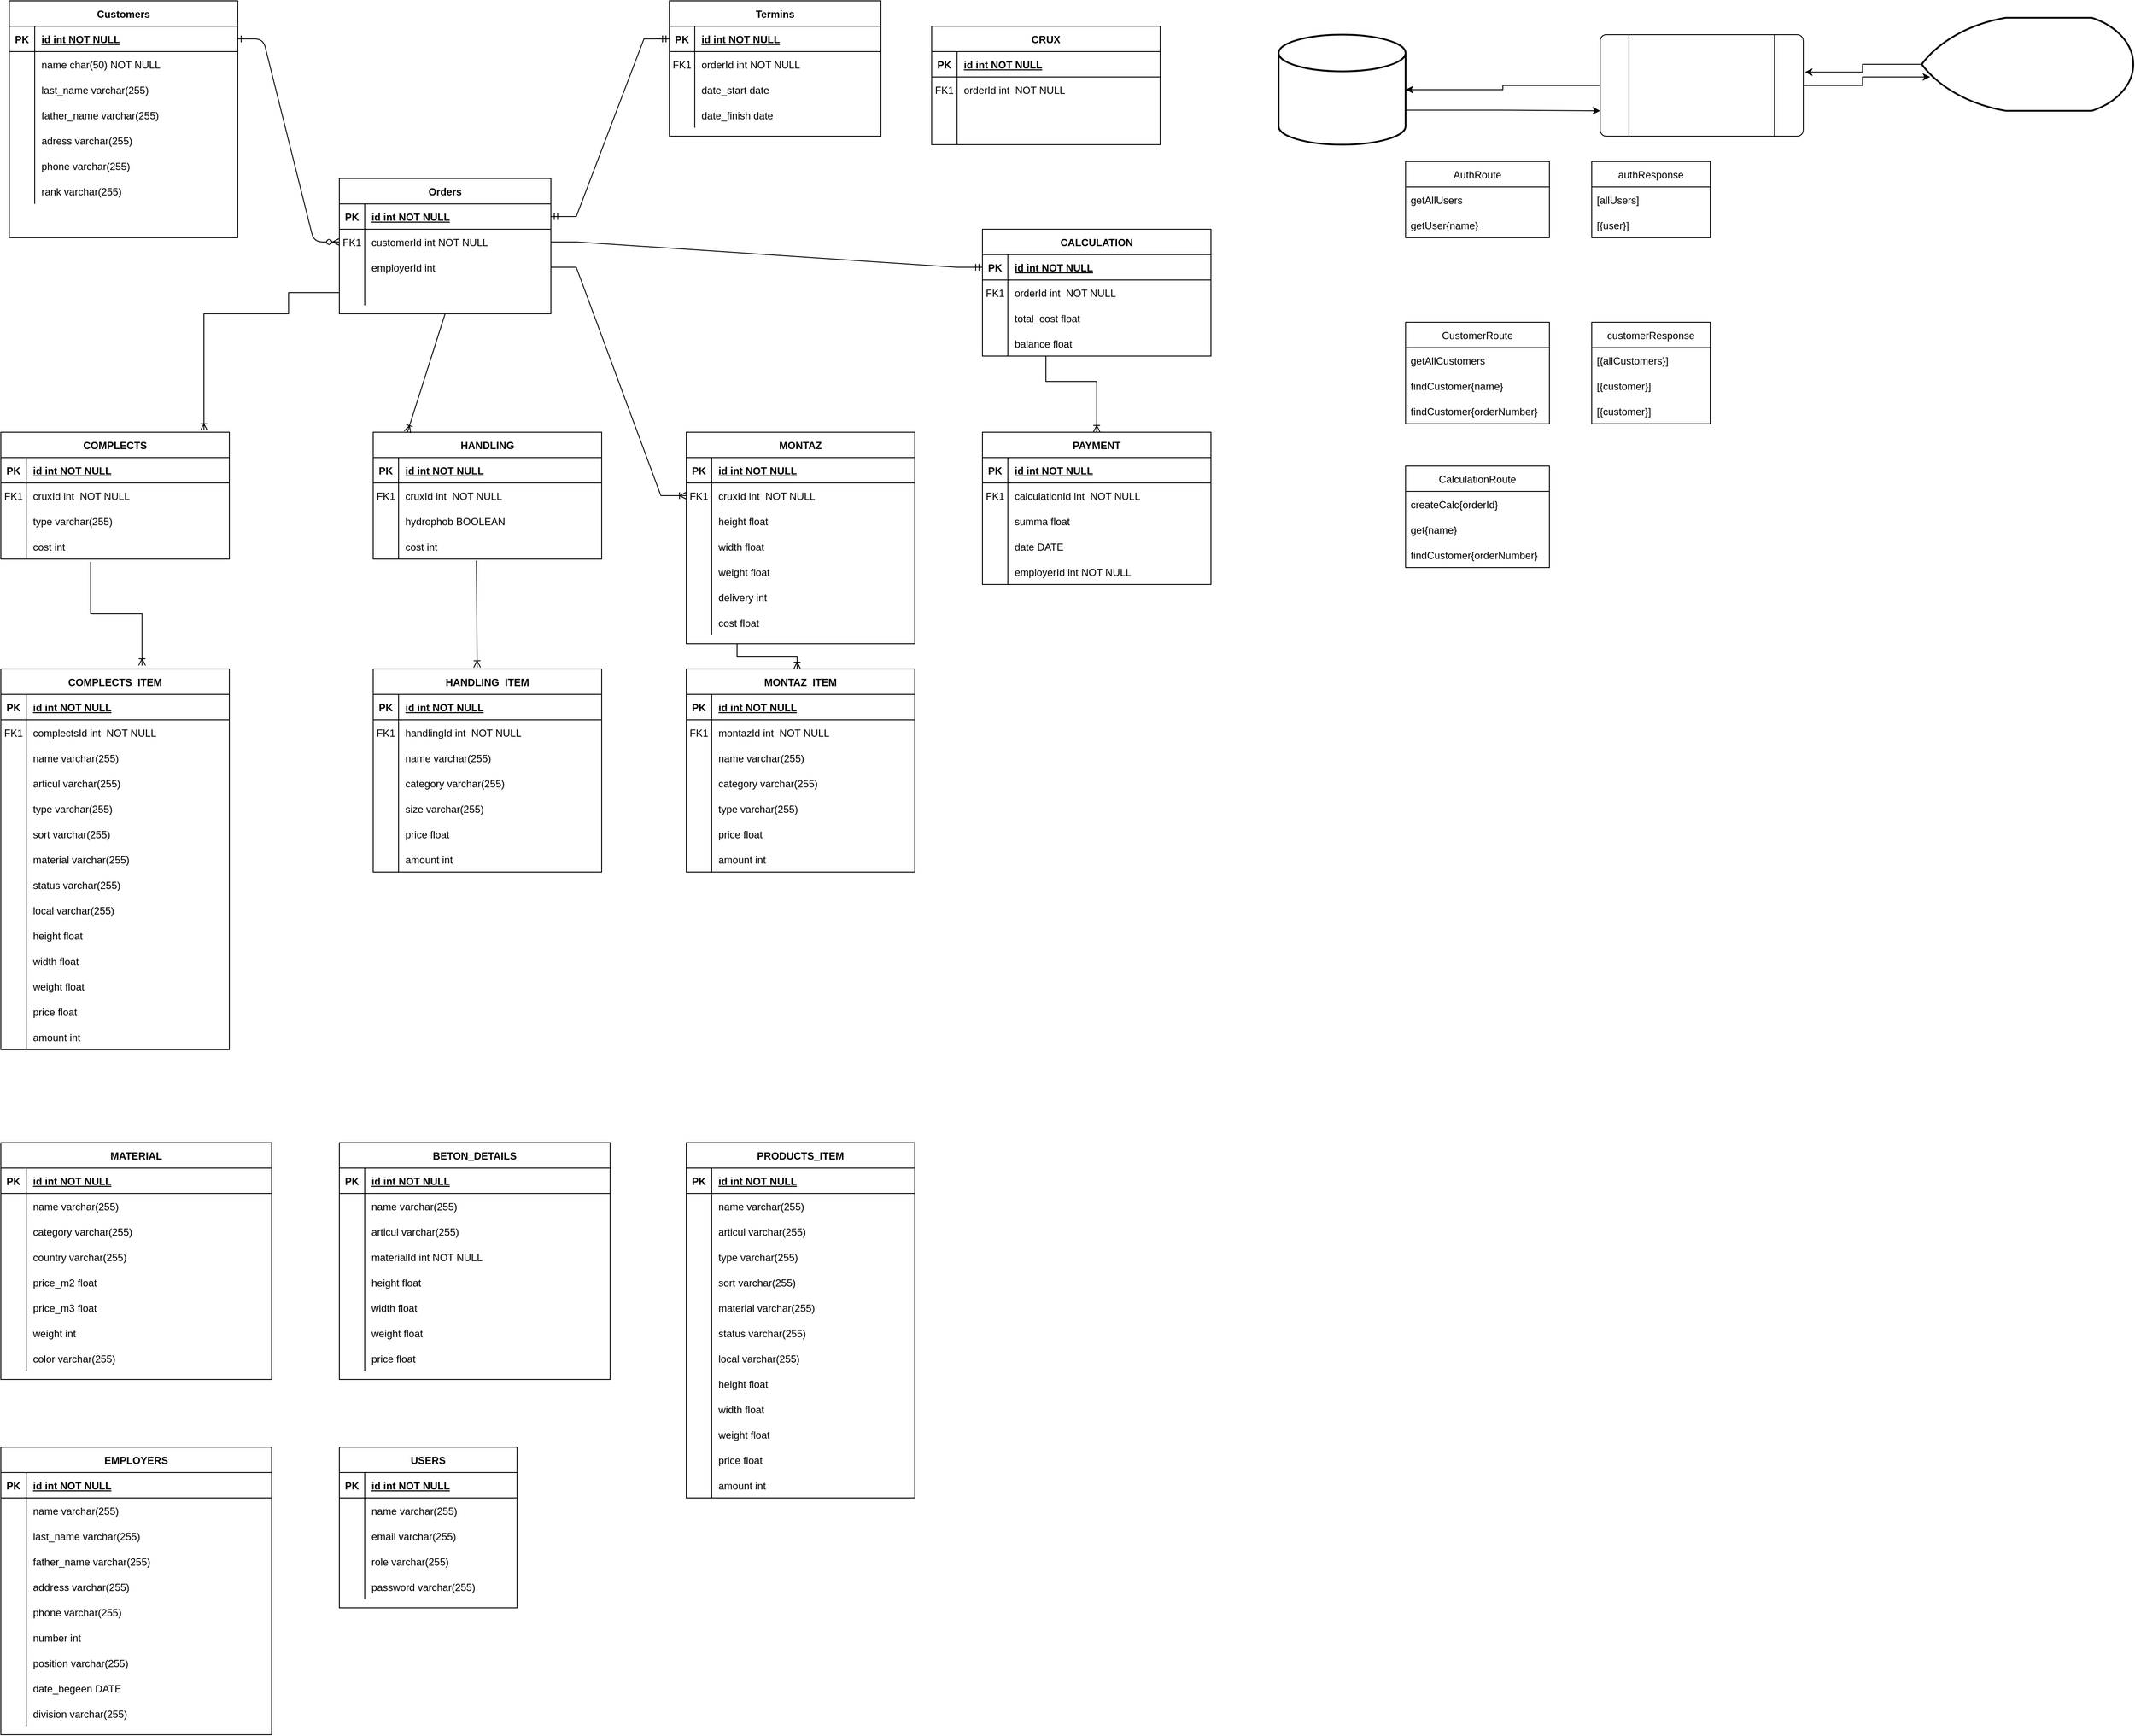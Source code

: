 <mxfile version="15.7.4" type="github" pages="3">
  <diagram id="R2lEEEUBdFMjLlhIrx00" name="Page-1">
    <mxGraphModel dx="1422" dy="727" grid="1" gridSize="10" guides="1" tooltips="1" connect="1" arrows="1" fold="1" page="1" pageScale="1" pageWidth="850" pageHeight="1100" math="0" shadow="0" extFonts="Permanent Marker^https://fonts.googleapis.com/css?family=Permanent+Marker">
      <root>
        <mxCell id="0" />
        <mxCell id="1" parent="0" />
        <mxCell id="C-vyLk0tnHw3VtMMgP7b-1" value="" style="edgeStyle=entityRelationEdgeStyle;endArrow=ERzeroToMany;startArrow=ERone;endFill=1;startFill=0;" parent="1" source="C-vyLk0tnHw3VtMMgP7b-24" target="C-vyLk0tnHw3VtMMgP7b-6" edge="1">
          <mxGeometry width="100" height="100" relative="1" as="geometry">
            <mxPoint x="340" y="720" as="sourcePoint" />
            <mxPoint x="440" y="620" as="targetPoint" />
          </mxGeometry>
        </mxCell>
        <mxCell id="C-vyLk0tnHw3VtMMgP7b-2" value="Orders" style="shape=table;startSize=30;container=1;collapsible=1;childLayout=tableLayout;fixedRows=1;rowLines=0;fontStyle=1;align=center;resizeLast=1;" parent="1" vertex="1">
          <mxGeometry x="440" y="220" width="250" height="160" as="geometry" />
        </mxCell>
        <mxCell id="C-vyLk0tnHw3VtMMgP7b-3" value="" style="shape=partialRectangle;collapsible=0;dropTarget=0;pointerEvents=0;fillColor=none;points=[[0,0.5],[1,0.5]];portConstraint=eastwest;top=0;left=0;right=0;bottom=1;" parent="C-vyLk0tnHw3VtMMgP7b-2" vertex="1">
          <mxGeometry y="30" width="250" height="30" as="geometry" />
        </mxCell>
        <mxCell id="C-vyLk0tnHw3VtMMgP7b-4" value="PK" style="shape=partialRectangle;overflow=hidden;connectable=0;fillColor=none;top=0;left=0;bottom=0;right=0;fontStyle=1;" parent="C-vyLk0tnHw3VtMMgP7b-3" vertex="1">
          <mxGeometry width="30" height="30" as="geometry">
            <mxRectangle width="30" height="30" as="alternateBounds" />
          </mxGeometry>
        </mxCell>
        <mxCell id="C-vyLk0tnHw3VtMMgP7b-5" value="id int NOT NULL " style="shape=partialRectangle;overflow=hidden;connectable=0;fillColor=none;top=0;left=0;bottom=0;right=0;align=left;spacingLeft=6;fontStyle=5;" parent="C-vyLk0tnHw3VtMMgP7b-3" vertex="1">
          <mxGeometry x="30" width="220" height="30" as="geometry">
            <mxRectangle width="220" height="30" as="alternateBounds" />
          </mxGeometry>
        </mxCell>
        <mxCell id="C-vyLk0tnHw3VtMMgP7b-6" value="" style="shape=partialRectangle;collapsible=0;dropTarget=0;pointerEvents=0;fillColor=none;points=[[0,0.5],[1,0.5]];portConstraint=eastwest;top=0;left=0;right=0;bottom=0;" parent="C-vyLk0tnHw3VtMMgP7b-2" vertex="1">
          <mxGeometry y="60" width="250" height="30" as="geometry" />
        </mxCell>
        <mxCell id="C-vyLk0tnHw3VtMMgP7b-7" value="FK1" style="shape=partialRectangle;overflow=hidden;connectable=0;fillColor=none;top=0;left=0;bottom=0;right=0;" parent="C-vyLk0tnHw3VtMMgP7b-6" vertex="1">
          <mxGeometry width="30" height="30" as="geometry">
            <mxRectangle width="30" height="30" as="alternateBounds" />
          </mxGeometry>
        </mxCell>
        <mxCell id="C-vyLk0tnHw3VtMMgP7b-8" value="customerId int NOT NULL" style="shape=partialRectangle;overflow=hidden;connectable=0;fillColor=none;top=0;left=0;bottom=0;right=0;align=left;spacingLeft=6;" parent="C-vyLk0tnHw3VtMMgP7b-6" vertex="1">
          <mxGeometry x="30" width="220" height="30" as="geometry">
            <mxRectangle width="220" height="30" as="alternateBounds" />
          </mxGeometry>
        </mxCell>
        <mxCell id="C-vyLk0tnHw3VtMMgP7b-9" value="" style="shape=partialRectangle;collapsible=0;dropTarget=0;pointerEvents=0;fillColor=none;points=[[0,0.5],[1,0.5]];portConstraint=eastwest;top=0;left=0;right=0;bottom=0;" parent="C-vyLk0tnHw3VtMMgP7b-2" vertex="1">
          <mxGeometry y="90" width="250" height="30" as="geometry" />
        </mxCell>
        <mxCell id="C-vyLk0tnHw3VtMMgP7b-10" value="" style="shape=partialRectangle;overflow=hidden;connectable=0;fillColor=none;top=0;left=0;bottom=0;right=0;" parent="C-vyLk0tnHw3VtMMgP7b-9" vertex="1">
          <mxGeometry width="30" height="30" as="geometry">
            <mxRectangle width="30" height="30" as="alternateBounds" />
          </mxGeometry>
        </mxCell>
        <mxCell id="C-vyLk0tnHw3VtMMgP7b-11" value="employerId int" style="shape=partialRectangle;overflow=hidden;connectable=0;fillColor=none;top=0;left=0;bottom=0;right=0;align=left;spacingLeft=6;" parent="C-vyLk0tnHw3VtMMgP7b-9" vertex="1">
          <mxGeometry x="30" width="220" height="30" as="geometry">
            <mxRectangle width="220" height="30" as="alternateBounds" />
          </mxGeometry>
        </mxCell>
        <mxCell id="oDOmuxAlrrB1_HJ2phbw-48" value="" style="shape=partialRectangle;collapsible=0;dropTarget=0;pointerEvents=0;fillColor=none;points=[[0,0.5],[1,0.5]];portConstraint=eastwest;top=0;left=0;right=0;bottom=0;" parent="C-vyLk0tnHw3VtMMgP7b-2" vertex="1">
          <mxGeometry y="120" width="250" height="30" as="geometry" />
        </mxCell>
        <mxCell id="oDOmuxAlrrB1_HJ2phbw-49" value="" style="shape=partialRectangle;overflow=hidden;connectable=0;fillColor=none;top=0;left=0;bottom=0;right=0;" parent="oDOmuxAlrrB1_HJ2phbw-48" vertex="1">
          <mxGeometry width="30" height="30" as="geometry">
            <mxRectangle width="30" height="30" as="alternateBounds" />
          </mxGeometry>
        </mxCell>
        <mxCell id="oDOmuxAlrrB1_HJ2phbw-50" value="" style="shape=partialRectangle;overflow=hidden;connectable=0;fillColor=none;top=0;left=0;bottom=0;right=0;align=left;spacingLeft=6;" parent="oDOmuxAlrrB1_HJ2phbw-48" vertex="1">
          <mxGeometry x="30" width="220" height="30" as="geometry">
            <mxRectangle width="220" height="30" as="alternateBounds" />
          </mxGeometry>
        </mxCell>
        <mxCell id="C-vyLk0tnHw3VtMMgP7b-13" value="Termins" style="shape=table;startSize=30;container=1;collapsible=1;childLayout=tableLayout;fixedRows=1;rowLines=0;fontStyle=1;align=center;resizeLast=1;" parent="1" vertex="1">
          <mxGeometry x="830" y="10" width="250" height="160" as="geometry" />
        </mxCell>
        <mxCell id="C-vyLk0tnHw3VtMMgP7b-14" value="" style="shape=partialRectangle;collapsible=0;dropTarget=0;pointerEvents=0;fillColor=none;points=[[0,0.5],[1,0.5]];portConstraint=eastwest;top=0;left=0;right=0;bottom=1;" parent="C-vyLk0tnHw3VtMMgP7b-13" vertex="1">
          <mxGeometry y="30" width="250" height="30" as="geometry" />
        </mxCell>
        <mxCell id="C-vyLk0tnHw3VtMMgP7b-15" value="PK" style="shape=partialRectangle;overflow=hidden;connectable=0;fillColor=none;top=0;left=0;bottom=0;right=0;fontStyle=1;" parent="C-vyLk0tnHw3VtMMgP7b-14" vertex="1">
          <mxGeometry width="30" height="30" as="geometry">
            <mxRectangle width="30" height="30" as="alternateBounds" />
          </mxGeometry>
        </mxCell>
        <mxCell id="C-vyLk0tnHw3VtMMgP7b-16" value="id int NOT NULL " style="shape=partialRectangle;overflow=hidden;connectable=0;fillColor=none;top=0;left=0;bottom=0;right=0;align=left;spacingLeft=6;fontStyle=5;" parent="C-vyLk0tnHw3VtMMgP7b-14" vertex="1">
          <mxGeometry x="30" width="220" height="30" as="geometry">
            <mxRectangle width="220" height="30" as="alternateBounds" />
          </mxGeometry>
        </mxCell>
        <mxCell id="C-vyLk0tnHw3VtMMgP7b-17" value="" style="shape=partialRectangle;collapsible=0;dropTarget=0;pointerEvents=0;fillColor=none;points=[[0,0.5],[1,0.5]];portConstraint=eastwest;top=0;left=0;right=0;bottom=0;" parent="C-vyLk0tnHw3VtMMgP7b-13" vertex="1">
          <mxGeometry y="60" width="250" height="30" as="geometry" />
        </mxCell>
        <mxCell id="C-vyLk0tnHw3VtMMgP7b-18" value="FK1" style="shape=partialRectangle;overflow=hidden;connectable=0;fillColor=none;top=0;left=0;bottom=0;right=0;" parent="C-vyLk0tnHw3VtMMgP7b-17" vertex="1">
          <mxGeometry width="30" height="30" as="geometry">
            <mxRectangle width="30" height="30" as="alternateBounds" />
          </mxGeometry>
        </mxCell>
        <mxCell id="C-vyLk0tnHw3VtMMgP7b-19" value="orderId int NOT NULL" style="shape=partialRectangle;overflow=hidden;connectable=0;fillColor=none;top=0;left=0;bottom=0;right=0;align=left;spacingLeft=6;" parent="C-vyLk0tnHw3VtMMgP7b-17" vertex="1">
          <mxGeometry x="30" width="220" height="30" as="geometry">
            <mxRectangle width="220" height="30" as="alternateBounds" />
          </mxGeometry>
        </mxCell>
        <mxCell id="C-vyLk0tnHw3VtMMgP7b-20" value="" style="shape=partialRectangle;collapsible=0;dropTarget=0;pointerEvents=0;fillColor=none;points=[[0,0.5],[1,0.5]];portConstraint=eastwest;top=0;left=0;right=0;bottom=0;" parent="C-vyLk0tnHw3VtMMgP7b-13" vertex="1">
          <mxGeometry y="90" width="250" height="30" as="geometry" />
        </mxCell>
        <mxCell id="C-vyLk0tnHw3VtMMgP7b-21" value="" style="shape=partialRectangle;overflow=hidden;connectable=0;fillColor=none;top=0;left=0;bottom=0;right=0;" parent="C-vyLk0tnHw3VtMMgP7b-20" vertex="1">
          <mxGeometry width="30" height="30" as="geometry">
            <mxRectangle width="30" height="30" as="alternateBounds" />
          </mxGeometry>
        </mxCell>
        <mxCell id="C-vyLk0tnHw3VtMMgP7b-22" value="date_start date " style="shape=partialRectangle;overflow=hidden;connectable=0;fillColor=none;top=0;left=0;bottom=0;right=0;align=left;spacingLeft=6;" parent="C-vyLk0tnHw3VtMMgP7b-20" vertex="1">
          <mxGeometry x="30" width="220" height="30" as="geometry">
            <mxRectangle width="220" height="30" as="alternateBounds" />
          </mxGeometry>
        </mxCell>
        <mxCell id="oDOmuxAlrrB1_HJ2phbw-51" value="" style="shape=partialRectangle;collapsible=0;dropTarget=0;pointerEvents=0;fillColor=none;points=[[0,0.5],[1,0.5]];portConstraint=eastwest;top=0;left=0;right=0;bottom=0;" parent="C-vyLk0tnHw3VtMMgP7b-13" vertex="1">
          <mxGeometry y="120" width="250" height="30" as="geometry" />
        </mxCell>
        <mxCell id="oDOmuxAlrrB1_HJ2phbw-52" value="" style="shape=partialRectangle;overflow=hidden;connectable=0;fillColor=none;top=0;left=0;bottom=0;right=0;" parent="oDOmuxAlrrB1_HJ2phbw-51" vertex="1">
          <mxGeometry width="30" height="30" as="geometry">
            <mxRectangle width="30" height="30" as="alternateBounds" />
          </mxGeometry>
        </mxCell>
        <mxCell id="oDOmuxAlrrB1_HJ2phbw-53" value="date_finish date" style="shape=partialRectangle;overflow=hidden;connectable=0;fillColor=none;top=0;left=0;bottom=0;right=0;align=left;spacingLeft=6;" parent="oDOmuxAlrrB1_HJ2phbw-51" vertex="1">
          <mxGeometry x="30" width="220" height="30" as="geometry">
            <mxRectangle width="220" height="30" as="alternateBounds" />
          </mxGeometry>
        </mxCell>
        <mxCell id="C-vyLk0tnHw3VtMMgP7b-23" value="Customers" style="shape=table;startSize=30;container=1;collapsible=1;childLayout=tableLayout;fixedRows=1;rowLines=0;fontStyle=1;align=center;resizeLast=1;" parent="1" vertex="1">
          <mxGeometry x="50" y="10" width="270" height="280" as="geometry" />
        </mxCell>
        <mxCell id="C-vyLk0tnHw3VtMMgP7b-24" value="" style="shape=partialRectangle;collapsible=0;dropTarget=0;pointerEvents=0;fillColor=none;points=[[0,0.5],[1,0.5]];portConstraint=eastwest;top=0;left=0;right=0;bottom=1;" parent="C-vyLk0tnHw3VtMMgP7b-23" vertex="1">
          <mxGeometry y="30" width="270" height="30" as="geometry" />
        </mxCell>
        <mxCell id="C-vyLk0tnHw3VtMMgP7b-25" value="PK" style="shape=partialRectangle;overflow=hidden;connectable=0;fillColor=none;top=0;left=0;bottom=0;right=0;fontStyle=1;" parent="C-vyLk0tnHw3VtMMgP7b-24" vertex="1">
          <mxGeometry width="30" height="30" as="geometry">
            <mxRectangle width="30" height="30" as="alternateBounds" />
          </mxGeometry>
        </mxCell>
        <mxCell id="C-vyLk0tnHw3VtMMgP7b-26" value="id int NOT NULL " style="shape=partialRectangle;overflow=hidden;connectable=0;fillColor=none;top=0;left=0;bottom=0;right=0;align=left;spacingLeft=6;fontStyle=5;" parent="C-vyLk0tnHw3VtMMgP7b-24" vertex="1">
          <mxGeometry x="30" width="240" height="30" as="geometry">
            <mxRectangle width="240" height="30" as="alternateBounds" />
          </mxGeometry>
        </mxCell>
        <mxCell id="C-vyLk0tnHw3VtMMgP7b-27" value="" style="shape=partialRectangle;collapsible=0;dropTarget=0;pointerEvents=0;fillColor=none;points=[[0,0.5],[1,0.5]];portConstraint=eastwest;top=0;left=0;right=0;bottom=0;" parent="C-vyLk0tnHw3VtMMgP7b-23" vertex="1">
          <mxGeometry y="60" width="270" height="30" as="geometry" />
        </mxCell>
        <mxCell id="C-vyLk0tnHw3VtMMgP7b-28" value="" style="shape=partialRectangle;overflow=hidden;connectable=0;fillColor=none;top=0;left=0;bottom=0;right=0;" parent="C-vyLk0tnHw3VtMMgP7b-27" vertex="1">
          <mxGeometry width="30" height="30" as="geometry">
            <mxRectangle width="30" height="30" as="alternateBounds" />
          </mxGeometry>
        </mxCell>
        <mxCell id="C-vyLk0tnHw3VtMMgP7b-29" value="name char(50) NOT NULL" style="shape=partialRectangle;overflow=hidden;connectable=0;fillColor=none;top=0;left=0;bottom=0;right=0;align=left;spacingLeft=6;" parent="C-vyLk0tnHw3VtMMgP7b-27" vertex="1">
          <mxGeometry x="30" width="240" height="30" as="geometry">
            <mxRectangle width="240" height="30" as="alternateBounds" />
          </mxGeometry>
        </mxCell>
        <mxCell id="oDOmuxAlrrB1_HJ2phbw-11" value="" style="shape=partialRectangle;collapsible=0;dropTarget=0;pointerEvents=0;fillColor=none;points=[[0,0.5],[1,0.5]];portConstraint=eastwest;top=0;left=0;right=0;bottom=0;" parent="C-vyLk0tnHw3VtMMgP7b-23" vertex="1">
          <mxGeometry y="90" width="270" height="30" as="geometry" />
        </mxCell>
        <mxCell id="oDOmuxAlrrB1_HJ2phbw-12" value="" style="shape=partialRectangle;overflow=hidden;connectable=0;fillColor=none;top=0;left=0;bottom=0;right=0;" parent="oDOmuxAlrrB1_HJ2phbw-11" vertex="1">
          <mxGeometry width="30" height="30" as="geometry">
            <mxRectangle width="30" height="30" as="alternateBounds" />
          </mxGeometry>
        </mxCell>
        <mxCell id="oDOmuxAlrrB1_HJ2phbw-13" value="last_name varchar(255) " style="shape=partialRectangle;overflow=hidden;connectable=0;fillColor=none;top=0;left=0;bottom=0;right=0;align=left;spacingLeft=6;" parent="oDOmuxAlrrB1_HJ2phbw-11" vertex="1">
          <mxGeometry x="30" width="240" height="30" as="geometry">
            <mxRectangle width="240" height="30" as="alternateBounds" />
          </mxGeometry>
        </mxCell>
        <mxCell id="oDOmuxAlrrB1_HJ2phbw-14" value="" style="shape=partialRectangle;collapsible=0;dropTarget=0;pointerEvents=0;fillColor=none;points=[[0,0.5],[1,0.5]];portConstraint=eastwest;top=0;left=0;right=0;bottom=0;" parent="C-vyLk0tnHw3VtMMgP7b-23" vertex="1">
          <mxGeometry y="120" width="270" height="30" as="geometry" />
        </mxCell>
        <mxCell id="oDOmuxAlrrB1_HJ2phbw-15" value="" style="shape=partialRectangle;overflow=hidden;connectable=0;fillColor=none;top=0;left=0;bottom=0;right=0;" parent="oDOmuxAlrrB1_HJ2phbw-14" vertex="1">
          <mxGeometry width="30" height="30" as="geometry">
            <mxRectangle width="30" height="30" as="alternateBounds" />
          </mxGeometry>
        </mxCell>
        <mxCell id="oDOmuxAlrrB1_HJ2phbw-16" value="father_name varchar(255) " style="shape=partialRectangle;overflow=hidden;connectable=0;fillColor=none;top=0;left=0;bottom=0;right=0;align=left;spacingLeft=6;" parent="oDOmuxAlrrB1_HJ2phbw-14" vertex="1">
          <mxGeometry x="30" width="240" height="30" as="geometry">
            <mxRectangle width="240" height="30" as="alternateBounds" />
          </mxGeometry>
        </mxCell>
        <mxCell id="oDOmuxAlrrB1_HJ2phbw-17" value="" style="shape=partialRectangle;collapsible=0;dropTarget=0;pointerEvents=0;fillColor=none;points=[[0,0.5],[1,0.5]];portConstraint=eastwest;top=0;left=0;right=0;bottom=0;" parent="C-vyLk0tnHw3VtMMgP7b-23" vertex="1">
          <mxGeometry y="150" width="270" height="30" as="geometry" />
        </mxCell>
        <mxCell id="oDOmuxAlrrB1_HJ2phbw-18" value="" style="shape=partialRectangle;overflow=hidden;connectable=0;fillColor=none;top=0;left=0;bottom=0;right=0;" parent="oDOmuxAlrrB1_HJ2phbw-17" vertex="1">
          <mxGeometry width="30" height="30" as="geometry">
            <mxRectangle width="30" height="30" as="alternateBounds" />
          </mxGeometry>
        </mxCell>
        <mxCell id="oDOmuxAlrrB1_HJ2phbw-19" value="adress varchar(255)" style="shape=partialRectangle;overflow=hidden;connectable=0;fillColor=none;top=0;left=0;bottom=0;right=0;align=left;spacingLeft=6;" parent="oDOmuxAlrrB1_HJ2phbw-17" vertex="1">
          <mxGeometry x="30" width="240" height="30" as="geometry">
            <mxRectangle width="240" height="30" as="alternateBounds" />
          </mxGeometry>
        </mxCell>
        <mxCell id="oDOmuxAlrrB1_HJ2phbw-20" value="" style="shape=partialRectangle;collapsible=0;dropTarget=0;pointerEvents=0;fillColor=none;points=[[0,0.5],[1,0.5]];portConstraint=eastwest;top=0;left=0;right=0;bottom=0;" parent="C-vyLk0tnHw3VtMMgP7b-23" vertex="1">
          <mxGeometry y="180" width="270" height="30" as="geometry" />
        </mxCell>
        <mxCell id="oDOmuxAlrrB1_HJ2phbw-21" value="" style="shape=partialRectangle;overflow=hidden;connectable=0;fillColor=none;top=0;left=0;bottom=0;right=0;" parent="oDOmuxAlrrB1_HJ2phbw-20" vertex="1">
          <mxGeometry width="30" height="30" as="geometry">
            <mxRectangle width="30" height="30" as="alternateBounds" />
          </mxGeometry>
        </mxCell>
        <mxCell id="oDOmuxAlrrB1_HJ2phbw-22" value="phone varchar(255)" style="shape=partialRectangle;overflow=hidden;connectable=0;fillColor=none;top=0;left=0;bottom=0;right=0;align=left;spacingLeft=6;" parent="oDOmuxAlrrB1_HJ2phbw-20" vertex="1">
          <mxGeometry x="30" width="240" height="30" as="geometry">
            <mxRectangle width="240" height="30" as="alternateBounds" />
          </mxGeometry>
        </mxCell>
        <mxCell id="oDOmuxAlrrB1_HJ2phbw-23" value="" style="shape=partialRectangle;collapsible=0;dropTarget=0;pointerEvents=0;fillColor=none;points=[[0,0.5],[1,0.5]];portConstraint=eastwest;top=0;left=0;right=0;bottom=0;" parent="C-vyLk0tnHw3VtMMgP7b-23" vertex="1">
          <mxGeometry y="210" width="270" height="30" as="geometry" />
        </mxCell>
        <mxCell id="oDOmuxAlrrB1_HJ2phbw-24" value="" style="shape=partialRectangle;overflow=hidden;connectable=0;fillColor=none;top=0;left=0;bottom=0;right=0;" parent="oDOmuxAlrrB1_HJ2phbw-23" vertex="1">
          <mxGeometry width="30" height="30" as="geometry">
            <mxRectangle width="30" height="30" as="alternateBounds" />
          </mxGeometry>
        </mxCell>
        <mxCell id="oDOmuxAlrrB1_HJ2phbw-25" value="rank varchar(255)" style="shape=partialRectangle;overflow=hidden;connectable=0;fillColor=none;top=0;left=0;bottom=0;right=0;align=left;spacingLeft=6;" parent="oDOmuxAlrrB1_HJ2phbw-23" vertex="1">
          <mxGeometry x="30" width="240" height="30" as="geometry">
            <mxRectangle width="240" height="30" as="alternateBounds" />
          </mxGeometry>
        </mxCell>
        <mxCell id="oDOmuxAlrrB1_HJ2phbw-26" value="CRUX" style="shape=table;startSize=30;container=1;collapsible=1;childLayout=tableLayout;fixedRows=1;rowLines=0;fontStyle=1;align=center;resizeLast=1;" parent="1" vertex="1">
          <mxGeometry x="1140" y="40" width="270" height="140" as="geometry" />
        </mxCell>
        <mxCell id="oDOmuxAlrrB1_HJ2phbw-27" value="" style="shape=partialRectangle;collapsible=0;dropTarget=0;pointerEvents=0;fillColor=none;points=[[0,0.5],[1,0.5]];portConstraint=eastwest;top=0;left=0;right=0;bottom=1;" parent="oDOmuxAlrrB1_HJ2phbw-26" vertex="1">
          <mxGeometry y="30" width="270" height="30" as="geometry" />
        </mxCell>
        <mxCell id="oDOmuxAlrrB1_HJ2phbw-28" value="PK" style="shape=partialRectangle;overflow=hidden;connectable=0;fillColor=none;top=0;left=0;bottom=0;right=0;fontStyle=1;" parent="oDOmuxAlrrB1_HJ2phbw-27" vertex="1">
          <mxGeometry width="30" height="30" as="geometry">
            <mxRectangle width="30" height="30" as="alternateBounds" />
          </mxGeometry>
        </mxCell>
        <mxCell id="oDOmuxAlrrB1_HJ2phbw-29" value="id int NOT NULL " style="shape=partialRectangle;overflow=hidden;connectable=0;fillColor=none;top=0;left=0;bottom=0;right=0;align=left;spacingLeft=6;fontStyle=5;" parent="oDOmuxAlrrB1_HJ2phbw-27" vertex="1">
          <mxGeometry x="30" width="240" height="30" as="geometry">
            <mxRectangle width="240" height="30" as="alternateBounds" />
          </mxGeometry>
        </mxCell>
        <mxCell id="oDOmuxAlrrB1_HJ2phbw-30" value="" style="shape=partialRectangle;collapsible=0;dropTarget=0;pointerEvents=0;fillColor=none;points=[[0,0.5],[1,0.5]];portConstraint=eastwest;top=0;left=0;right=0;bottom=0;" parent="oDOmuxAlrrB1_HJ2phbw-26" vertex="1">
          <mxGeometry y="60" width="270" height="30" as="geometry" />
        </mxCell>
        <mxCell id="oDOmuxAlrrB1_HJ2phbw-31" value="FK1" style="shape=partialRectangle;overflow=hidden;connectable=0;fillColor=none;top=0;left=0;bottom=0;right=0;" parent="oDOmuxAlrrB1_HJ2phbw-30" vertex="1">
          <mxGeometry width="30" height="30" as="geometry">
            <mxRectangle width="30" height="30" as="alternateBounds" />
          </mxGeometry>
        </mxCell>
        <mxCell id="oDOmuxAlrrB1_HJ2phbw-32" value="orderId int  NOT NULL" style="shape=partialRectangle;overflow=hidden;connectable=0;fillColor=none;top=0;left=0;bottom=0;right=0;align=left;spacingLeft=6;" parent="oDOmuxAlrrB1_HJ2phbw-30" vertex="1">
          <mxGeometry x="30" width="240" height="30" as="geometry">
            <mxRectangle width="240" height="30" as="alternateBounds" />
          </mxGeometry>
        </mxCell>
        <mxCell id="oDOmuxAlrrB1_HJ2phbw-42" value="" style="shape=partialRectangle;collapsible=0;dropTarget=0;pointerEvents=0;fillColor=none;points=[[0,0.5],[1,0.5]];portConstraint=eastwest;top=0;left=0;right=0;bottom=0;" parent="oDOmuxAlrrB1_HJ2phbw-26" vertex="1">
          <mxGeometry y="90" width="270" height="30" as="geometry" />
        </mxCell>
        <mxCell id="oDOmuxAlrrB1_HJ2phbw-43" value="" style="shape=partialRectangle;overflow=hidden;connectable=0;fillColor=none;top=0;left=0;bottom=0;right=0;" parent="oDOmuxAlrrB1_HJ2phbw-42" vertex="1">
          <mxGeometry width="30" height="30" as="geometry">
            <mxRectangle width="30" height="30" as="alternateBounds" />
          </mxGeometry>
        </mxCell>
        <mxCell id="oDOmuxAlrrB1_HJ2phbw-44" value="" style="shape=partialRectangle;overflow=hidden;connectable=0;fillColor=none;top=0;left=0;bottom=0;right=0;align=left;spacingLeft=6;" parent="oDOmuxAlrrB1_HJ2phbw-42" vertex="1">
          <mxGeometry x="30" width="240" height="30" as="geometry">
            <mxRectangle width="240" height="30" as="alternateBounds" />
          </mxGeometry>
        </mxCell>
        <mxCell id="oDOmuxAlrrB1_HJ2phbw-45" value="" style="shape=partialRectangle;collapsible=0;dropTarget=0;pointerEvents=0;fillColor=none;points=[[0,0.5],[1,0.5]];portConstraint=eastwest;top=0;left=0;right=0;bottom=0;" parent="oDOmuxAlrrB1_HJ2phbw-26" vertex="1">
          <mxGeometry y="120" width="270" height="20" as="geometry" />
        </mxCell>
        <mxCell id="oDOmuxAlrrB1_HJ2phbw-46" value="" style="shape=partialRectangle;overflow=hidden;connectable=0;fillColor=none;top=0;left=0;bottom=0;right=0;" parent="oDOmuxAlrrB1_HJ2phbw-45" vertex="1">
          <mxGeometry width="30" height="20" as="geometry">
            <mxRectangle width="30" height="20" as="alternateBounds" />
          </mxGeometry>
        </mxCell>
        <mxCell id="oDOmuxAlrrB1_HJ2phbw-47" value="" style="shape=partialRectangle;overflow=hidden;connectable=0;fillColor=none;top=0;left=0;bottom=0;right=0;align=left;spacingLeft=6;" parent="oDOmuxAlrrB1_HJ2phbw-45" vertex="1">
          <mxGeometry x="30" width="240" height="20" as="geometry">
            <mxRectangle width="240" height="20" as="alternateBounds" />
          </mxGeometry>
        </mxCell>
        <mxCell id="oDOmuxAlrrB1_HJ2phbw-54" value="" style="edgeStyle=entityRelationEdgeStyle;fontSize=12;html=1;endArrow=ERmandOne;startArrow=ERmandOne;rounded=0;entryX=0;entryY=0.5;entryDx=0;entryDy=0;exitX=1;exitY=0.5;exitDx=0;exitDy=0;" parent="1" source="C-vyLk0tnHw3VtMMgP7b-3" target="C-vyLk0tnHw3VtMMgP7b-14" edge="1">
          <mxGeometry width="100" height="100" relative="1" as="geometry">
            <mxPoint x="740" y="130" as="sourcePoint" />
            <mxPoint x="830" y="30" as="targetPoint" />
          </mxGeometry>
        </mxCell>
        <mxCell id="aTGt4m8425BB8MpP4lzM-1" value="COMPLECTS" style="shape=table;startSize=30;container=1;collapsible=1;childLayout=tableLayout;fixedRows=1;rowLines=0;fontStyle=1;align=center;resizeLast=1;" parent="1" vertex="1">
          <mxGeometry x="40" y="520" width="270" height="150" as="geometry" />
        </mxCell>
        <mxCell id="aTGt4m8425BB8MpP4lzM-2" value="" style="shape=partialRectangle;collapsible=0;dropTarget=0;pointerEvents=0;fillColor=none;points=[[0,0.5],[1,0.5]];portConstraint=eastwest;top=0;left=0;right=0;bottom=1;" parent="aTGt4m8425BB8MpP4lzM-1" vertex="1">
          <mxGeometry y="30" width="270" height="30" as="geometry" />
        </mxCell>
        <mxCell id="aTGt4m8425BB8MpP4lzM-3" value="PK" style="shape=partialRectangle;overflow=hidden;connectable=0;fillColor=none;top=0;left=0;bottom=0;right=0;fontStyle=1;" parent="aTGt4m8425BB8MpP4lzM-2" vertex="1">
          <mxGeometry width="30" height="30" as="geometry">
            <mxRectangle width="30" height="30" as="alternateBounds" />
          </mxGeometry>
        </mxCell>
        <mxCell id="aTGt4m8425BB8MpP4lzM-4" value="id int NOT NULL " style="shape=partialRectangle;overflow=hidden;connectable=0;fillColor=none;top=0;left=0;bottom=0;right=0;align=left;spacingLeft=6;fontStyle=5;" parent="aTGt4m8425BB8MpP4lzM-2" vertex="1">
          <mxGeometry x="30" width="240" height="30" as="geometry">
            <mxRectangle width="240" height="30" as="alternateBounds" />
          </mxGeometry>
        </mxCell>
        <mxCell id="aTGt4m8425BB8MpP4lzM-5" value="" style="shape=partialRectangle;collapsible=0;dropTarget=0;pointerEvents=0;fillColor=none;points=[[0,0.5],[1,0.5]];portConstraint=eastwest;top=0;left=0;right=0;bottom=0;" parent="aTGt4m8425BB8MpP4lzM-1" vertex="1">
          <mxGeometry y="60" width="270" height="30" as="geometry" />
        </mxCell>
        <mxCell id="aTGt4m8425BB8MpP4lzM-6" value="FK1" style="shape=partialRectangle;overflow=hidden;connectable=0;fillColor=none;top=0;left=0;bottom=0;right=0;" parent="aTGt4m8425BB8MpP4lzM-5" vertex="1">
          <mxGeometry width="30" height="30" as="geometry">
            <mxRectangle width="30" height="30" as="alternateBounds" />
          </mxGeometry>
        </mxCell>
        <mxCell id="aTGt4m8425BB8MpP4lzM-7" value="cruxId int  NOT NULL" style="shape=partialRectangle;overflow=hidden;connectable=0;fillColor=none;top=0;left=0;bottom=0;right=0;align=left;spacingLeft=6;" parent="aTGt4m8425BB8MpP4lzM-5" vertex="1">
          <mxGeometry x="30" width="240" height="30" as="geometry">
            <mxRectangle width="240" height="30" as="alternateBounds" />
          </mxGeometry>
        </mxCell>
        <mxCell id="aTGt4m8425BB8MpP4lzM-8" value="" style="shape=partialRectangle;collapsible=0;dropTarget=0;pointerEvents=0;fillColor=none;points=[[0,0.5],[1,0.5]];portConstraint=eastwest;top=0;left=0;right=0;bottom=0;" parent="aTGt4m8425BB8MpP4lzM-1" vertex="1">
          <mxGeometry y="90" width="270" height="30" as="geometry" />
        </mxCell>
        <mxCell id="aTGt4m8425BB8MpP4lzM-9" value="" style="shape=partialRectangle;overflow=hidden;connectable=0;fillColor=none;top=0;left=0;bottom=0;right=0;" parent="aTGt4m8425BB8MpP4lzM-8" vertex="1">
          <mxGeometry width="30" height="30" as="geometry">
            <mxRectangle width="30" height="30" as="alternateBounds" />
          </mxGeometry>
        </mxCell>
        <mxCell id="aTGt4m8425BB8MpP4lzM-10" value="type varchar(255)" style="shape=partialRectangle;overflow=hidden;connectable=0;fillColor=none;top=0;left=0;bottom=0;right=0;align=left;spacingLeft=6;" parent="aTGt4m8425BB8MpP4lzM-8" vertex="1">
          <mxGeometry x="30" width="240" height="30" as="geometry">
            <mxRectangle width="240" height="30" as="alternateBounds" />
          </mxGeometry>
        </mxCell>
        <mxCell id="aTGt4m8425BB8MpP4lzM-11" value="" style="shape=partialRectangle;collapsible=0;dropTarget=0;pointerEvents=0;fillColor=none;points=[[0,0.5],[1,0.5]];portConstraint=eastwest;top=0;left=0;right=0;bottom=0;" parent="aTGt4m8425BB8MpP4lzM-1" vertex="1">
          <mxGeometry y="120" width="270" height="30" as="geometry" />
        </mxCell>
        <mxCell id="aTGt4m8425BB8MpP4lzM-12" value="" style="shape=partialRectangle;overflow=hidden;connectable=0;fillColor=none;top=0;left=0;bottom=0;right=0;" parent="aTGt4m8425BB8MpP4lzM-11" vertex="1">
          <mxGeometry width="30" height="30" as="geometry">
            <mxRectangle width="30" height="30" as="alternateBounds" />
          </mxGeometry>
        </mxCell>
        <mxCell id="aTGt4m8425BB8MpP4lzM-13" value="cost int" style="shape=partialRectangle;overflow=hidden;connectable=0;fillColor=none;top=0;left=0;bottom=0;right=0;align=left;spacingLeft=6;" parent="aTGt4m8425BB8MpP4lzM-11" vertex="1">
          <mxGeometry x="30" width="240" height="30" as="geometry">
            <mxRectangle width="240" height="30" as="alternateBounds" />
          </mxGeometry>
        </mxCell>
        <mxCell id="aTGt4m8425BB8MpP4lzM-14" value="HANDLING" style="shape=table;startSize=30;container=1;collapsible=1;childLayout=tableLayout;fixedRows=1;rowLines=0;fontStyle=1;align=center;resizeLast=1;" parent="1" vertex="1">
          <mxGeometry x="480" y="520" width="270" height="150" as="geometry" />
        </mxCell>
        <mxCell id="aTGt4m8425BB8MpP4lzM-15" value="" style="shape=partialRectangle;collapsible=0;dropTarget=0;pointerEvents=0;fillColor=none;points=[[0,0.5],[1,0.5]];portConstraint=eastwest;top=0;left=0;right=0;bottom=1;" parent="aTGt4m8425BB8MpP4lzM-14" vertex="1">
          <mxGeometry y="30" width="270" height="30" as="geometry" />
        </mxCell>
        <mxCell id="aTGt4m8425BB8MpP4lzM-16" value="PK" style="shape=partialRectangle;overflow=hidden;connectable=0;fillColor=none;top=0;left=0;bottom=0;right=0;fontStyle=1;" parent="aTGt4m8425BB8MpP4lzM-15" vertex="1">
          <mxGeometry width="30" height="30" as="geometry">
            <mxRectangle width="30" height="30" as="alternateBounds" />
          </mxGeometry>
        </mxCell>
        <mxCell id="aTGt4m8425BB8MpP4lzM-17" value="id int NOT NULL " style="shape=partialRectangle;overflow=hidden;connectable=0;fillColor=none;top=0;left=0;bottom=0;right=0;align=left;spacingLeft=6;fontStyle=5;" parent="aTGt4m8425BB8MpP4lzM-15" vertex="1">
          <mxGeometry x="30" width="240" height="30" as="geometry">
            <mxRectangle width="240" height="30" as="alternateBounds" />
          </mxGeometry>
        </mxCell>
        <mxCell id="aTGt4m8425BB8MpP4lzM-18" value="" style="shape=partialRectangle;collapsible=0;dropTarget=0;pointerEvents=0;fillColor=none;points=[[0,0.5],[1,0.5]];portConstraint=eastwest;top=0;left=0;right=0;bottom=0;" parent="aTGt4m8425BB8MpP4lzM-14" vertex="1">
          <mxGeometry y="60" width="270" height="30" as="geometry" />
        </mxCell>
        <mxCell id="aTGt4m8425BB8MpP4lzM-19" value="FK1" style="shape=partialRectangle;overflow=hidden;connectable=0;fillColor=none;top=0;left=0;bottom=0;right=0;" parent="aTGt4m8425BB8MpP4lzM-18" vertex="1">
          <mxGeometry width="30" height="30" as="geometry">
            <mxRectangle width="30" height="30" as="alternateBounds" />
          </mxGeometry>
        </mxCell>
        <mxCell id="aTGt4m8425BB8MpP4lzM-20" value="cruxId int  NOT NULL" style="shape=partialRectangle;overflow=hidden;connectable=0;fillColor=none;top=0;left=0;bottom=0;right=0;align=left;spacingLeft=6;" parent="aTGt4m8425BB8MpP4lzM-18" vertex="1">
          <mxGeometry x="30" width="240" height="30" as="geometry">
            <mxRectangle width="240" height="30" as="alternateBounds" />
          </mxGeometry>
        </mxCell>
        <mxCell id="aTGt4m8425BB8MpP4lzM-21" value="" style="shape=partialRectangle;collapsible=0;dropTarget=0;pointerEvents=0;fillColor=none;points=[[0,0.5],[1,0.5]];portConstraint=eastwest;top=0;left=0;right=0;bottom=0;" parent="aTGt4m8425BB8MpP4lzM-14" vertex="1">
          <mxGeometry y="90" width="270" height="30" as="geometry" />
        </mxCell>
        <mxCell id="aTGt4m8425BB8MpP4lzM-22" value="" style="shape=partialRectangle;overflow=hidden;connectable=0;fillColor=none;top=0;left=0;bottom=0;right=0;" parent="aTGt4m8425BB8MpP4lzM-21" vertex="1">
          <mxGeometry width="30" height="30" as="geometry">
            <mxRectangle width="30" height="30" as="alternateBounds" />
          </mxGeometry>
        </mxCell>
        <mxCell id="aTGt4m8425BB8MpP4lzM-23" value="hydrophob BOOLEAN" style="shape=partialRectangle;overflow=hidden;connectable=0;fillColor=none;top=0;left=0;bottom=0;right=0;align=left;spacingLeft=6;" parent="aTGt4m8425BB8MpP4lzM-21" vertex="1">
          <mxGeometry x="30" width="240" height="30" as="geometry">
            <mxRectangle width="240" height="30" as="alternateBounds" />
          </mxGeometry>
        </mxCell>
        <mxCell id="aTGt4m8425BB8MpP4lzM-24" value="" style="shape=partialRectangle;collapsible=0;dropTarget=0;pointerEvents=0;fillColor=none;points=[[0,0.5],[1,0.5]];portConstraint=eastwest;top=0;left=0;right=0;bottom=0;" parent="aTGt4m8425BB8MpP4lzM-14" vertex="1">
          <mxGeometry y="120" width="270" height="30" as="geometry" />
        </mxCell>
        <mxCell id="aTGt4m8425BB8MpP4lzM-25" value="" style="shape=partialRectangle;overflow=hidden;connectable=0;fillColor=none;top=0;left=0;bottom=0;right=0;" parent="aTGt4m8425BB8MpP4lzM-24" vertex="1">
          <mxGeometry width="30" height="30" as="geometry">
            <mxRectangle width="30" height="30" as="alternateBounds" />
          </mxGeometry>
        </mxCell>
        <mxCell id="aTGt4m8425BB8MpP4lzM-26" value="cost int" style="shape=partialRectangle;overflow=hidden;connectable=0;fillColor=none;top=0;left=0;bottom=0;right=0;align=left;spacingLeft=6;" parent="aTGt4m8425BB8MpP4lzM-24" vertex="1">
          <mxGeometry x="30" width="240" height="30" as="geometry">
            <mxRectangle width="240" height="30" as="alternateBounds" />
          </mxGeometry>
        </mxCell>
        <mxCell id="aTGt4m8425BB8MpP4lzM-27" value="MONTAZ" style="shape=table;startSize=30;container=1;collapsible=1;childLayout=tableLayout;fixedRows=1;rowLines=0;fontStyle=1;align=center;resizeLast=1;" parent="1" vertex="1">
          <mxGeometry x="850" y="520" width="270" height="250" as="geometry" />
        </mxCell>
        <mxCell id="aTGt4m8425BB8MpP4lzM-28" value="" style="shape=partialRectangle;collapsible=0;dropTarget=0;pointerEvents=0;fillColor=none;points=[[0,0.5],[1,0.5]];portConstraint=eastwest;top=0;left=0;right=0;bottom=1;" parent="aTGt4m8425BB8MpP4lzM-27" vertex="1">
          <mxGeometry y="30" width="270" height="30" as="geometry" />
        </mxCell>
        <mxCell id="aTGt4m8425BB8MpP4lzM-29" value="PK" style="shape=partialRectangle;overflow=hidden;connectable=0;fillColor=none;top=0;left=0;bottom=0;right=0;fontStyle=1;" parent="aTGt4m8425BB8MpP4lzM-28" vertex="1">
          <mxGeometry width="30" height="30" as="geometry">
            <mxRectangle width="30" height="30" as="alternateBounds" />
          </mxGeometry>
        </mxCell>
        <mxCell id="aTGt4m8425BB8MpP4lzM-30" value="id int NOT NULL " style="shape=partialRectangle;overflow=hidden;connectable=0;fillColor=none;top=0;left=0;bottom=0;right=0;align=left;spacingLeft=6;fontStyle=5;" parent="aTGt4m8425BB8MpP4lzM-28" vertex="1">
          <mxGeometry x="30" width="240" height="30" as="geometry">
            <mxRectangle width="240" height="30" as="alternateBounds" />
          </mxGeometry>
        </mxCell>
        <mxCell id="aTGt4m8425BB8MpP4lzM-31" value="" style="shape=partialRectangle;collapsible=0;dropTarget=0;pointerEvents=0;fillColor=none;points=[[0,0.5],[1,0.5]];portConstraint=eastwest;top=0;left=0;right=0;bottom=0;" parent="aTGt4m8425BB8MpP4lzM-27" vertex="1">
          <mxGeometry y="60" width="270" height="30" as="geometry" />
        </mxCell>
        <mxCell id="aTGt4m8425BB8MpP4lzM-32" value="FK1" style="shape=partialRectangle;overflow=hidden;connectable=0;fillColor=none;top=0;left=0;bottom=0;right=0;" parent="aTGt4m8425BB8MpP4lzM-31" vertex="1">
          <mxGeometry width="30" height="30" as="geometry">
            <mxRectangle width="30" height="30" as="alternateBounds" />
          </mxGeometry>
        </mxCell>
        <mxCell id="aTGt4m8425BB8MpP4lzM-33" value="cruxId int  NOT NULL" style="shape=partialRectangle;overflow=hidden;connectable=0;fillColor=none;top=0;left=0;bottom=0;right=0;align=left;spacingLeft=6;" parent="aTGt4m8425BB8MpP4lzM-31" vertex="1">
          <mxGeometry x="30" width="240" height="30" as="geometry">
            <mxRectangle width="240" height="30" as="alternateBounds" />
          </mxGeometry>
        </mxCell>
        <mxCell id="aTGt4m8425BB8MpP4lzM-34" value="" style="shape=partialRectangle;collapsible=0;dropTarget=0;pointerEvents=0;fillColor=none;points=[[0,0.5],[1,0.5]];portConstraint=eastwest;top=0;left=0;right=0;bottom=0;" parent="aTGt4m8425BB8MpP4lzM-27" vertex="1">
          <mxGeometry y="90" width="270" height="30" as="geometry" />
        </mxCell>
        <mxCell id="aTGt4m8425BB8MpP4lzM-35" value="" style="shape=partialRectangle;overflow=hidden;connectable=0;fillColor=none;top=0;left=0;bottom=0;right=0;" parent="aTGt4m8425BB8MpP4lzM-34" vertex="1">
          <mxGeometry width="30" height="30" as="geometry">
            <mxRectangle width="30" height="30" as="alternateBounds" />
          </mxGeometry>
        </mxCell>
        <mxCell id="aTGt4m8425BB8MpP4lzM-36" value="height float" style="shape=partialRectangle;overflow=hidden;connectable=0;fillColor=none;top=0;left=0;bottom=0;right=0;align=left;spacingLeft=6;" parent="aTGt4m8425BB8MpP4lzM-34" vertex="1">
          <mxGeometry x="30" width="240" height="30" as="geometry">
            <mxRectangle width="240" height="30" as="alternateBounds" />
          </mxGeometry>
        </mxCell>
        <mxCell id="aTGt4m8425BB8MpP4lzM-37" value="" style="shape=partialRectangle;collapsible=0;dropTarget=0;pointerEvents=0;fillColor=none;points=[[0,0.5],[1,0.5]];portConstraint=eastwest;top=0;left=0;right=0;bottom=0;" parent="aTGt4m8425BB8MpP4lzM-27" vertex="1">
          <mxGeometry y="120" width="270" height="30" as="geometry" />
        </mxCell>
        <mxCell id="aTGt4m8425BB8MpP4lzM-38" value="" style="shape=partialRectangle;overflow=hidden;connectable=0;fillColor=none;top=0;left=0;bottom=0;right=0;" parent="aTGt4m8425BB8MpP4lzM-37" vertex="1">
          <mxGeometry width="30" height="30" as="geometry">
            <mxRectangle width="30" height="30" as="alternateBounds" />
          </mxGeometry>
        </mxCell>
        <mxCell id="aTGt4m8425BB8MpP4lzM-39" value="width float" style="shape=partialRectangle;overflow=hidden;connectable=0;fillColor=none;top=0;left=0;bottom=0;right=0;align=left;spacingLeft=6;" parent="aTGt4m8425BB8MpP4lzM-37" vertex="1">
          <mxGeometry x="30" width="240" height="30" as="geometry">
            <mxRectangle width="240" height="30" as="alternateBounds" />
          </mxGeometry>
        </mxCell>
        <mxCell id="aTGt4m8425BB8MpP4lzM-42" value="" style="shape=partialRectangle;collapsible=0;dropTarget=0;pointerEvents=0;fillColor=none;points=[[0,0.5],[1,0.5]];portConstraint=eastwest;top=0;left=0;right=0;bottom=0;" parent="aTGt4m8425BB8MpP4lzM-27" vertex="1">
          <mxGeometry y="150" width="270" height="30" as="geometry" />
        </mxCell>
        <mxCell id="aTGt4m8425BB8MpP4lzM-43" value="" style="shape=partialRectangle;overflow=hidden;connectable=0;fillColor=none;top=0;left=0;bottom=0;right=0;" parent="aTGt4m8425BB8MpP4lzM-42" vertex="1">
          <mxGeometry width="30" height="30" as="geometry">
            <mxRectangle width="30" height="30" as="alternateBounds" />
          </mxGeometry>
        </mxCell>
        <mxCell id="aTGt4m8425BB8MpP4lzM-44" value="weight float" style="shape=partialRectangle;overflow=hidden;connectable=0;fillColor=none;top=0;left=0;bottom=0;right=0;align=left;spacingLeft=6;" parent="aTGt4m8425BB8MpP4lzM-42" vertex="1">
          <mxGeometry x="30" width="240" height="30" as="geometry">
            <mxRectangle width="240" height="30" as="alternateBounds" />
          </mxGeometry>
        </mxCell>
        <mxCell id="aTGt4m8425BB8MpP4lzM-45" value="" style="shape=partialRectangle;collapsible=0;dropTarget=0;pointerEvents=0;fillColor=none;points=[[0,0.5],[1,0.5]];portConstraint=eastwest;top=0;left=0;right=0;bottom=0;" parent="aTGt4m8425BB8MpP4lzM-27" vertex="1">
          <mxGeometry y="180" width="270" height="30" as="geometry" />
        </mxCell>
        <mxCell id="aTGt4m8425BB8MpP4lzM-46" value="" style="shape=partialRectangle;overflow=hidden;connectable=0;fillColor=none;top=0;left=0;bottom=0;right=0;" parent="aTGt4m8425BB8MpP4lzM-45" vertex="1">
          <mxGeometry width="30" height="30" as="geometry">
            <mxRectangle width="30" height="30" as="alternateBounds" />
          </mxGeometry>
        </mxCell>
        <mxCell id="aTGt4m8425BB8MpP4lzM-47" value="delivery int" style="shape=partialRectangle;overflow=hidden;connectable=0;fillColor=none;top=0;left=0;bottom=0;right=0;align=left;spacingLeft=6;" parent="aTGt4m8425BB8MpP4lzM-45" vertex="1">
          <mxGeometry x="30" width="240" height="30" as="geometry">
            <mxRectangle width="240" height="30" as="alternateBounds" />
          </mxGeometry>
        </mxCell>
        <mxCell id="w7tvbYcGZHtRwJmB1r1g-1" value="" style="shape=partialRectangle;collapsible=0;dropTarget=0;pointerEvents=0;fillColor=none;points=[[0,0.5],[1,0.5]];portConstraint=eastwest;top=0;left=0;right=0;bottom=0;" parent="aTGt4m8425BB8MpP4lzM-27" vertex="1">
          <mxGeometry y="210" width="270" height="30" as="geometry" />
        </mxCell>
        <mxCell id="w7tvbYcGZHtRwJmB1r1g-2" value="" style="shape=partialRectangle;overflow=hidden;connectable=0;fillColor=none;top=0;left=0;bottom=0;right=0;" parent="w7tvbYcGZHtRwJmB1r1g-1" vertex="1">
          <mxGeometry width="30" height="30" as="geometry">
            <mxRectangle width="30" height="30" as="alternateBounds" />
          </mxGeometry>
        </mxCell>
        <mxCell id="w7tvbYcGZHtRwJmB1r1g-3" value="cost float" style="shape=partialRectangle;overflow=hidden;connectable=0;fillColor=none;top=0;left=0;bottom=0;right=0;align=left;spacingLeft=6;" parent="w7tvbYcGZHtRwJmB1r1g-1" vertex="1">
          <mxGeometry x="30" width="240" height="30" as="geometry">
            <mxRectangle width="240" height="30" as="alternateBounds" />
          </mxGeometry>
        </mxCell>
        <mxCell id="aTGt4m8425BB8MpP4lzM-48" value="CALCULATION" style="shape=table;startSize=30;container=1;collapsible=1;childLayout=tableLayout;fixedRows=1;rowLines=0;fontStyle=1;align=center;resizeLast=1;" parent="1" vertex="1">
          <mxGeometry x="1200" y="280" width="270" height="150" as="geometry" />
        </mxCell>
        <mxCell id="aTGt4m8425BB8MpP4lzM-49" value="" style="shape=partialRectangle;collapsible=0;dropTarget=0;pointerEvents=0;fillColor=none;points=[[0,0.5],[1,0.5]];portConstraint=eastwest;top=0;left=0;right=0;bottom=1;" parent="aTGt4m8425BB8MpP4lzM-48" vertex="1">
          <mxGeometry y="30" width="270" height="30" as="geometry" />
        </mxCell>
        <mxCell id="aTGt4m8425BB8MpP4lzM-50" value="PK" style="shape=partialRectangle;overflow=hidden;connectable=0;fillColor=none;top=0;left=0;bottom=0;right=0;fontStyle=1;" parent="aTGt4m8425BB8MpP4lzM-49" vertex="1">
          <mxGeometry width="30" height="30" as="geometry">
            <mxRectangle width="30" height="30" as="alternateBounds" />
          </mxGeometry>
        </mxCell>
        <mxCell id="aTGt4m8425BB8MpP4lzM-51" value="id int NOT NULL " style="shape=partialRectangle;overflow=hidden;connectable=0;fillColor=none;top=0;left=0;bottom=0;right=0;align=left;spacingLeft=6;fontStyle=5;" parent="aTGt4m8425BB8MpP4lzM-49" vertex="1">
          <mxGeometry x="30" width="240" height="30" as="geometry">
            <mxRectangle width="240" height="30" as="alternateBounds" />
          </mxGeometry>
        </mxCell>
        <mxCell id="aTGt4m8425BB8MpP4lzM-52" value="" style="shape=partialRectangle;collapsible=0;dropTarget=0;pointerEvents=0;fillColor=none;points=[[0,0.5],[1,0.5]];portConstraint=eastwest;top=0;left=0;right=0;bottom=0;" parent="aTGt4m8425BB8MpP4lzM-48" vertex="1">
          <mxGeometry y="60" width="270" height="30" as="geometry" />
        </mxCell>
        <mxCell id="aTGt4m8425BB8MpP4lzM-53" value="FK1" style="shape=partialRectangle;overflow=hidden;connectable=0;fillColor=none;top=0;left=0;bottom=0;right=0;" parent="aTGt4m8425BB8MpP4lzM-52" vertex="1">
          <mxGeometry width="30" height="30" as="geometry">
            <mxRectangle width="30" height="30" as="alternateBounds" />
          </mxGeometry>
        </mxCell>
        <mxCell id="aTGt4m8425BB8MpP4lzM-54" value="orderId int  NOT NULL" style="shape=partialRectangle;overflow=hidden;connectable=0;fillColor=none;top=0;left=0;bottom=0;right=0;align=left;spacingLeft=6;" parent="aTGt4m8425BB8MpP4lzM-52" vertex="1">
          <mxGeometry x="30" width="240" height="30" as="geometry">
            <mxRectangle width="240" height="30" as="alternateBounds" />
          </mxGeometry>
        </mxCell>
        <mxCell id="aTGt4m8425BB8MpP4lzM-55" value="" style="shape=partialRectangle;collapsible=0;dropTarget=0;pointerEvents=0;fillColor=none;points=[[0,0.5],[1,0.5]];portConstraint=eastwest;top=0;left=0;right=0;bottom=0;" parent="aTGt4m8425BB8MpP4lzM-48" vertex="1">
          <mxGeometry y="90" width="270" height="30" as="geometry" />
        </mxCell>
        <mxCell id="aTGt4m8425BB8MpP4lzM-56" value="" style="shape=partialRectangle;overflow=hidden;connectable=0;fillColor=none;top=0;left=0;bottom=0;right=0;" parent="aTGt4m8425BB8MpP4lzM-55" vertex="1">
          <mxGeometry width="30" height="30" as="geometry">
            <mxRectangle width="30" height="30" as="alternateBounds" />
          </mxGeometry>
        </mxCell>
        <mxCell id="aTGt4m8425BB8MpP4lzM-57" value="total_cost float" style="shape=partialRectangle;overflow=hidden;connectable=0;fillColor=none;top=0;left=0;bottom=0;right=0;align=left;spacingLeft=6;" parent="aTGt4m8425BB8MpP4lzM-55" vertex="1">
          <mxGeometry x="30" width="240" height="30" as="geometry">
            <mxRectangle width="240" height="30" as="alternateBounds" />
          </mxGeometry>
        </mxCell>
        <mxCell id="aTGt4m8425BB8MpP4lzM-58" value="" style="shape=partialRectangle;collapsible=0;dropTarget=0;pointerEvents=0;fillColor=none;points=[[0,0.5],[1,0.5]];portConstraint=eastwest;top=0;left=0;right=0;bottom=0;" parent="aTGt4m8425BB8MpP4lzM-48" vertex="1">
          <mxGeometry y="120" width="270" height="30" as="geometry" />
        </mxCell>
        <mxCell id="aTGt4m8425BB8MpP4lzM-59" value="" style="shape=partialRectangle;overflow=hidden;connectable=0;fillColor=none;top=0;left=0;bottom=0;right=0;" parent="aTGt4m8425BB8MpP4lzM-58" vertex="1">
          <mxGeometry width="30" height="30" as="geometry">
            <mxRectangle width="30" height="30" as="alternateBounds" />
          </mxGeometry>
        </mxCell>
        <mxCell id="aTGt4m8425BB8MpP4lzM-60" value="balance float" style="shape=partialRectangle;overflow=hidden;connectable=0;fillColor=none;top=0;left=0;bottom=0;right=0;align=left;spacingLeft=6;" parent="aTGt4m8425BB8MpP4lzM-58" vertex="1">
          <mxGeometry x="30" width="240" height="30" as="geometry">
            <mxRectangle width="240" height="30" as="alternateBounds" />
          </mxGeometry>
        </mxCell>
        <mxCell id="aTGt4m8425BB8MpP4lzM-61" value="PAYMENT" style="shape=table;startSize=30;container=1;collapsible=1;childLayout=tableLayout;fixedRows=1;rowLines=0;fontStyle=1;align=center;resizeLast=1;" parent="1" vertex="1">
          <mxGeometry x="1200" y="520" width="270" height="180" as="geometry" />
        </mxCell>
        <mxCell id="aTGt4m8425BB8MpP4lzM-62" value="" style="shape=partialRectangle;collapsible=0;dropTarget=0;pointerEvents=0;fillColor=none;points=[[0,0.5],[1,0.5]];portConstraint=eastwest;top=0;left=0;right=0;bottom=1;" parent="aTGt4m8425BB8MpP4lzM-61" vertex="1">
          <mxGeometry y="30" width="270" height="30" as="geometry" />
        </mxCell>
        <mxCell id="aTGt4m8425BB8MpP4lzM-63" value="PK" style="shape=partialRectangle;overflow=hidden;connectable=0;fillColor=none;top=0;left=0;bottom=0;right=0;fontStyle=1;" parent="aTGt4m8425BB8MpP4lzM-62" vertex="1">
          <mxGeometry width="30" height="30" as="geometry">
            <mxRectangle width="30" height="30" as="alternateBounds" />
          </mxGeometry>
        </mxCell>
        <mxCell id="aTGt4m8425BB8MpP4lzM-64" value="id int NOT NULL " style="shape=partialRectangle;overflow=hidden;connectable=0;fillColor=none;top=0;left=0;bottom=0;right=0;align=left;spacingLeft=6;fontStyle=5;" parent="aTGt4m8425BB8MpP4lzM-62" vertex="1">
          <mxGeometry x="30" width="240" height="30" as="geometry">
            <mxRectangle width="240" height="30" as="alternateBounds" />
          </mxGeometry>
        </mxCell>
        <mxCell id="aTGt4m8425BB8MpP4lzM-65" value="" style="shape=partialRectangle;collapsible=0;dropTarget=0;pointerEvents=0;fillColor=none;points=[[0,0.5],[1,0.5]];portConstraint=eastwest;top=0;left=0;right=0;bottom=0;" parent="aTGt4m8425BB8MpP4lzM-61" vertex="1">
          <mxGeometry y="60" width="270" height="30" as="geometry" />
        </mxCell>
        <mxCell id="aTGt4m8425BB8MpP4lzM-66" value="FK1" style="shape=partialRectangle;overflow=hidden;connectable=0;fillColor=none;top=0;left=0;bottom=0;right=0;" parent="aTGt4m8425BB8MpP4lzM-65" vertex="1">
          <mxGeometry width="30" height="30" as="geometry">
            <mxRectangle width="30" height="30" as="alternateBounds" />
          </mxGeometry>
        </mxCell>
        <mxCell id="aTGt4m8425BB8MpP4lzM-67" value="calculationId int  NOT NULL" style="shape=partialRectangle;overflow=hidden;connectable=0;fillColor=none;top=0;left=0;bottom=0;right=0;align=left;spacingLeft=6;" parent="aTGt4m8425BB8MpP4lzM-65" vertex="1">
          <mxGeometry x="30" width="240" height="30" as="geometry">
            <mxRectangle width="240" height="30" as="alternateBounds" />
          </mxGeometry>
        </mxCell>
        <mxCell id="aTGt4m8425BB8MpP4lzM-68" value="" style="shape=partialRectangle;collapsible=0;dropTarget=0;pointerEvents=0;fillColor=none;points=[[0,0.5],[1,0.5]];portConstraint=eastwest;top=0;left=0;right=0;bottom=0;" parent="aTGt4m8425BB8MpP4lzM-61" vertex="1">
          <mxGeometry y="90" width="270" height="30" as="geometry" />
        </mxCell>
        <mxCell id="aTGt4m8425BB8MpP4lzM-69" value="" style="shape=partialRectangle;overflow=hidden;connectable=0;fillColor=none;top=0;left=0;bottom=0;right=0;" parent="aTGt4m8425BB8MpP4lzM-68" vertex="1">
          <mxGeometry width="30" height="30" as="geometry">
            <mxRectangle width="30" height="30" as="alternateBounds" />
          </mxGeometry>
        </mxCell>
        <mxCell id="aTGt4m8425BB8MpP4lzM-70" value="summa float" style="shape=partialRectangle;overflow=hidden;connectable=0;fillColor=none;top=0;left=0;bottom=0;right=0;align=left;spacingLeft=6;" parent="aTGt4m8425BB8MpP4lzM-68" vertex="1">
          <mxGeometry x="30" width="240" height="30" as="geometry">
            <mxRectangle width="240" height="30" as="alternateBounds" />
          </mxGeometry>
        </mxCell>
        <mxCell id="aTGt4m8425BB8MpP4lzM-71" value="" style="shape=partialRectangle;collapsible=0;dropTarget=0;pointerEvents=0;fillColor=none;points=[[0,0.5],[1,0.5]];portConstraint=eastwest;top=0;left=0;right=0;bottom=0;" parent="aTGt4m8425BB8MpP4lzM-61" vertex="1">
          <mxGeometry y="120" width="270" height="30" as="geometry" />
        </mxCell>
        <mxCell id="aTGt4m8425BB8MpP4lzM-72" value="" style="shape=partialRectangle;overflow=hidden;connectable=0;fillColor=none;top=0;left=0;bottom=0;right=0;" parent="aTGt4m8425BB8MpP4lzM-71" vertex="1">
          <mxGeometry width="30" height="30" as="geometry">
            <mxRectangle width="30" height="30" as="alternateBounds" />
          </mxGeometry>
        </mxCell>
        <mxCell id="aTGt4m8425BB8MpP4lzM-73" value="date DATE" style="shape=partialRectangle;overflow=hidden;connectable=0;fillColor=none;top=0;left=0;bottom=0;right=0;align=left;spacingLeft=6;" parent="aTGt4m8425BB8MpP4lzM-71" vertex="1">
          <mxGeometry x="30" width="240" height="30" as="geometry">
            <mxRectangle width="240" height="30" as="alternateBounds" />
          </mxGeometry>
        </mxCell>
        <mxCell id="aTGt4m8425BB8MpP4lzM-74" value="" style="shape=partialRectangle;collapsible=0;dropTarget=0;pointerEvents=0;fillColor=none;points=[[0,0.5],[1,0.5]];portConstraint=eastwest;top=0;left=0;right=0;bottom=0;" parent="aTGt4m8425BB8MpP4lzM-61" vertex="1">
          <mxGeometry y="150" width="270" height="30" as="geometry" />
        </mxCell>
        <mxCell id="aTGt4m8425BB8MpP4lzM-75" value="" style="shape=partialRectangle;overflow=hidden;connectable=0;fillColor=none;top=0;left=0;bottom=0;right=0;" parent="aTGt4m8425BB8MpP4lzM-74" vertex="1">
          <mxGeometry width="30" height="30" as="geometry">
            <mxRectangle width="30" height="30" as="alternateBounds" />
          </mxGeometry>
        </mxCell>
        <mxCell id="aTGt4m8425BB8MpP4lzM-76" value="employerId int NOT NULL" style="shape=partialRectangle;overflow=hidden;connectable=0;fillColor=none;top=0;left=0;bottom=0;right=0;align=left;spacingLeft=6;" parent="aTGt4m8425BB8MpP4lzM-74" vertex="1">
          <mxGeometry x="30" width="240" height="30" as="geometry">
            <mxRectangle width="240" height="30" as="alternateBounds" />
          </mxGeometry>
        </mxCell>
        <mxCell id="aTGt4m8425BB8MpP4lzM-77" value="COMPLECTS_ITEM" style="shape=table;startSize=30;container=1;collapsible=1;childLayout=tableLayout;fixedRows=1;rowLines=0;fontStyle=1;align=center;resizeLast=1;" parent="1" vertex="1">
          <mxGeometry x="40" y="800" width="270" height="450" as="geometry">
            <mxRectangle x="40" y="800" width="140" height="30" as="alternateBounds" />
          </mxGeometry>
        </mxCell>
        <mxCell id="aTGt4m8425BB8MpP4lzM-78" value="" style="shape=partialRectangle;collapsible=0;dropTarget=0;pointerEvents=0;fillColor=none;points=[[0,0.5],[1,0.5]];portConstraint=eastwest;top=0;left=0;right=0;bottom=1;" parent="aTGt4m8425BB8MpP4lzM-77" vertex="1">
          <mxGeometry y="30" width="270" height="30" as="geometry" />
        </mxCell>
        <mxCell id="aTGt4m8425BB8MpP4lzM-79" value="PK" style="shape=partialRectangle;overflow=hidden;connectable=0;fillColor=none;top=0;left=0;bottom=0;right=0;fontStyle=1;" parent="aTGt4m8425BB8MpP4lzM-78" vertex="1">
          <mxGeometry width="30" height="30" as="geometry">
            <mxRectangle width="30" height="30" as="alternateBounds" />
          </mxGeometry>
        </mxCell>
        <mxCell id="aTGt4m8425BB8MpP4lzM-80" value="id int NOT NULL " style="shape=partialRectangle;overflow=hidden;connectable=0;fillColor=none;top=0;left=0;bottom=0;right=0;align=left;spacingLeft=6;fontStyle=5;" parent="aTGt4m8425BB8MpP4lzM-78" vertex="1">
          <mxGeometry x="30" width="240" height="30" as="geometry">
            <mxRectangle width="240" height="30" as="alternateBounds" />
          </mxGeometry>
        </mxCell>
        <mxCell id="aTGt4m8425BB8MpP4lzM-81" value="" style="shape=partialRectangle;collapsible=0;dropTarget=0;pointerEvents=0;fillColor=none;points=[[0,0.5],[1,0.5]];portConstraint=eastwest;top=0;left=0;right=0;bottom=0;" parent="aTGt4m8425BB8MpP4lzM-77" vertex="1">
          <mxGeometry y="60" width="270" height="30" as="geometry" />
        </mxCell>
        <mxCell id="aTGt4m8425BB8MpP4lzM-82" value="FK1" style="shape=partialRectangle;overflow=hidden;connectable=0;fillColor=none;top=0;left=0;bottom=0;right=0;" parent="aTGt4m8425BB8MpP4lzM-81" vertex="1">
          <mxGeometry width="30" height="30" as="geometry">
            <mxRectangle width="30" height="30" as="alternateBounds" />
          </mxGeometry>
        </mxCell>
        <mxCell id="aTGt4m8425BB8MpP4lzM-83" value="complectsId int  NOT NULL" style="shape=partialRectangle;overflow=hidden;connectable=0;fillColor=none;top=0;left=0;bottom=0;right=0;align=left;spacingLeft=6;" parent="aTGt4m8425BB8MpP4lzM-81" vertex="1">
          <mxGeometry x="30" width="240" height="30" as="geometry">
            <mxRectangle width="240" height="30" as="alternateBounds" />
          </mxGeometry>
        </mxCell>
        <mxCell id="aTGt4m8425BB8MpP4lzM-84" value="" style="shape=partialRectangle;collapsible=0;dropTarget=0;pointerEvents=0;fillColor=none;points=[[0,0.5],[1,0.5]];portConstraint=eastwest;top=0;left=0;right=0;bottom=0;" parent="aTGt4m8425BB8MpP4lzM-77" vertex="1">
          <mxGeometry y="90" width="270" height="30" as="geometry" />
        </mxCell>
        <mxCell id="aTGt4m8425BB8MpP4lzM-85" value="" style="shape=partialRectangle;overflow=hidden;connectable=0;fillColor=none;top=0;left=0;bottom=0;right=0;" parent="aTGt4m8425BB8MpP4lzM-84" vertex="1">
          <mxGeometry width="30" height="30" as="geometry">
            <mxRectangle width="30" height="30" as="alternateBounds" />
          </mxGeometry>
        </mxCell>
        <mxCell id="aTGt4m8425BB8MpP4lzM-86" value="name varchar(255)" style="shape=partialRectangle;overflow=hidden;connectable=0;fillColor=none;top=0;left=0;bottom=0;right=0;align=left;spacingLeft=6;" parent="aTGt4m8425BB8MpP4lzM-84" vertex="1">
          <mxGeometry x="30" width="240" height="30" as="geometry">
            <mxRectangle width="240" height="30" as="alternateBounds" />
          </mxGeometry>
        </mxCell>
        <mxCell id="aTGt4m8425BB8MpP4lzM-87" value="" style="shape=partialRectangle;collapsible=0;dropTarget=0;pointerEvents=0;fillColor=none;points=[[0,0.5],[1,0.5]];portConstraint=eastwest;top=0;left=0;right=0;bottom=0;" parent="aTGt4m8425BB8MpP4lzM-77" vertex="1">
          <mxGeometry y="120" width="270" height="30" as="geometry" />
        </mxCell>
        <mxCell id="aTGt4m8425BB8MpP4lzM-88" value="" style="shape=partialRectangle;overflow=hidden;connectable=0;fillColor=none;top=0;left=0;bottom=0;right=0;" parent="aTGt4m8425BB8MpP4lzM-87" vertex="1">
          <mxGeometry width="30" height="30" as="geometry">
            <mxRectangle width="30" height="30" as="alternateBounds" />
          </mxGeometry>
        </mxCell>
        <mxCell id="aTGt4m8425BB8MpP4lzM-89" value="articul varchar(255)" style="shape=partialRectangle;overflow=hidden;connectable=0;fillColor=none;top=0;left=0;bottom=0;right=0;align=left;spacingLeft=6;" parent="aTGt4m8425BB8MpP4lzM-87" vertex="1">
          <mxGeometry x="30" width="240" height="30" as="geometry">
            <mxRectangle width="240" height="30" as="alternateBounds" />
          </mxGeometry>
        </mxCell>
        <mxCell id="aTGt4m8425BB8MpP4lzM-90" value="" style="shape=partialRectangle;collapsible=0;dropTarget=0;pointerEvents=0;fillColor=none;points=[[0,0.5],[1,0.5]];portConstraint=eastwest;top=0;left=0;right=0;bottom=0;" parent="aTGt4m8425BB8MpP4lzM-77" vertex="1">
          <mxGeometry y="150" width="270" height="30" as="geometry" />
        </mxCell>
        <mxCell id="aTGt4m8425BB8MpP4lzM-91" value="" style="shape=partialRectangle;overflow=hidden;connectable=0;fillColor=none;top=0;left=0;bottom=0;right=0;" parent="aTGt4m8425BB8MpP4lzM-90" vertex="1">
          <mxGeometry width="30" height="30" as="geometry">
            <mxRectangle width="30" height="30" as="alternateBounds" />
          </mxGeometry>
        </mxCell>
        <mxCell id="aTGt4m8425BB8MpP4lzM-92" value="type varchar(255)" style="shape=partialRectangle;overflow=hidden;connectable=0;fillColor=none;top=0;left=0;bottom=0;right=0;align=left;spacingLeft=6;" parent="aTGt4m8425BB8MpP4lzM-90" vertex="1">
          <mxGeometry x="30" width="240" height="30" as="geometry">
            <mxRectangle width="240" height="30" as="alternateBounds" />
          </mxGeometry>
        </mxCell>
        <mxCell id="aTGt4m8425BB8MpP4lzM-93" value="" style="shape=partialRectangle;collapsible=0;dropTarget=0;pointerEvents=0;fillColor=none;points=[[0,0.5],[1,0.5]];portConstraint=eastwest;top=0;left=0;right=0;bottom=0;" parent="aTGt4m8425BB8MpP4lzM-77" vertex="1">
          <mxGeometry y="180" width="270" height="30" as="geometry" />
        </mxCell>
        <mxCell id="aTGt4m8425BB8MpP4lzM-94" value="" style="shape=partialRectangle;overflow=hidden;connectable=0;fillColor=none;top=0;left=0;bottom=0;right=0;" parent="aTGt4m8425BB8MpP4lzM-93" vertex="1">
          <mxGeometry width="30" height="30" as="geometry">
            <mxRectangle width="30" height="30" as="alternateBounds" />
          </mxGeometry>
        </mxCell>
        <mxCell id="aTGt4m8425BB8MpP4lzM-95" value="sort varchar(255)" style="shape=partialRectangle;overflow=hidden;connectable=0;fillColor=none;top=0;left=0;bottom=0;right=0;align=left;spacingLeft=6;" parent="aTGt4m8425BB8MpP4lzM-93" vertex="1">
          <mxGeometry x="30" width="240" height="30" as="geometry">
            <mxRectangle width="240" height="30" as="alternateBounds" />
          </mxGeometry>
        </mxCell>
        <mxCell id="aTGt4m8425BB8MpP4lzM-96" value="" style="shape=partialRectangle;collapsible=0;dropTarget=0;pointerEvents=0;fillColor=none;points=[[0,0.5],[1,0.5]];portConstraint=eastwest;top=0;left=0;right=0;bottom=0;" parent="aTGt4m8425BB8MpP4lzM-77" vertex="1">
          <mxGeometry y="210" width="270" height="30" as="geometry" />
        </mxCell>
        <mxCell id="aTGt4m8425BB8MpP4lzM-97" value="" style="shape=partialRectangle;overflow=hidden;connectable=0;fillColor=none;top=0;left=0;bottom=0;right=0;" parent="aTGt4m8425BB8MpP4lzM-96" vertex="1">
          <mxGeometry width="30" height="30" as="geometry">
            <mxRectangle width="30" height="30" as="alternateBounds" />
          </mxGeometry>
        </mxCell>
        <mxCell id="aTGt4m8425BB8MpP4lzM-98" value="material varchar(255)" style="shape=partialRectangle;overflow=hidden;connectable=0;fillColor=none;top=0;left=0;bottom=0;right=0;align=left;spacingLeft=6;" parent="aTGt4m8425BB8MpP4lzM-96" vertex="1">
          <mxGeometry x="30" width="240" height="30" as="geometry">
            <mxRectangle width="240" height="30" as="alternateBounds" />
          </mxGeometry>
        </mxCell>
        <mxCell id="aTGt4m8425BB8MpP4lzM-99" value="" style="shape=partialRectangle;collapsible=0;dropTarget=0;pointerEvents=0;fillColor=none;points=[[0,0.5],[1,0.5]];portConstraint=eastwest;top=0;left=0;right=0;bottom=0;" parent="aTGt4m8425BB8MpP4lzM-77" vertex="1">
          <mxGeometry y="240" width="270" height="30" as="geometry" />
        </mxCell>
        <mxCell id="aTGt4m8425BB8MpP4lzM-100" value="" style="shape=partialRectangle;overflow=hidden;connectable=0;fillColor=none;top=0;left=0;bottom=0;right=0;" parent="aTGt4m8425BB8MpP4lzM-99" vertex="1">
          <mxGeometry width="30" height="30" as="geometry">
            <mxRectangle width="30" height="30" as="alternateBounds" />
          </mxGeometry>
        </mxCell>
        <mxCell id="aTGt4m8425BB8MpP4lzM-101" value="status varchar(255)" style="shape=partialRectangle;overflow=hidden;connectable=0;fillColor=none;top=0;left=0;bottom=0;right=0;align=left;spacingLeft=6;" parent="aTGt4m8425BB8MpP4lzM-99" vertex="1">
          <mxGeometry x="30" width="240" height="30" as="geometry">
            <mxRectangle width="240" height="30" as="alternateBounds" />
          </mxGeometry>
        </mxCell>
        <mxCell id="aTGt4m8425BB8MpP4lzM-102" value="" style="shape=partialRectangle;collapsible=0;dropTarget=0;pointerEvents=0;fillColor=none;points=[[0,0.5],[1,0.5]];portConstraint=eastwest;top=0;left=0;right=0;bottom=0;" parent="aTGt4m8425BB8MpP4lzM-77" vertex="1">
          <mxGeometry y="270" width="270" height="30" as="geometry" />
        </mxCell>
        <mxCell id="aTGt4m8425BB8MpP4lzM-103" value="" style="shape=partialRectangle;overflow=hidden;connectable=0;fillColor=none;top=0;left=0;bottom=0;right=0;" parent="aTGt4m8425BB8MpP4lzM-102" vertex="1">
          <mxGeometry width="30" height="30" as="geometry">
            <mxRectangle width="30" height="30" as="alternateBounds" />
          </mxGeometry>
        </mxCell>
        <mxCell id="aTGt4m8425BB8MpP4lzM-104" value="local varchar(255)" style="shape=partialRectangle;overflow=hidden;connectable=0;fillColor=none;top=0;left=0;bottom=0;right=0;align=left;spacingLeft=6;" parent="aTGt4m8425BB8MpP4lzM-102" vertex="1">
          <mxGeometry x="30" width="240" height="30" as="geometry">
            <mxRectangle width="240" height="30" as="alternateBounds" />
          </mxGeometry>
        </mxCell>
        <mxCell id="aTGt4m8425BB8MpP4lzM-105" value="" style="shape=partialRectangle;collapsible=0;dropTarget=0;pointerEvents=0;fillColor=none;points=[[0,0.5],[1,0.5]];portConstraint=eastwest;top=0;left=0;right=0;bottom=0;" parent="aTGt4m8425BB8MpP4lzM-77" vertex="1">
          <mxGeometry y="300" width="270" height="30" as="geometry" />
        </mxCell>
        <mxCell id="aTGt4m8425BB8MpP4lzM-106" value="" style="shape=partialRectangle;overflow=hidden;connectable=0;fillColor=none;top=0;left=0;bottom=0;right=0;" parent="aTGt4m8425BB8MpP4lzM-105" vertex="1">
          <mxGeometry width="30" height="30" as="geometry">
            <mxRectangle width="30" height="30" as="alternateBounds" />
          </mxGeometry>
        </mxCell>
        <mxCell id="aTGt4m8425BB8MpP4lzM-107" value="height float" style="shape=partialRectangle;overflow=hidden;connectable=0;fillColor=none;top=0;left=0;bottom=0;right=0;align=left;spacingLeft=6;" parent="aTGt4m8425BB8MpP4lzM-105" vertex="1">
          <mxGeometry x="30" width="240" height="30" as="geometry">
            <mxRectangle width="240" height="30" as="alternateBounds" />
          </mxGeometry>
        </mxCell>
        <mxCell id="aTGt4m8425BB8MpP4lzM-108" value="" style="shape=partialRectangle;collapsible=0;dropTarget=0;pointerEvents=0;fillColor=none;points=[[0,0.5],[1,0.5]];portConstraint=eastwest;top=0;left=0;right=0;bottom=0;" parent="aTGt4m8425BB8MpP4lzM-77" vertex="1">
          <mxGeometry y="330" width="270" height="30" as="geometry" />
        </mxCell>
        <mxCell id="aTGt4m8425BB8MpP4lzM-109" value="" style="shape=partialRectangle;overflow=hidden;connectable=0;fillColor=none;top=0;left=0;bottom=0;right=0;" parent="aTGt4m8425BB8MpP4lzM-108" vertex="1">
          <mxGeometry width="30" height="30" as="geometry">
            <mxRectangle width="30" height="30" as="alternateBounds" />
          </mxGeometry>
        </mxCell>
        <mxCell id="aTGt4m8425BB8MpP4lzM-110" value="width float" style="shape=partialRectangle;overflow=hidden;connectable=0;fillColor=none;top=0;left=0;bottom=0;right=0;align=left;spacingLeft=6;" parent="aTGt4m8425BB8MpP4lzM-108" vertex="1">
          <mxGeometry x="30" width="240" height="30" as="geometry">
            <mxRectangle width="240" height="30" as="alternateBounds" />
          </mxGeometry>
        </mxCell>
        <mxCell id="aTGt4m8425BB8MpP4lzM-145" value="" style="shape=partialRectangle;collapsible=0;dropTarget=0;pointerEvents=0;fillColor=none;points=[[0,0.5],[1,0.5]];portConstraint=eastwest;top=0;left=0;right=0;bottom=0;" parent="aTGt4m8425BB8MpP4lzM-77" vertex="1">
          <mxGeometry y="360" width="270" height="30" as="geometry" />
        </mxCell>
        <mxCell id="aTGt4m8425BB8MpP4lzM-146" value="" style="shape=partialRectangle;overflow=hidden;connectable=0;fillColor=none;top=0;left=0;bottom=0;right=0;" parent="aTGt4m8425BB8MpP4lzM-145" vertex="1">
          <mxGeometry width="30" height="30" as="geometry">
            <mxRectangle width="30" height="30" as="alternateBounds" />
          </mxGeometry>
        </mxCell>
        <mxCell id="aTGt4m8425BB8MpP4lzM-147" value="weight float" style="shape=partialRectangle;overflow=hidden;connectable=0;fillColor=none;top=0;left=0;bottom=0;right=0;align=left;spacingLeft=6;" parent="aTGt4m8425BB8MpP4lzM-145" vertex="1">
          <mxGeometry x="30" width="240" height="30" as="geometry">
            <mxRectangle width="240" height="30" as="alternateBounds" />
          </mxGeometry>
        </mxCell>
        <mxCell id="aTGt4m8425BB8MpP4lzM-148" value="" style="shape=partialRectangle;collapsible=0;dropTarget=0;pointerEvents=0;fillColor=none;points=[[0,0.5],[1,0.5]];portConstraint=eastwest;top=0;left=0;right=0;bottom=0;" parent="aTGt4m8425BB8MpP4lzM-77" vertex="1">
          <mxGeometry y="390" width="270" height="30" as="geometry" />
        </mxCell>
        <mxCell id="aTGt4m8425BB8MpP4lzM-149" value="" style="shape=partialRectangle;overflow=hidden;connectable=0;fillColor=none;top=0;left=0;bottom=0;right=0;" parent="aTGt4m8425BB8MpP4lzM-148" vertex="1">
          <mxGeometry width="30" height="30" as="geometry">
            <mxRectangle width="30" height="30" as="alternateBounds" />
          </mxGeometry>
        </mxCell>
        <mxCell id="aTGt4m8425BB8MpP4lzM-150" value="price float" style="shape=partialRectangle;overflow=hidden;connectable=0;fillColor=none;top=0;left=0;bottom=0;right=0;align=left;spacingLeft=6;" parent="aTGt4m8425BB8MpP4lzM-148" vertex="1">
          <mxGeometry x="30" width="240" height="30" as="geometry">
            <mxRectangle width="240" height="30" as="alternateBounds" />
          </mxGeometry>
        </mxCell>
        <mxCell id="aTGt4m8425BB8MpP4lzM-151" value="" style="shape=partialRectangle;collapsible=0;dropTarget=0;pointerEvents=0;fillColor=none;points=[[0,0.5],[1,0.5]];portConstraint=eastwest;top=0;left=0;right=0;bottom=0;" parent="aTGt4m8425BB8MpP4lzM-77" vertex="1">
          <mxGeometry y="420" width="270" height="30" as="geometry" />
        </mxCell>
        <mxCell id="aTGt4m8425BB8MpP4lzM-152" value="" style="shape=partialRectangle;overflow=hidden;connectable=0;fillColor=none;top=0;left=0;bottom=0;right=0;" parent="aTGt4m8425BB8MpP4lzM-151" vertex="1">
          <mxGeometry width="30" height="30" as="geometry">
            <mxRectangle width="30" height="30" as="alternateBounds" />
          </mxGeometry>
        </mxCell>
        <mxCell id="aTGt4m8425BB8MpP4lzM-153" value="amount int" style="shape=partialRectangle;overflow=hidden;connectable=0;fillColor=none;top=0;left=0;bottom=0;right=0;align=left;spacingLeft=6;" parent="aTGt4m8425BB8MpP4lzM-151" vertex="1">
          <mxGeometry x="30" width="240" height="30" as="geometry">
            <mxRectangle width="240" height="30" as="alternateBounds" />
          </mxGeometry>
        </mxCell>
        <mxCell id="aTGt4m8425BB8MpP4lzM-154" value="HANDLING_ITEM" style="shape=table;startSize=30;container=1;collapsible=1;childLayout=tableLayout;fixedRows=1;rowLines=0;fontStyle=1;align=center;resizeLast=1;" parent="1" vertex="1">
          <mxGeometry x="480" y="800" width="270" height="240" as="geometry" />
        </mxCell>
        <mxCell id="aTGt4m8425BB8MpP4lzM-155" value="" style="shape=partialRectangle;collapsible=0;dropTarget=0;pointerEvents=0;fillColor=none;points=[[0,0.5],[1,0.5]];portConstraint=eastwest;top=0;left=0;right=0;bottom=1;" parent="aTGt4m8425BB8MpP4lzM-154" vertex="1">
          <mxGeometry y="30" width="270" height="30" as="geometry" />
        </mxCell>
        <mxCell id="aTGt4m8425BB8MpP4lzM-156" value="PK" style="shape=partialRectangle;overflow=hidden;connectable=0;fillColor=none;top=0;left=0;bottom=0;right=0;fontStyle=1;" parent="aTGt4m8425BB8MpP4lzM-155" vertex="1">
          <mxGeometry width="30" height="30" as="geometry">
            <mxRectangle width="30" height="30" as="alternateBounds" />
          </mxGeometry>
        </mxCell>
        <mxCell id="aTGt4m8425BB8MpP4lzM-157" value="id int NOT NULL " style="shape=partialRectangle;overflow=hidden;connectable=0;fillColor=none;top=0;left=0;bottom=0;right=0;align=left;spacingLeft=6;fontStyle=5;" parent="aTGt4m8425BB8MpP4lzM-155" vertex="1">
          <mxGeometry x="30" width="240" height="30" as="geometry">
            <mxRectangle width="240" height="30" as="alternateBounds" />
          </mxGeometry>
        </mxCell>
        <mxCell id="aTGt4m8425BB8MpP4lzM-158" value="" style="shape=partialRectangle;collapsible=0;dropTarget=0;pointerEvents=0;fillColor=none;points=[[0,0.5],[1,0.5]];portConstraint=eastwest;top=0;left=0;right=0;bottom=0;" parent="aTGt4m8425BB8MpP4lzM-154" vertex="1">
          <mxGeometry y="60" width="270" height="30" as="geometry" />
        </mxCell>
        <mxCell id="aTGt4m8425BB8MpP4lzM-159" value="FK1" style="shape=partialRectangle;overflow=hidden;connectable=0;fillColor=none;top=0;left=0;bottom=0;right=0;" parent="aTGt4m8425BB8MpP4lzM-158" vertex="1">
          <mxGeometry width="30" height="30" as="geometry">
            <mxRectangle width="30" height="30" as="alternateBounds" />
          </mxGeometry>
        </mxCell>
        <mxCell id="aTGt4m8425BB8MpP4lzM-160" value="handlingId int  NOT NULL" style="shape=partialRectangle;overflow=hidden;connectable=0;fillColor=none;top=0;left=0;bottom=0;right=0;align=left;spacingLeft=6;" parent="aTGt4m8425BB8MpP4lzM-158" vertex="1">
          <mxGeometry x="30" width="240" height="30" as="geometry">
            <mxRectangle width="240" height="30" as="alternateBounds" />
          </mxGeometry>
        </mxCell>
        <mxCell id="aTGt4m8425BB8MpP4lzM-161" value="" style="shape=partialRectangle;collapsible=0;dropTarget=0;pointerEvents=0;fillColor=none;points=[[0,0.5],[1,0.5]];portConstraint=eastwest;top=0;left=0;right=0;bottom=0;" parent="aTGt4m8425BB8MpP4lzM-154" vertex="1">
          <mxGeometry y="90" width="270" height="30" as="geometry" />
        </mxCell>
        <mxCell id="aTGt4m8425BB8MpP4lzM-162" value="" style="shape=partialRectangle;overflow=hidden;connectable=0;fillColor=none;top=0;left=0;bottom=0;right=0;" parent="aTGt4m8425BB8MpP4lzM-161" vertex="1">
          <mxGeometry width="30" height="30" as="geometry">
            <mxRectangle width="30" height="30" as="alternateBounds" />
          </mxGeometry>
        </mxCell>
        <mxCell id="aTGt4m8425BB8MpP4lzM-163" value="name varchar(255)" style="shape=partialRectangle;overflow=hidden;connectable=0;fillColor=none;top=0;left=0;bottom=0;right=0;align=left;spacingLeft=6;" parent="aTGt4m8425BB8MpP4lzM-161" vertex="1">
          <mxGeometry x="30" width="240" height="30" as="geometry">
            <mxRectangle width="240" height="30" as="alternateBounds" />
          </mxGeometry>
        </mxCell>
        <mxCell id="aTGt4m8425BB8MpP4lzM-164" value="" style="shape=partialRectangle;collapsible=0;dropTarget=0;pointerEvents=0;fillColor=none;points=[[0,0.5],[1,0.5]];portConstraint=eastwest;top=0;left=0;right=0;bottom=0;" parent="aTGt4m8425BB8MpP4lzM-154" vertex="1">
          <mxGeometry y="120" width="270" height="30" as="geometry" />
        </mxCell>
        <mxCell id="aTGt4m8425BB8MpP4lzM-165" value="" style="shape=partialRectangle;overflow=hidden;connectable=0;fillColor=none;top=0;left=0;bottom=0;right=0;" parent="aTGt4m8425BB8MpP4lzM-164" vertex="1">
          <mxGeometry width="30" height="30" as="geometry">
            <mxRectangle width="30" height="30" as="alternateBounds" />
          </mxGeometry>
        </mxCell>
        <mxCell id="aTGt4m8425BB8MpP4lzM-166" value="category varchar(255)" style="shape=partialRectangle;overflow=hidden;connectable=0;fillColor=none;top=0;left=0;bottom=0;right=0;align=left;spacingLeft=6;" parent="aTGt4m8425BB8MpP4lzM-164" vertex="1">
          <mxGeometry x="30" width="240" height="30" as="geometry">
            <mxRectangle width="240" height="30" as="alternateBounds" />
          </mxGeometry>
        </mxCell>
        <mxCell id="aTGt4m8425BB8MpP4lzM-167" value="" style="shape=partialRectangle;collapsible=0;dropTarget=0;pointerEvents=0;fillColor=none;points=[[0,0.5],[1,0.5]];portConstraint=eastwest;top=0;left=0;right=0;bottom=0;" parent="aTGt4m8425BB8MpP4lzM-154" vertex="1">
          <mxGeometry y="150" width="270" height="30" as="geometry" />
        </mxCell>
        <mxCell id="aTGt4m8425BB8MpP4lzM-168" value="" style="shape=partialRectangle;overflow=hidden;connectable=0;fillColor=none;top=0;left=0;bottom=0;right=0;" parent="aTGt4m8425BB8MpP4lzM-167" vertex="1">
          <mxGeometry width="30" height="30" as="geometry">
            <mxRectangle width="30" height="30" as="alternateBounds" />
          </mxGeometry>
        </mxCell>
        <mxCell id="aTGt4m8425BB8MpP4lzM-169" value="size varchar(255)" style="shape=partialRectangle;overflow=hidden;connectable=0;fillColor=none;top=0;left=0;bottom=0;right=0;align=left;spacingLeft=6;" parent="aTGt4m8425BB8MpP4lzM-167" vertex="1">
          <mxGeometry x="30" width="240" height="30" as="geometry">
            <mxRectangle width="240" height="30" as="alternateBounds" />
          </mxGeometry>
        </mxCell>
        <mxCell id="aTGt4m8425BB8MpP4lzM-191" value="" style="shape=partialRectangle;collapsible=0;dropTarget=0;pointerEvents=0;fillColor=none;points=[[0,0.5],[1,0.5]];portConstraint=eastwest;top=0;left=0;right=0;bottom=0;" parent="aTGt4m8425BB8MpP4lzM-154" vertex="1">
          <mxGeometry y="180" width="270" height="30" as="geometry" />
        </mxCell>
        <mxCell id="aTGt4m8425BB8MpP4lzM-192" value="" style="shape=partialRectangle;overflow=hidden;connectable=0;fillColor=none;top=0;left=0;bottom=0;right=0;" parent="aTGt4m8425BB8MpP4lzM-191" vertex="1">
          <mxGeometry width="30" height="30" as="geometry">
            <mxRectangle width="30" height="30" as="alternateBounds" />
          </mxGeometry>
        </mxCell>
        <mxCell id="aTGt4m8425BB8MpP4lzM-193" value="price float" style="shape=partialRectangle;overflow=hidden;connectable=0;fillColor=none;top=0;left=0;bottom=0;right=0;align=left;spacingLeft=6;" parent="aTGt4m8425BB8MpP4lzM-191" vertex="1">
          <mxGeometry x="30" width="240" height="30" as="geometry">
            <mxRectangle width="240" height="30" as="alternateBounds" />
          </mxGeometry>
        </mxCell>
        <mxCell id="aTGt4m8425BB8MpP4lzM-194" value="" style="shape=partialRectangle;collapsible=0;dropTarget=0;pointerEvents=0;fillColor=none;points=[[0,0.5],[1,0.5]];portConstraint=eastwest;top=0;left=0;right=0;bottom=0;" parent="aTGt4m8425BB8MpP4lzM-154" vertex="1">
          <mxGeometry y="210" width="270" height="30" as="geometry" />
        </mxCell>
        <mxCell id="aTGt4m8425BB8MpP4lzM-195" value="" style="shape=partialRectangle;overflow=hidden;connectable=0;fillColor=none;top=0;left=0;bottom=0;right=0;" parent="aTGt4m8425BB8MpP4lzM-194" vertex="1">
          <mxGeometry width="30" height="30" as="geometry">
            <mxRectangle width="30" height="30" as="alternateBounds" />
          </mxGeometry>
        </mxCell>
        <mxCell id="aTGt4m8425BB8MpP4lzM-196" value="amount int" style="shape=partialRectangle;overflow=hidden;connectable=0;fillColor=none;top=0;left=0;bottom=0;right=0;align=left;spacingLeft=6;" parent="aTGt4m8425BB8MpP4lzM-194" vertex="1">
          <mxGeometry x="30" width="240" height="30" as="geometry">
            <mxRectangle width="240" height="30" as="alternateBounds" />
          </mxGeometry>
        </mxCell>
        <mxCell id="aTGt4m8425BB8MpP4lzM-197" value="MONTAZ_ITEM" style="shape=table;startSize=30;container=1;collapsible=1;childLayout=tableLayout;fixedRows=1;rowLines=0;fontStyle=1;align=center;resizeLast=1;" parent="1" vertex="1">
          <mxGeometry x="850" y="800" width="270" height="240" as="geometry" />
        </mxCell>
        <mxCell id="aTGt4m8425BB8MpP4lzM-198" value="" style="shape=partialRectangle;collapsible=0;dropTarget=0;pointerEvents=0;fillColor=none;points=[[0,0.5],[1,0.5]];portConstraint=eastwest;top=0;left=0;right=0;bottom=1;" parent="aTGt4m8425BB8MpP4lzM-197" vertex="1">
          <mxGeometry y="30" width="270" height="30" as="geometry" />
        </mxCell>
        <mxCell id="aTGt4m8425BB8MpP4lzM-199" value="PK" style="shape=partialRectangle;overflow=hidden;connectable=0;fillColor=none;top=0;left=0;bottom=0;right=0;fontStyle=1;" parent="aTGt4m8425BB8MpP4lzM-198" vertex="1">
          <mxGeometry width="30" height="30" as="geometry">
            <mxRectangle width="30" height="30" as="alternateBounds" />
          </mxGeometry>
        </mxCell>
        <mxCell id="aTGt4m8425BB8MpP4lzM-200" value="id int NOT NULL " style="shape=partialRectangle;overflow=hidden;connectable=0;fillColor=none;top=0;left=0;bottom=0;right=0;align=left;spacingLeft=6;fontStyle=5;" parent="aTGt4m8425BB8MpP4lzM-198" vertex="1">
          <mxGeometry x="30" width="240" height="30" as="geometry">
            <mxRectangle width="240" height="30" as="alternateBounds" />
          </mxGeometry>
        </mxCell>
        <mxCell id="aTGt4m8425BB8MpP4lzM-201" value="" style="shape=partialRectangle;collapsible=0;dropTarget=0;pointerEvents=0;fillColor=none;points=[[0,0.5],[1,0.5]];portConstraint=eastwest;top=0;left=0;right=0;bottom=0;" parent="aTGt4m8425BB8MpP4lzM-197" vertex="1">
          <mxGeometry y="60" width="270" height="30" as="geometry" />
        </mxCell>
        <mxCell id="aTGt4m8425BB8MpP4lzM-202" value="FK1" style="shape=partialRectangle;overflow=hidden;connectable=0;fillColor=none;top=0;left=0;bottom=0;right=0;" parent="aTGt4m8425BB8MpP4lzM-201" vertex="1">
          <mxGeometry width="30" height="30" as="geometry">
            <mxRectangle width="30" height="30" as="alternateBounds" />
          </mxGeometry>
        </mxCell>
        <mxCell id="aTGt4m8425BB8MpP4lzM-203" value="montazId int  NOT NULL" style="shape=partialRectangle;overflow=hidden;connectable=0;fillColor=none;top=0;left=0;bottom=0;right=0;align=left;spacingLeft=6;" parent="aTGt4m8425BB8MpP4lzM-201" vertex="1">
          <mxGeometry x="30" width="240" height="30" as="geometry">
            <mxRectangle width="240" height="30" as="alternateBounds" />
          </mxGeometry>
        </mxCell>
        <mxCell id="aTGt4m8425BB8MpP4lzM-204" value="" style="shape=partialRectangle;collapsible=0;dropTarget=0;pointerEvents=0;fillColor=none;points=[[0,0.5],[1,0.5]];portConstraint=eastwest;top=0;left=0;right=0;bottom=0;" parent="aTGt4m8425BB8MpP4lzM-197" vertex="1">
          <mxGeometry y="90" width="270" height="30" as="geometry" />
        </mxCell>
        <mxCell id="aTGt4m8425BB8MpP4lzM-205" value="" style="shape=partialRectangle;overflow=hidden;connectable=0;fillColor=none;top=0;left=0;bottom=0;right=0;" parent="aTGt4m8425BB8MpP4lzM-204" vertex="1">
          <mxGeometry width="30" height="30" as="geometry">
            <mxRectangle width="30" height="30" as="alternateBounds" />
          </mxGeometry>
        </mxCell>
        <mxCell id="aTGt4m8425BB8MpP4lzM-206" value="name varchar(255)" style="shape=partialRectangle;overflow=hidden;connectable=0;fillColor=none;top=0;left=0;bottom=0;right=0;align=left;spacingLeft=6;" parent="aTGt4m8425BB8MpP4lzM-204" vertex="1">
          <mxGeometry x="30" width="240" height="30" as="geometry">
            <mxRectangle width="240" height="30" as="alternateBounds" />
          </mxGeometry>
        </mxCell>
        <mxCell id="aTGt4m8425BB8MpP4lzM-207" value="" style="shape=partialRectangle;collapsible=0;dropTarget=0;pointerEvents=0;fillColor=none;points=[[0,0.5],[1,0.5]];portConstraint=eastwest;top=0;left=0;right=0;bottom=0;" parent="aTGt4m8425BB8MpP4lzM-197" vertex="1">
          <mxGeometry y="120" width="270" height="30" as="geometry" />
        </mxCell>
        <mxCell id="aTGt4m8425BB8MpP4lzM-208" value="" style="shape=partialRectangle;overflow=hidden;connectable=0;fillColor=none;top=0;left=0;bottom=0;right=0;" parent="aTGt4m8425BB8MpP4lzM-207" vertex="1">
          <mxGeometry width="30" height="30" as="geometry">
            <mxRectangle width="30" height="30" as="alternateBounds" />
          </mxGeometry>
        </mxCell>
        <mxCell id="aTGt4m8425BB8MpP4lzM-209" value="category varchar(255)" style="shape=partialRectangle;overflow=hidden;connectable=0;fillColor=none;top=0;left=0;bottom=0;right=0;align=left;spacingLeft=6;" parent="aTGt4m8425BB8MpP4lzM-207" vertex="1">
          <mxGeometry x="30" width="240" height="30" as="geometry">
            <mxRectangle width="240" height="30" as="alternateBounds" />
          </mxGeometry>
        </mxCell>
        <mxCell id="aTGt4m8425BB8MpP4lzM-210" value="" style="shape=partialRectangle;collapsible=0;dropTarget=0;pointerEvents=0;fillColor=none;points=[[0,0.5],[1,0.5]];portConstraint=eastwest;top=0;left=0;right=0;bottom=0;" parent="aTGt4m8425BB8MpP4lzM-197" vertex="1">
          <mxGeometry y="150" width="270" height="30" as="geometry" />
        </mxCell>
        <mxCell id="aTGt4m8425BB8MpP4lzM-211" value="" style="shape=partialRectangle;overflow=hidden;connectable=0;fillColor=none;top=0;left=0;bottom=0;right=0;" parent="aTGt4m8425BB8MpP4lzM-210" vertex="1">
          <mxGeometry width="30" height="30" as="geometry">
            <mxRectangle width="30" height="30" as="alternateBounds" />
          </mxGeometry>
        </mxCell>
        <mxCell id="aTGt4m8425BB8MpP4lzM-212" value="type varchar(255)" style="shape=partialRectangle;overflow=hidden;connectable=0;fillColor=none;top=0;left=0;bottom=0;right=0;align=left;spacingLeft=6;" parent="aTGt4m8425BB8MpP4lzM-210" vertex="1">
          <mxGeometry x="30" width="240" height="30" as="geometry">
            <mxRectangle width="240" height="30" as="alternateBounds" />
          </mxGeometry>
        </mxCell>
        <mxCell id="aTGt4m8425BB8MpP4lzM-213" value="" style="shape=partialRectangle;collapsible=0;dropTarget=0;pointerEvents=0;fillColor=none;points=[[0,0.5],[1,0.5]];portConstraint=eastwest;top=0;left=0;right=0;bottom=0;" parent="aTGt4m8425BB8MpP4lzM-197" vertex="1">
          <mxGeometry y="180" width="270" height="30" as="geometry" />
        </mxCell>
        <mxCell id="aTGt4m8425BB8MpP4lzM-214" value="" style="shape=partialRectangle;overflow=hidden;connectable=0;fillColor=none;top=0;left=0;bottom=0;right=0;" parent="aTGt4m8425BB8MpP4lzM-213" vertex="1">
          <mxGeometry width="30" height="30" as="geometry">
            <mxRectangle width="30" height="30" as="alternateBounds" />
          </mxGeometry>
        </mxCell>
        <mxCell id="aTGt4m8425BB8MpP4lzM-215" value="price float" style="shape=partialRectangle;overflow=hidden;connectable=0;fillColor=none;top=0;left=0;bottom=0;right=0;align=left;spacingLeft=6;" parent="aTGt4m8425BB8MpP4lzM-213" vertex="1">
          <mxGeometry x="30" width="240" height="30" as="geometry">
            <mxRectangle width="240" height="30" as="alternateBounds" />
          </mxGeometry>
        </mxCell>
        <mxCell id="aTGt4m8425BB8MpP4lzM-216" value="" style="shape=partialRectangle;collapsible=0;dropTarget=0;pointerEvents=0;fillColor=none;points=[[0,0.5],[1,0.5]];portConstraint=eastwest;top=0;left=0;right=0;bottom=0;" parent="aTGt4m8425BB8MpP4lzM-197" vertex="1">
          <mxGeometry y="210" width="270" height="30" as="geometry" />
        </mxCell>
        <mxCell id="aTGt4m8425BB8MpP4lzM-217" value="" style="shape=partialRectangle;overflow=hidden;connectable=0;fillColor=none;top=0;left=0;bottom=0;right=0;" parent="aTGt4m8425BB8MpP4lzM-216" vertex="1">
          <mxGeometry width="30" height="30" as="geometry">
            <mxRectangle width="30" height="30" as="alternateBounds" />
          </mxGeometry>
        </mxCell>
        <mxCell id="aTGt4m8425BB8MpP4lzM-218" value="amount int" style="shape=partialRectangle;overflow=hidden;connectable=0;fillColor=none;top=0;left=0;bottom=0;right=0;align=left;spacingLeft=6;" parent="aTGt4m8425BB8MpP4lzM-216" vertex="1">
          <mxGeometry x="30" width="240" height="30" as="geometry">
            <mxRectangle width="240" height="30" as="alternateBounds" />
          </mxGeometry>
        </mxCell>
        <mxCell id="aTGt4m8425BB8MpP4lzM-219" value="" style="edgeStyle=entityRelationEdgeStyle;fontSize=12;html=1;endArrow=ERmandOne;rounded=0;entryX=0;entryY=0.5;entryDx=0;entryDy=0;exitX=1;exitY=0.5;exitDx=0;exitDy=0;" parent="1" source="C-vyLk0tnHw3VtMMgP7b-6" target="aTGt4m8425BB8MpP4lzM-49" edge="1">
          <mxGeometry width="100" height="100" relative="1" as="geometry">
            <mxPoint x="920" y="405" as="sourcePoint" />
            <mxPoint x="1020" y="305" as="targetPoint" />
          </mxGeometry>
        </mxCell>
        <mxCell id="aTGt4m8425BB8MpP4lzM-220" value="" style="edgeStyle=entityRelationEdgeStyle;fontSize=12;html=1;endArrow=ERoneToMany;rounded=0;entryX=0;entryY=0.5;entryDx=0;entryDy=0;exitX=1;exitY=0.5;exitDx=0;exitDy=0;" parent="1" source="C-vyLk0tnHw3VtMMgP7b-9" target="aTGt4m8425BB8MpP4lzM-31" edge="1">
          <mxGeometry width="100" height="100" relative="1" as="geometry">
            <mxPoint x="670" y="370" as="sourcePoint" />
            <mxPoint x="920" y="370" as="targetPoint" />
          </mxGeometry>
        </mxCell>
        <mxCell id="aTGt4m8425BB8MpP4lzM-221" value="" style="fontSize=12;html=1;endArrow=ERoneToMany;rounded=0;entryX=0.15;entryY=-0.001;entryDx=0;entryDy=0;entryPerimeter=0;exitX=0.5;exitY=1;exitDx=0;exitDy=0;" parent="1" source="C-vyLk0tnHw3VtMMgP7b-2" target="aTGt4m8425BB8MpP4lzM-14" edge="1">
          <mxGeometry width="100" height="100" relative="1" as="geometry">
            <mxPoint x="580" y="360" as="sourcePoint" />
            <mxPoint x="580" y="520" as="targetPoint" />
          </mxGeometry>
        </mxCell>
        <mxCell id="aTGt4m8425BB8MpP4lzM-222" value="" style="fontSize=12;html=1;endArrow=ERoneToMany;rounded=0;edgeStyle=orthogonalEdgeStyle;exitX=0;exitY=0.5;exitDx=0;exitDy=0;" parent="1" source="oDOmuxAlrrB1_HJ2phbw-48" edge="1">
          <mxGeometry width="100" height="100" relative="1" as="geometry">
            <mxPoint x="280" y="380" as="sourcePoint" />
            <mxPoint x="280" y="518" as="targetPoint" />
            <Array as="points">
              <mxPoint x="380" y="380" />
              <mxPoint x="280" y="380" />
            </Array>
          </mxGeometry>
        </mxCell>
        <mxCell id="aTGt4m8425BB8MpP4lzM-223" value="" style="fontSize=12;html=1;endArrow=ERoneToMany;rounded=0;exitX=0.452;exitY=1.06;exitDx=0;exitDy=0;exitPerimeter=0;entryX=0.455;entryY=-0.007;entryDx=0;entryDy=0;entryPerimeter=0;" parent="1" source="aTGt4m8425BB8MpP4lzM-24" target="aTGt4m8425BB8MpP4lzM-154" edge="1">
          <mxGeometry width="100" height="100" relative="1" as="geometry">
            <mxPoint x="580" y="780" as="sourcePoint" />
            <mxPoint x="680" y="680" as="targetPoint" />
          </mxGeometry>
        </mxCell>
        <mxCell id="aTGt4m8425BB8MpP4lzM-224" value="" style="edgeStyle=elbowEdgeStyle;fontSize=12;html=1;endArrow=ERoneToMany;rounded=0;elbow=vertical;exitX=0.393;exitY=1.113;exitDx=0;exitDy=0;exitPerimeter=0;entryX=0.618;entryY=-0.009;entryDx=0;entryDy=0;entryPerimeter=0;" parent="1" source="aTGt4m8425BB8MpP4lzM-11" target="aTGt4m8425BB8MpP4lzM-77" edge="1">
          <mxGeometry width="100" height="100" relative="1" as="geometry">
            <mxPoint x="390" y="670" as="sourcePoint" />
            <mxPoint x="390" y="870" as="targetPoint" />
          </mxGeometry>
        </mxCell>
        <mxCell id="aTGt4m8425BB8MpP4lzM-225" value="" style="edgeStyle=elbowEdgeStyle;fontSize=12;html=1;endArrow=ERoneToMany;rounded=0;elbow=vertical;" parent="1" edge="1">
          <mxGeometry width="100" height="100" relative="1" as="geometry">
            <mxPoint x="910" y="770" as="sourcePoint" />
            <mxPoint x="981" y="800" as="targetPoint" />
          </mxGeometry>
        </mxCell>
        <mxCell id="aTGt4m8425BB8MpP4lzM-226" value="" style="edgeStyle=elbowEdgeStyle;fontSize=12;html=1;endArrow=ERoneToMany;rounded=0;elbow=vertical;entryX=0.5;entryY=0;entryDx=0;entryDy=0;" parent="1" target="aTGt4m8425BB8MpP4lzM-61" edge="1">
          <mxGeometry width="100" height="100" relative="1" as="geometry">
            <mxPoint x="1275" y="430" as="sourcePoint" />
            <mxPoint x="1336" y="490" as="targetPoint" />
            <Array as="points">
              <mxPoint x="1305" y="460" />
            </Array>
          </mxGeometry>
        </mxCell>
        <mxCell id="aTGt4m8425BB8MpP4lzM-228" value="MATERIAL" style="shape=table;startSize=30;container=1;collapsible=1;childLayout=tableLayout;fixedRows=1;rowLines=0;fontStyle=1;align=center;resizeLast=1;" parent="1" vertex="1">
          <mxGeometry x="40" y="1360" width="320" height="280" as="geometry" />
        </mxCell>
        <mxCell id="aTGt4m8425BB8MpP4lzM-229" value="" style="shape=partialRectangle;collapsible=0;dropTarget=0;pointerEvents=0;fillColor=none;points=[[0,0.5],[1,0.5]];portConstraint=eastwest;top=0;left=0;right=0;bottom=1;" parent="aTGt4m8425BB8MpP4lzM-228" vertex="1">
          <mxGeometry y="30" width="320" height="30" as="geometry" />
        </mxCell>
        <mxCell id="aTGt4m8425BB8MpP4lzM-230" value="PK" style="shape=partialRectangle;overflow=hidden;connectable=0;fillColor=none;top=0;left=0;bottom=0;right=0;fontStyle=1;" parent="aTGt4m8425BB8MpP4lzM-229" vertex="1">
          <mxGeometry width="30" height="30" as="geometry">
            <mxRectangle width="30" height="30" as="alternateBounds" />
          </mxGeometry>
        </mxCell>
        <mxCell id="aTGt4m8425BB8MpP4lzM-231" value="id int NOT NULL " style="shape=partialRectangle;overflow=hidden;connectable=0;fillColor=none;top=0;left=0;bottom=0;right=0;align=left;spacingLeft=6;fontStyle=5;" parent="aTGt4m8425BB8MpP4lzM-229" vertex="1">
          <mxGeometry x="30" width="290" height="30" as="geometry">
            <mxRectangle width="290" height="30" as="alternateBounds" />
          </mxGeometry>
        </mxCell>
        <mxCell id="aTGt4m8425BB8MpP4lzM-235" value="" style="shape=partialRectangle;collapsible=0;dropTarget=0;pointerEvents=0;fillColor=none;points=[[0,0.5],[1,0.5]];portConstraint=eastwest;top=0;left=0;right=0;bottom=0;" parent="aTGt4m8425BB8MpP4lzM-228" vertex="1">
          <mxGeometry y="60" width="320" height="30" as="geometry" />
        </mxCell>
        <mxCell id="aTGt4m8425BB8MpP4lzM-236" value="" style="shape=partialRectangle;overflow=hidden;connectable=0;fillColor=none;top=0;left=0;bottom=0;right=0;" parent="aTGt4m8425BB8MpP4lzM-235" vertex="1">
          <mxGeometry width="30" height="30" as="geometry">
            <mxRectangle width="30" height="30" as="alternateBounds" />
          </mxGeometry>
        </mxCell>
        <mxCell id="aTGt4m8425BB8MpP4lzM-237" value="name varchar(255)" style="shape=partialRectangle;overflow=hidden;connectable=0;fillColor=none;top=0;left=0;bottom=0;right=0;align=left;spacingLeft=6;" parent="aTGt4m8425BB8MpP4lzM-235" vertex="1">
          <mxGeometry x="30" width="290" height="30" as="geometry">
            <mxRectangle width="290" height="30" as="alternateBounds" />
          </mxGeometry>
        </mxCell>
        <mxCell id="aTGt4m8425BB8MpP4lzM-238" value="" style="shape=partialRectangle;collapsible=0;dropTarget=0;pointerEvents=0;fillColor=none;points=[[0,0.5],[1,0.5]];portConstraint=eastwest;top=0;left=0;right=0;bottom=0;" parent="aTGt4m8425BB8MpP4lzM-228" vertex="1">
          <mxGeometry y="90" width="320" height="30" as="geometry" />
        </mxCell>
        <mxCell id="aTGt4m8425BB8MpP4lzM-239" value="" style="shape=partialRectangle;overflow=hidden;connectable=0;fillColor=none;top=0;left=0;bottom=0;right=0;" parent="aTGt4m8425BB8MpP4lzM-238" vertex="1">
          <mxGeometry width="30" height="30" as="geometry">
            <mxRectangle width="30" height="30" as="alternateBounds" />
          </mxGeometry>
        </mxCell>
        <mxCell id="aTGt4m8425BB8MpP4lzM-240" value="category varchar(255)" style="shape=partialRectangle;overflow=hidden;connectable=0;fillColor=none;top=0;left=0;bottom=0;right=0;align=left;spacingLeft=6;" parent="aTGt4m8425BB8MpP4lzM-238" vertex="1">
          <mxGeometry x="30" width="290" height="30" as="geometry">
            <mxRectangle width="290" height="30" as="alternateBounds" />
          </mxGeometry>
        </mxCell>
        <mxCell id="aTGt4m8425BB8MpP4lzM-241" value="" style="shape=partialRectangle;collapsible=0;dropTarget=0;pointerEvents=0;fillColor=none;points=[[0,0.5],[1,0.5]];portConstraint=eastwest;top=0;left=0;right=0;bottom=0;" parent="aTGt4m8425BB8MpP4lzM-228" vertex="1">
          <mxGeometry y="120" width="320" height="30" as="geometry" />
        </mxCell>
        <mxCell id="aTGt4m8425BB8MpP4lzM-242" value="" style="shape=partialRectangle;overflow=hidden;connectable=0;fillColor=none;top=0;left=0;bottom=0;right=0;" parent="aTGt4m8425BB8MpP4lzM-241" vertex="1">
          <mxGeometry width="30" height="30" as="geometry">
            <mxRectangle width="30" height="30" as="alternateBounds" />
          </mxGeometry>
        </mxCell>
        <mxCell id="aTGt4m8425BB8MpP4lzM-243" value="country varchar(255)" style="shape=partialRectangle;overflow=hidden;connectable=0;fillColor=none;top=0;left=0;bottom=0;right=0;align=left;spacingLeft=6;" parent="aTGt4m8425BB8MpP4lzM-241" vertex="1">
          <mxGeometry x="30" width="290" height="30" as="geometry">
            <mxRectangle width="290" height="30" as="alternateBounds" />
          </mxGeometry>
        </mxCell>
        <mxCell id="aTGt4m8425BB8MpP4lzM-244" value="" style="shape=partialRectangle;collapsible=0;dropTarget=0;pointerEvents=0;fillColor=none;points=[[0,0.5],[1,0.5]];portConstraint=eastwest;top=0;left=0;right=0;bottom=0;" parent="aTGt4m8425BB8MpP4lzM-228" vertex="1">
          <mxGeometry y="150" width="320" height="30" as="geometry" />
        </mxCell>
        <mxCell id="aTGt4m8425BB8MpP4lzM-245" value="" style="shape=partialRectangle;overflow=hidden;connectable=0;fillColor=none;top=0;left=0;bottom=0;right=0;" parent="aTGt4m8425BB8MpP4lzM-244" vertex="1">
          <mxGeometry width="30" height="30" as="geometry">
            <mxRectangle width="30" height="30" as="alternateBounds" />
          </mxGeometry>
        </mxCell>
        <mxCell id="aTGt4m8425BB8MpP4lzM-246" value="price_m2 float" style="shape=partialRectangle;overflow=hidden;connectable=0;fillColor=none;top=0;left=0;bottom=0;right=0;align=left;spacingLeft=6;" parent="aTGt4m8425BB8MpP4lzM-244" vertex="1">
          <mxGeometry x="30" width="290" height="30" as="geometry">
            <mxRectangle width="290" height="30" as="alternateBounds" />
          </mxGeometry>
        </mxCell>
        <mxCell id="aTGt4m8425BB8MpP4lzM-250" value="" style="shape=partialRectangle;collapsible=0;dropTarget=0;pointerEvents=0;fillColor=none;points=[[0,0.5],[1,0.5]];portConstraint=eastwest;top=0;left=0;right=0;bottom=0;" parent="aTGt4m8425BB8MpP4lzM-228" vertex="1">
          <mxGeometry y="180" width="320" height="30" as="geometry" />
        </mxCell>
        <mxCell id="aTGt4m8425BB8MpP4lzM-251" value="" style="shape=partialRectangle;overflow=hidden;connectable=0;fillColor=none;top=0;left=0;bottom=0;right=0;" parent="aTGt4m8425BB8MpP4lzM-250" vertex="1">
          <mxGeometry width="30" height="30" as="geometry">
            <mxRectangle width="30" height="30" as="alternateBounds" />
          </mxGeometry>
        </mxCell>
        <mxCell id="aTGt4m8425BB8MpP4lzM-252" value="price_m3 float" style="shape=partialRectangle;overflow=hidden;connectable=0;fillColor=none;top=0;left=0;bottom=0;right=0;align=left;spacingLeft=6;" parent="aTGt4m8425BB8MpP4lzM-250" vertex="1">
          <mxGeometry x="30" width="290" height="30" as="geometry">
            <mxRectangle width="290" height="30" as="alternateBounds" />
          </mxGeometry>
        </mxCell>
        <mxCell id="aTGt4m8425BB8MpP4lzM-247" value="" style="shape=partialRectangle;collapsible=0;dropTarget=0;pointerEvents=0;fillColor=none;points=[[0,0.5],[1,0.5]];portConstraint=eastwest;top=0;left=0;right=0;bottom=0;" parent="aTGt4m8425BB8MpP4lzM-228" vertex="1">
          <mxGeometry y="210" width="320" height="30" as="geometry" />
        </mxCell>
        <mxCell id="aTGt4m8425BB8MpP4lzM-248" value="" style="shape=partialRectangle;overflow=hidden;connectable=0;fillColor=none;top=0;left=0;bottom=0;right=0;" parent="aTGt4m8425BB8MpP4lzM-247" vertex="1">
          <mxGeometry width="30" height="30" as="geometry">
            <mxRectangle width="30" height="30" as="alternateBounds" />
          </mxGeometry>
        </mxCell>
        <mxCell id="aTGt4m8425BB8MpP4lzM-249" value="weight int" style="shape=partialRectangle;overflow=hidden;connectable=0;fillColor=none;top=0;left=0;bottom=0;right=0;align=left;spacingLeft=6;" parent="aTGt4m8425BB8MpP4lzM-247" vertex="1">
          <mxGeometry x="30" width="290" height="30" as="geometry">
            <mxRectangle width="290" height="30" as="alternateBounds" />
          </mxGeometry>
        </mxCell>
        <mxCell id="aTGt4m8425BB8MpP4lzM-253" value="" style="shape=partialRectangle;collapsible=0;dropTarget=0;pointerEvents=0;fillColor=none;points=[[0,0.5],[1,0.5]];portConstraint=eastwest;top=0;left=0;right=0;bottom=0;" parent="aTGt4m8425BB8MpP4lzM-228" vertex="1">
          <mxGeometry y="240" width="320" height="30" as="geometry" />
        </mxCell>
        <mxCell id="aTGt4m8425BB8MpP4lzM-254" value="" style="shape=partialRectangle;overflow=hidden;connectable=0;fillColor=none;top=0;left=0;bottom=0;right=0;" parent="aTGt4m8425BB8MpP4lzM-253" vertex="1">
          <mxGeometry width="30" height="30" as="geometry">
            <mxRectangle width="30" height="30" as="alternateBounds" />
          </mxGeometry>
        </mxCell>
        <mxCell id="aTGt4m8425BB8MpP4lzM-255" value="color varchar(255)" style="shape=partialRectangle;overflow=hidden;connectable=0;fillColor=none;top=0;left=0;bottom=0;right=0;align=left;spacingLeft=6;" parent="aTGt4m8425BB8MpP4lzM-253" vertex="1">
          <mxGeometry x="30" width="290" height="30" as="geometry">
            <mxRectangle width="290" height="30" as="alternateBounds" />
          </mxGeometry>
        </mxCell>
        <mxCell id="aTGt4m8425BB8MpP4lzM-256" value="BETON_DETAILS" style="shape=table;startSize=30;container=1;collapsible=1;childLayout=tableLayout;fixedRows=1;rowLines=0;fontStyle=1;align=center;resizeLast=1;" parent="1" vertex="1">
          <mxGeometry x="440" y="1360" width="320" height="280" as="geometry" />
        </mxCell>
        <mxCell id="aTGt4m8425BB8MpP4lzM-257" value="" style="shape=partialRectangle;collapsible=0;dropTarget=0;pointerEvents=0;fillColor=none;top=0;left=0;bottom=1;right=0;points=[[0,0.5],[1,0.5]];portConstraint=eastwest;" parent="aTGt4m8425BB8MpP4lzM-256" vertex="1">
          <mxGeometry y="30" width="320" height="30" as="geometry" />
        </mxCell>
        <mxCell id="aTGt4m8425BB8MpP4lzM-258" value="PK" style="shape=partialRectangle;connectable=0;fillColor=none;top=0;left=0;bottom=0;right=0;fontStyle=1;overflow=hidden;" parent="aTGt4m8425BB8MpP4lzM-257" vertex="1">
          <mxGeometry width="30" height="30" as="geometry">
            <mxRectangle width="30" height="30" as="alternateBounds" />
          </mxGeometry>
        </mxCell>
        <mxCell id="aTGt4m8425BB8MpP4lzM-259" value="id int NOT NULL" style="shape=partialRectangle;connectable=0;fillColor=none;top=0;left=0;bottom=0;right=0;align=left;spacingLeft=6;fontStyle=5;overflow=hidden;" parent="aTGt4m8425BB8MpP4lzM-257" vertex="1">
          <mxGeometry x="30" width="290" height="30" as="geometry">
            <mxRectangle width="290" height="30" as="alternateBounds" />
          </mxGeometry>
        </mxCell>
        <mxCell id="aTGt4m8425BB8MpP4lzM-260" value="" style="shape=partialRectangle;collapsible=0;dropTarget=0;pointerEvents=0;fillColor=none;top=0;left=0;bottom=0;right=0;points=[[0,0.5],[1,0.5]];portConstraint=eastwest;" parent="aTGt4m8425BB8MpP4lzM-256" vertex="1">
          <mxGeometry y="60" width="320" height="30" as="geometry" />
        </mxCell>
        <mxCell id="aTGt4m8425BB8MpP4lzM-261" value="" style="shape=partialRectangle;connectable=0;fillColor=none;top=0;left=0;bottom=0;right=0;editable=1;overflow=hidden;" parent="aTGt4m8425BB8MpP4lzM-260" vertex="1">
          <mxGeometry width="30" height="30" as="geometry">
            <mxRectangle width="30" height="30" as="alternateBounds" />
          </mxGeometry>
        </mxCell>
        <mxCell id="aTGt4m8425BB8MpP4lzM-262" value="name varchar(255)" style="shape=partialRectangle;connectable=0;fillColor=none;top=0;left=0;bottom=0;right=0;align=left;spacingLeft=6;overflow=hidden;" parent="aTGt4m8425BB8MpP4lzM-260" vertex="1">
          <mxGeometry x="30" width="290" height="30" as="geometry">
            <mxRectangle width="290" height="30" as="alternateBounds" />
          </mxGeometry>
        </mxCell>
        <mxCell id="aTGt4m8425BB8MpP4lzM-278" value="" style="shape=partialRectangle;collapsible=0;dropTarget=0;pointerEvents=0;fillColor=none;top=0;left=0;bottom=0;right=0;points=[[0,0.5],[1,0.5]];portConstraint=eastwest;" parent="aTGt4m8425BB8MpP4lzM-256" vertex="1">
          <mxGeometry y="90" width="320" height="30" as="geometry" />
        </mxCell>
        <mxCell id="aTGt4m8425BB8MpP4lzM-279" value="" style="shape=partialRectangle;connectable=0;fillColor=none;top=0;left=0;bottom=0;right=0;editable=1;overflow=hidden;" parent="aTGt4m8425BB8MpP4lzM-278" vertex="1">
          <mxGeometry width="30" height="30" as="geometry">
            <mxRectangle width="30" height="30" as="alternateBounds" />
          </mxGeometry>
        </mxCell>
        <mxCell id="aTGt4m8425BB8MpP4lzM-280" value="articul varchar(255)" style="shape=partialRectangle;connectable=0;fillColor=none;top=0;left=0;bottom=0;right=0;align=left;spacingLeft=6;overflow=hidden;" parent="aTGt4m8425BB8MpP4lzM-278" vertex="1">
          <mxGeometry x="30" width="290" height="30" as="geometry">
            <mxRectangle width="290" height="30" as="alternateBounds" />
          </mxGeometry>
        </mxCell>
        <mxCell id="aTGt4m8425BB8MpP4lzM-263" value="" style="shape=partialRectangle;collapsible=0;dropTarget=0;pointerEvents=0;fillColor=none;top=0;left=0;bottom=0;right=0;points=[[0,0.5],[1,0.5]];portConstraint=eastwest;" parent="aTGt4m8425BB8MpP4lzM-256" vertex="1">
          <mxGeometry y="120" width="320" height="30" as="geometry" />
        </mxCell>
        <mxCell id="aTGt4m8425BB8MpP4lzM-264" value="" style="shape=partialRectangle;connectable=0;fillColor=none;top=0;left=0;bottom=0;right=0;editable=1;overflow=hidden;" parent="aTGt4m8425BB8MpP4lzM-263" vertex="1">
          <mxGeometry width="30" height="30" as="geometry">
            <mxRectangle width="30" height="30" as="alternateBounds" />
          </mxGeometry>
        </mxCell>
        <mxCell id="aTGt4m8425BB8MpP4lzM-265" value="materialId int NOT NULL" style="shape=partialRectangle;connectable=0;fillColor=none;top=0;left=0;bottom=0;right=0;align=left;spacingLeft=6;overflow=hidden;" parent="aTGt4m8425BB8MpP4lzM-263" vertex="1">
          <mxGeometry x="30" width="290" height="30" as="geometry">
            <mxRectangle width="290" height="30" as="alternateBounds" />
          </mxGeometry>
        </mxCell>
        <mxCell id="aTGt4m8425BB8MpP4lzM-266" value="" style="shape=partialRectangle;collapsible=0;dropTarget=0;pointerEvents=0;fillColor=none;top=0;left=0;bottom=0;right=0;points=[[0,0.5],[1,0.5]];portConstraint=eastwest;" parent="aTGt4m8425BB8MpP4lzM-256" vertex="1">
          <mxGeometry y="150" width="320" height="30" as="geometry" />
        </mxCell>
        <mxCell id="aTGt4m8425BB8MpP4lzM-267" value="" style="shape=partialRectangle;connectable=0;fillColor=none;top=0;left=0;bottom=0;right=0;editable=1;overflow=hidden;" parent="aTGt4m8425BB8MpP4lzM-266" vertex="1">
          <mxGeometry width="30" height="30" as="geometry">
            <mxRectangle width="30" height="30" as="alternateBounds" />
          </mxGeometry>
        </mxCell>
        <mxCell id="aTGt4m8425BB8MpP4lzM-268" value="height float" style="shape=partialRectangle;connectable=0;fillColor=none;top=0;left=0;bottom=0;right=0;align=left;spacingLeft=6;overflow=hidden;" parent="aTGt4m8425BB8MpP4lzM-266" vertex="1">
          <mxGeometry x="30" width="290" height="30" as="geometry">
            <mxRectangle width="290" height="30" as="alternateBounds" />
          </mxGeometry>
        </mxCell>
        <mxCell id="aTGt4m8425BB8MpP4lzM-269" value="" style="shape=partialRectangle;collapsible=0;dropTarget=0;pointerEvents=0;fillColor=none;top=0;left=0;bottom=0;right=0;points=[[0,0.5],[1,0.5]];portConstraint=eastwest;" parent="aTGt4m8425BB8MpP4lzM-256" vertex="1">
          <mxGeometry y="180" width="320" height="30" as="geometry" />
        </mxCell>
        <mxCell id="aTGt4m8425BB8MpP4lzM-270" value="" style="shape=partialRectangle;connectable=0;fillColor=none;top=0;left=0;bottom=0;right=0;editable=1;overflow=hidden;" parent="aTGt4m8425BB8MpP4lzM-269" vertex="1">
          <mxGeometry width="30" height="30" as="geometry">
            <mxRectangle width="30" height="30" as="alternateBounds" />
          </mxGeometry>
        </mxCell>
        <mxCell id="aTGt4m8425BB8MpP4lzM-271" value="width float" style="shape=partialRectangle;connectable=0;fillColor=none;top=0;left=0;bottom=0;right=0;align=left;spacingLeft=6;overflow=hidden;" parent="aTGt4m8425BB8MpP4lzM-269" vertex="1">
          <mxGeometry x="30" width="290" height="30" as="geometry">
            <mxRectangle width="290" height="30" as="alternateBounds" />
          </mxGeometry>
        </mxCell>
        <mxCell id="aTGt4m8425BB8MpP4lzM-272" value="" style="shape=partialRectangle;collapsible=0;dropTarget=0;pointerEvents=0;fillColor=none;top=0;left=0;bottom=0;right=0;points=[[0,0.5],[1,0.5]];portConstraint=eastwest;" parent="aTGt4m8425BB8MpP4lzM-256" vertex="1">
          <mxGeometry y="210" width="320" height="30" as="geometry" />
        </mxCell>
        <mxCell id="aTGt4m8425BB8MpP4lzM-273" value="" style="shape=partialRectangle;connectable=0;fillColor=none;top=0;left=0;bottom=0;right=0;editable=1;overflow=hidden;" parent="aTGt4m8425BB8MpP4lzM-272" vertex="1">
          <mxGeometry width="30" height="30" as="geometry">
            <mxRectangle width="30" height="30" as="alternateBounds" />
          </mxGeometry>
        </mxCell>
        <mxCell id="aTGt4m8425BB8MpP4lzM-274" value="weight float" style="shape=partialRectangle;connectable=0;fillColor=none;top=0;left=0;bottom=0;right=0;align=left;spacingLeft=6;overflow=hidden;" parent="aTGt4m8425BB8MpP4lzM-272" vertex="1">
          <mxGeometry x="30" width="290" height="30" as="geometry">
            <mxRectangle width="290" height="30" as="alternateBounds" />
          </mxGeometry>
        </mxCell>
        <mxCell id="aTGt4m8425BB8MpP4lzM-275" value="" style="shape=partialRectangle;collapsible=0;dropTarget=0;pointerEvents=0;fillColor=none;top=0;left=0;bottom=0;right=0;points=[[0,0.5],[1,0.5]];portConstraint=eastwest;" parent="aTGt4m8425BB8MpP4lzM-256" vertex="1">
          <mxGeometry y="240" width="320" height="30" as="geometry" />
        </mxCell>
        <mxCell id="aTGt4m8425BB8MpP4lzM-276" value="" style="shape=partialRectangle;connectable=0;fillColor=none;top=0;left=0;bottom=0;right=0;editable=1;overflow=hidden;" parent="aTGt4m8425BB8MpP4lzM-275" vertex="1">
          <mxGeometry width="30" height="30" as="geometry">
            <mxRectangle width="30" height="30" as="alternateBounds" />
          </mxGeometry>
        </mxCell>
        <mxCell id="aTGt4m8425BB8MpP4lzM-277" value="price float" style="shape=partialRectangle;connectable=0;fillColor=none;top=0;left=0;bottom=0;right=0;align=left;spacingLeft=6;overflow=hidden;" parent="aTGt4m8425BB8MpP4lzM-275" vertex="1">
          <mxGeometry x="30" width="290" height="30" as="geometry">
            <mxRectangle width="290" height="30" as="alternateBounds" />
          </mxGeometry>
        </mxCell>
        <mxCell id="s4fN5IE-VHB2Fl9N0ZoC-1" value="PRODUCTS_ITEM" style="shape=table;startSize=30;container=1;collapsible=1;childLayout=tableLayout;fixedRows=1;rowLines=0;fontStyle=1;align=center;resizeLast=1;" parent="1" vertex="1">
          <mxGeometry x="850" y="1360" width="270" height="420" as="geometry" />
        </mxCell>
        <mxCell id="s4fN5IE-VHB2Fl9N0ZoC-2" value="" style="shape=partialRectangle;collapsible=0;dropTarget=0;pointerEvents=0;fillColor=none;points=[[0,0.5],[1,0.5]];portConstraint=eastwest;top=0;left=0;right=0;bottom=1;" parent="s4fN5IE-VHB2Fl9N0ZoC-1" vertex="1">
          <mxGeometry y="30" width="270" height="30" as="geometry" />
        </mxCell>
        <mxCell id="s4fN5IE-VHB2Fl9N0ZoC-3" value="PK" style="shape=partialRectangle;overflow=hidden;connectable=0;fillColor=none;top=0;left=0;bottom=0;right=0;fontStyle=1;" parent="s4fN5IE-VHB2Fl9N0ZoC-2" vertex="1">
          <mxGeometry width="30" height="30" as="geometry">
            <mxRectangle width="30" height="30" as="alternateBounds" />
          </mxGeometry>
        </mxCell>
        <mxCell id="s4fN5IE-VHB2Fl9N0ZoC-4" value="id int NOT NULL " style="shape=partialRectangle;overflow=hidden;connectable=0;fillColor=none;top=0;left=0;bottom=0;right=0;align=left;spacingLeft=6;fontStyle=5;" parent="s4fN5IE-VHB2Fl9N0ZoC-2" vertex="1">
          <mxGeometry x="30" width="240" height="30" as="geometry">
            <mxRectangle width="240" height="30" as="alternateBounds" />
          </mxGeometry>
        </mxCell>
        <mxCell id="s4fN5IE-VHB2Fl9N0ZoC-8" value="" style="shape=partialRectangle;collapsible=0;dropTarget=0;pointerEvents=0;fillColor=none;points=[[0,0.5],[1,0.5]];portConstraint=eastwest;top=0;left=0;right=0;bottom=0;" parent="s4fN5IE-VHB2Fl9N0ZoC-1" vertex="1">
          <mxGeometry y="60" width="270" height="30" as="geometry" />
        </mxCell>
        <mxCell id="s4fN5IE-VHB2Fl9N0ZoC-9" value="" style="shape=partialRectangle;overflow=hidden;connectable=0;fillColor=none;top=0;left=0;bottom=0;right=0;" parent="s4fN5IE-VHB2Fl9N0ZoC-8" vertex="1">
          <mxGeometry width="30" height="30" as="geometry">
            <mxRectangle width="30" height="30" as="alternateBounds" />
          </mxGeometry>
        </mxCell>
        <mxCell id="s4fN5IE-VHB2Fl9N0ZoC-10" value="name varchar(255)" style="shape=partialRectangle;overflow=hidden;connectable=0;fillColor=none;top=0;left=0;bottom=0;right=0;align=left;spacingLeft=6;" parent="s4fN5IE-VHB2Fl9N0ZoC-8" vertex="1">
          <mxGeometry x="30" width="240" height="30" as="geometry">
            <mxRectangle width="240" height="30" as="alternateBounds" />
          </mxGeometry>
        </mxCell>
        <mxCell id="s4fN5IE-VHB2Fl9N0ZoC-11" value="" style="shape=partialRectangle;collapsible=0;dropTarget=0;pointerEvents=0;fillColor=none;points=[[0,0.5],[1,0.5]];portConstraint=eastwest;top=0;left=0;right=0;bottom=0;" parent="s4fN5IE-VHB2Fl9N0ZoC-1" vertex="1">
          <mxGeometry y="90" width="270" height="30" as="geometry" />
        </mxCell>
        <mxCell id="s4fN5IE-VHB2Fl9N0ZoC-12" value="" style="shape=partialRectangle;overflow=hidden;connectable=0;fillColor=none;top=0;left=0;bottom=0;right=0;" parent="s4fN5IE-VHB2Fl9N0ZoC-11" vertex="1">
          <mxGeometry width="30" height="30" as="geometry">
            <mxRectangle width="30" height="30" as="alternateBounds" />
          </mxGeometry>
        </mxCell>
        <mxCell id="s4fN5IE-VHB2Fl9N0ZoC-13" value="articul varchar(255)" style="shape=partialRectangle;overflow=hidden;connectable=0;fillColor=none;top=0;left=0;bottom=0;right=0;align=left;spacingLeft=6;" parent="s4fN5IE-VHB2Fl9N0ZoC-11" vertex="1">
          <mxGeometry x="30" width="240" height="30" as="geometry">
            <mxRectangle width="240" height="30" as="alternateBounds" />
          </mxGeometry>
        </mxCell>
        <mxCell id="s4fN5IE-VHB2Fl9N0ZoC-14" value="" style="shape=partialRectangle;collapsible=0;dropTarget=0;pointerEvents=0;fillColor=none;points=[[0,0.5],[1,0.5]];portConstraint=eastwest;top=0;left=0;right=0;bottom=0;" parent="s4fN5IE-VHB2Fl9N0ZoC-1" vertex="1">
          <mxGeometry y="120" width="270" height="30" as="geometry" />
        </mxCell>
        <mxCell id="s4fN5IE-VHB2Fl9N0ZoC-15" value="" style="shape=partialRectangle;overflow=hidden;connectable=0;fillColor=none;top=0;left=0;bottom=0;right=0;" parent="s4fN5IE-VHB2Fl9N0ZoC-14" vertex="1">
          <mxGeometry width="30" height="30" as="geometry">
            <mxRectangle width="30" height="30" as="alternateBounds" />
          </mxGeometry>
        </mxCell>
        <mxCell id="s4fN5IE-VHB2Fl9N0ZoC-16" value="type varchar(255)" style="shape=partialRectangle;overflow=hidden;connectable=0;fillColor=none;top=0;left=0;bottom=0;right=0;align=left;spacingLeft=6;" parent="s4fN5IE-VHB2Fl9N0ZoC-14" vertex="1">
          <mxGeometry x="30" width="240" height="30" as="geometry">
            <mxRectangle width="240" height="30" as="alternateBounds" />
          </mxGeometry>
        </mxCell>
        <mxCell id="s4fN5IE-VHB2Fl9N0ZoC-17" value="" style="shape=partialRectangle;collapsible=0;dropTarget=0;pointerEvents=0;fillColor=none;points=[[0,0.5],[1,0.5]];portConstraint=eastwest;top=0;left=0;right=0;bottom=0;" parent="s4fN5IE-VHB2Fl9N0ZoC-1" vertex="1">
          <mxGeometry y="150" width="270" height="30" as="geometry" />
        </mxCell>
        <mxCell id="s4fN5IE-VHB2Fl9N0ZoC-18" value="" style="shape=partialRectangle;overflow=hidden;connectable=0;fillColor=none;top=0;left=0;bottom=0;right=0;" parent="s4fN5IE-VHB2Fl9N0ZoC-17" vertex="1">
          <mxGeometry width="30" height="30" as="geometry">
            <mxRectangle width="30" height="30" as="alternateBounds" />
          </mxGeometry>
        </mxCell>
        <mxCell id="s4fN5IE-VHB2Fl9N0ZoC-19" value="sort varchar(255)" style="shape=partialRectangle;overflow=hidden;connectable=0;fillColor=none;top=0;left=0;bottom=0;right=0;align=left;spacingLeft=6;" parent="s4fN5IE-VHB2Fl9N0ZoC-17" vertex="1">
          <mxGeometry x="30" width="240" height="30" as="geometry">
            <mxRectangle width="240" height="30" as="alternateBounds" />
          </mxGeometry>
        </mxCell>
        <mxCell id="s4fN5IE-VHB2Fl9N0ZoC-20" value="" style="shape=partialRectangle;collapsible=0;dropTarget=0;pointerEvents=0;fillColor=none;points=[[0,0.5],[1,0.5]];portConstraint=eastwest;top=0;left=0;right=0;bottom=0;" parent="s4fN5IE-VHB2Fl9N0ZoC-1" vertex="1">
          <mxGeometry y="180" width="270" height="30" as="geometry" />
        </mxCell>
        <mxCell id="s4fN5IE-VHB2Fl9N0ZoC-21" value="" style="shape=partialRectangle;overflow=hidden;connectable=0;fillColor=none;top=0;left=0;bottom=0;right=0;" parent="s4fN5IE-VHB2Fl9N0ZoC-20" vertex="1">
          <mxGeometry width="30" height="30" as="geometry">
            <mxRectangle width="30" height="30" as="alternateBounds" />
          </mxGeometry>
        </mxCell>
        <mxCell id="s4fN5IE-VHB2Fl9N0ZoC-22" value="material varchar(255)" style="shape=partialRectangle;overflow=hidden;connectable=0;fillColor=none;top=0;left=0;bottom=0;right=0;align=left;spacingLeft=6;" parent="s4fN5IE-VHB2Fl9N0ZoC-20" vertex="1">
          <mxGeometry x="30" width="240" height="30" as="geometry">
            <mxRectangle width="240" height="30" as="alternateBounds" />
          </mxGeometry>
        </mxCell>
        <mxCell id="s4fN5IE-VHB2Fl9N0ZoC-23" value="" style="shape=partialRectangle;collapsible=0;dropTarget=0;pointerEvents=0;fillColor=none;points=[[0,0.5],[1,0.5]];portConstraint=eastwest;top=0;left=0;right=0;bottom=0;" parent="s4fN5IE-VHB2Fl9N0ZoC-1" vertex="1">
          <mxGeometry y="210" width="270" height="30" as="geometry" />
        </mxCell>
        <mxCell id="s4fN5IE-VHB2Fl9N0ZoC-24" value="" style="shape=partialRectangle;overflow=hidden;connectable=0;fillColor=none;top=0;left=0;bottom=0;right=0;" parent="s4fN5IE-VHB2Fl9N0ZoC-23" vertex="1">
          <mxGeometry width="30" height="30" as="geometry">
            <mxRectangle width="30" height="30" as="alternateBounds" />
          </mxGeometry>
        </mxCell>
        <mxCell id="s4fN5IE-VHB2Fl9N0ZoC-25" value="status varchar(255)" style="shape=partialRectangle;overflow=hidden;connectable=0;fillColor=none;top=0;left=0;bottom=0;right=0;align=left;spacingLeft=6;" parent="s4fN5IE-VHB2Fl9N0ZoC-23" vertex="1">
          <mxGeometry x="30" width="240" height="30" as="geometry">
            <mxRectangle width="240" height="30" as="alternateBounds" />
          </mxGeometry>
        </mxCell>
        <mxCell id="s4fN5IE-VHB2Fl9N0ZoC-26" value="" style="shape=partialRectangle;collapsible=0;dropTarget=0;pointerEvents=0;fillColor=none;points=[[0,0.5],[1,0.5]];portConstraint=eastwest;top=0;left=0;right=0;bottom=0;" parent="s4fN5IE-VHB2Fl9N0ZoC-1" vertex="1">
          <mxGeometry y="240" width="270" height="30" as="geometry" />
        </mxCell>
        <mxCell id="s4fN5IE-VHB2Fl9N0ZoC-27" value="" style="shape=partialRectangle;overflow=hidden;connectable=0;fillColor=none;top=0;left=0;bottom=0;right=0;" parent="s4fN5IE-VHB2Fl9N0ZoC-26" vertex="1">
          <mxGeometry width="30" height="30" as="geometry">
            <mxRectangle width="30" height="30" as="alternateBounds" />
          </mxGeometry>
        </mxCell>
        <mxCell id="s4fN5IE-VHB2Fl9N0ZoC-28" value="local varchar(255)" style="shape=partialRectangle;overflow=hidden;connectable=0;fillColor=none;top=0;left=0;bottom=0;right=0;align=left;spacingLeft=6;" parent="s4fN5IE-VHB2Fl9N0ZoC-26" vertex="1">
          <mxGeometry x="30" width="240" height="30" as="geometry">
            <mxRectangle width="240" height="30" as="alternateBounds" />
          </mxGeometry>
        </mxCell>
        <mxCell id="s4fN5IE-VHB2Fl9N0ZoC-29" value="" style="shape=partialRectangle;collapsible=0;dropTarget=0;pointerEvents=0;fillColor=none;points=[[0,0.5],[1,0.5]];portConstraint=eastwest;top=0;left=0;right=0;bottom=0;" parent="s4fN5IE-VHB2Fl9N0ZoC-1" vertex="1">
          <mxGeometry y="270" width="270" height="30" as="geometry" />
        </mxCell>
        <mxCell id="s4fN5IE-VHB2Fl9N0ZoC-30" value="" style="shape=partialRectangle;overflow=hidden;connectable=0;fillColor=none;top=0;left=0;bottom=0;right=0;" parent="s4fN5IE-VHB2Fl9N0ZoC-29" vertex="1">
          <mxGeometry width="30" height="30" as="geometry">
            <mxRectangle width="30" height="30" as="alternateBounds" />
          </mxGeometry>
        </mxCell>
        <mxCell id="s4fN5IE-VHB2Fl9N0ZoC-31" value="height float" style="shape=partialRectangle;overflow=hidden;connectable=0;fillColor=none;top=0;left=0;bottom=0;right=0;align=left;spacingLeft=6;" parent="s4fN5IE-VHB2Fl9N0ZoC-29" vertex="1">
          <mxGeometry x="30" width="240" height="30" as="geometry">
            <mxRectangle width="240" height="30" as="alternateBounds" />
          </mxGeometry>
        </mxCell>
        <mxCell id="s4fN5IE-VHB2Fl9N0ZoC-32" value="" style="shape=partialRectangle;collapsible=0;dropTarget=0;pointerEvents=0;fillColor=none;points=[[0,0.5],[1,0.5]];portConstraint=eastwest;top=0;left=0;right=0;bottom=0;" parent="s4fN5IE-VHB2Fl9N0ZoC-1" vertex="1">
          <mxGeometry y="300" width="270" height="30" as="geometry" />
        </mxCell>
        <mxCell id="s4fN5IE-VHB2Fl9N0ZoC-33" value="" style="shape=partialRectangle;overflow=hidden;connectable=0;fillColor=none;top=0;left=0;bottom=0;right=0;" parent="s4fN5IE-VHB2Fl9N0ZoC-32" vertex="1">
          <mxGeometry width="30" height="30" as="geometry">
            <mxRectangle width="30" height="30" as="alternateBounds" />
          </mxGeometry>
        </mxCell>
        <mxCell id="s4fN5IE-VHB2Fl9N0ZoC-34" value="width float" style="shape=partialRectangle;overflow=hidden;connectable=0;fillColor=none;top=0;left=0;bottom=0;right=0;align=left;spacingLeft=6;" parent="s4fN5IE-VHB2Fl9N0ZoC-32" vertex="1">
          <mxGeometry x="30" width="240" height="30" as="geometry">
            <mxRectangle width="240" height="30" as="alternateBounds" />
          </mxGeometry>
        </mxCell>
        <mxCell id="s4fN5IE-VHB2Fl9N0ZoC-35" value="" style="shape=partialRectangle;collapsible=0;dropTarget=0;pointerEvents=0;fillColor=none;points=[[0,0.5],[1,0.5]];portConstraint=eastwest;top=0;left=0;right=0;bottom=0;" parent="s4fN5IE-VHB2Fl9N0ZoC-1" vertex="1">
          <mxGeometry y="330" width="270" height="30" as="geometry" />
        </mxCell>
        <mxCell id="s4fN5IE-VHB2Fl9N0ZoC-36" value="" style="shape=partialRectangle;overflow=hidden;connectable=0;fillColor=none;top=0;left=0;bottom=0;right=0;" parent="s4fN5IE-VHB2Fl9N0ZoC-35" vertex="1">
          <mxGeometry width="30" height="30" as="geometry">
            <mxRectangle width="30" height="30" as="alternateBounds" />
          </mxGeometry>
        </mxCell>
        <mxCell id="s4fN5IE-VHB2Fl9N0ZoC-37" value="weight float" style="shape=partialRectangle;overflow=hidden;connectable=0;fillColor=none;top=0;left=0;bottom=0;right=0;align=left;spacingLeft=6;" parent="s4fN5IE-VHB2Fl9N0ZoC-35" vertex="1">
          <mxGeometry x="30" width="240" height="30" as="geometry">
            <mxRectangle width="240" height="30" as="alternateBounds" />
          </mxGeometry>
        </mxCell>
        <mxCell id="s4fN5IE-VHB2Fl9N0ZoC-38" value="" style="shape=partialRectangle;collapsible=0;dropTarget=0;pointerEvents=0;fillColor=none;points=[[0,0.5],[1,0.5]];portConstraint=eastwest;top=0;left=0;right=0;bottom=0;" parent="s4fN5IE-VHB2Fl9N0ZoC-1" vertex="1">
          <mxGeometry y="360" width="270" height="30" as="geometry" />
        </mxCell>
        <mxCell id="s4fN5IE-VHB2Fl9N0ZoC-39" value="" style="shape=partialRectangle;overflow=hidden;connectable=0;fillColor=none;top=0;left=0;bottom=0;right=0;" parent="s4fN5IE-VHB2Fl9N0ZoC-38" vertex="1">
          <mxGeometry width="30" height="30" as="geometry">
            <mxRectangle width="30" height="30" as="alternateBounds" />
          </mxGeometry>
        </mxCell>
        <mxCell id="s4fN5IE-VHB2Fl9N0ZoC-40" value="price float" style="shape=partialRectangle;overflow=hidden;connectable=0;fillColor=none;top=0;left=0;bottom=0;right=0;align=left;spacingLeft=6;" parent="s4fN5IE-VHB2Fl9N0ZoC-38" vertex="1">
          <mxGeometry x="30" width="240" height="30" as="geometry">
            <mxRectangle width="240" height="30" as="alternateBounds" />
          </mxGeometry>
        </mxCell>
        <mxCell id="s4fN5IE-VHB2Fl9N0ZoC-41" value="" style="shape=partialRectangle;collapsible=0;dropTarget=0;pointerEvents=0;fillColor=none;points=[[0,0.5],[1,0.5]];portConstraint=eastwest;top=0;left=0;right=0;bottom=0;" parent="s4fN5IE-VHB2Fl9N0ZoC-1" vertex="1">
          <mxGeometry y="390" width="270" height="30" as="geometry" />
        </mxCell>
        <mxCell id="s4fN5IE-VHB2Fl9N0ZoC-42" value="" style="shape=partialRectangle;overflow=hidden;connectable=0;fillColor=none;top=0;left=0;bottom=0;right=0;" parent="s4fN5IE-VHB2Fl9N0ZoC-41" vertex="1">
          <mxGeometry width="30" height="30" as="geometry">
            <mxRectangle width="30" height="30" as="alternateBounds" />
          </mxGeometry>
        </mxCell>
        <mxCell id="s4fN5IE-VHB2Fl9N0ZoC-43" value="amount int" style="shape=partialRectangle;overflow=hidden;connectable=0;fillColor=none;top=0;left=0;bottom=0;right=0;align=left;spacingLeft=6;" parent="s4fN5IE-VHB2Fl9N0ZoC-41" vertex="1">
          <mxGeometry x="30" width="240" height="30" as="geometry">
            <mxRectangle width="240" height="30" as="alternateBounds" />
          </mxGeometry>
        </mxCell>
        <mxCell id="s4fN5IE-VHB2Fl9N0ZoC-44" value="EMPLOYERS" style="shape=table;startSize=30;container=1;collapsible=1;childLayout=tableLayout;fixedRows=1;rowLines=0;fontStyle=1;align=center;resizeLast=1;" parent="1" vertex="1">
          <mxGeometry x="40" y="1720" width="320" height="340" as="geometry" />
        </mxCell>
        <mxCell id="s4fN5IE-VHB2Fl9N0ZoC-45" value="" style="shape=partialRectangle;collapsible=0;dropTarget=0;pointerEvents=0;fillColor=none;top=0;left=0;bottom=1;right=0;points=[[0,0.5],[1,0.5]];portConstraint=eastwest;" parent="s4fN5IE-VHB2Fl9N0ZoC-44" vertex="1">
          <mxGeometry y="30" width="320" height="30" as="geometry" />
        </mxCell>
        <mxCell id="s4fN5IE-VHB2Fl9N0ZoC-46" value="PK" style="shape=partialRectangle;connectable=0;fillColor=none;top=0;left=0;bottom=0;right=0;fontStyle=1;overflow=hidden;" parent="s4fN5IE-VHB2Fl9N0ZoC-45" vertex="1">
          <mxGeometry width="30" height="30" as="geometry">
            <mxRectangle width="30" height="30" as="alternateBounds" />
          </mxGeometry>
        </mxCell>
        <mxCell id="s4fN5IE-VHB2Fl9N0ZoC-47" value="id int NOT NULL" style="shape=partialRectangle;connectable=0;fillColor=none;top=0;left=0;bottom=0;right=0;align=left;spacingLeft=6;fontStyle=5;overflow=hidden;" parent="s4fN5IE-VHB2Fl9N0ZoC-45" vertex="1">
          <mxGeometry x="30" width="290" height="30" as="geometry">
            <mxRectangle width="290" height="30" as="alternateBounds" />
          </mxGeometry>
        </mxCell>
        <mxCell id="s4fN5IE-VHB2Fl9N0ZoC-48" value="" style="shape=partialRectangle;collapsible=0;dropTarget=0;pointerEvents=0;fillColor=none;top=0;left=0;bottom=0;right=0;points=[[0,0.5],[1,0.5]];portConstraint=eastwest;" parent="s4fN5IE-VHB2Fl9N0ZoC-44" vertex="1">
          <mxGeometry y="60" width="320" height="30" as="geometry" />
        </mxCell>
        <mxCell id="s4fN5IE-VHB2Fl9N0ZoC-49" value="" style="shape=partialRectangle;connectable=0;fillColor=none;top=0;left=0;bottom=0;right=0;editable=1;overflow=hidden;" parent="s4fN5IE-VHB2Fl9N0ZoC-48" vertex="1">
          <mxGeometry width="30" height="30" as="geometry">
            <mxRectangle width="30" height="30" as="alternateBounds" />
          </mxGeometry>
        </mxCell>
        <mxCell id="s4fN5IE-VHB2Fl9N0ZoC-50" value="name varchar(255)" style="shape=partialRectangle;connectable=0;fillColor=none;top=0;left=0;bottom=0;right=0;align=left;spacingLeft=6;overflow=hidden;" parent="s4fN5IE-VHB2Fl9N0ZoC-48" vertex="1">
          <mxGeometry x="30" width="290" height="30" as="geometry">
            <mxRectangle width="290" height="30" as="alternateBounds" />
          </mxGeometry>
        </mxCell>
        <mxCell id="s4fN5IE-VHB2Fl9N0ZoC-51" value="" style="shape=partialRectangle;collapsible=0;dropTarget=0;pointerEvents=0;fillColor=none;top=0;left=0;bottom=0;right=0;points=[[0,0.5],[1,0.5]];portConstraint=eastwest;" parent="s4fN5IE-VHB2Fl9N0ZoC-44" vertex="1">
          <mxGeometry y="90" width="320" height="30" as="geometry" />
        </mxCell>
        <mxCell id="s4fN5IE-VHB2Fl9N0ZoC-52" value="" style="shape=partialRectangle;connectable=0;fillColor=none;top=0;left=0;bottom=0;right=0;editable=1;overflow=hidden;" parent="s4fN5IE-VHB2Fl9N0ZoC-51" vertex="1">
          <mxGeometry width="30" height="30" as="geometry">
            <mxRectangle width="30" height="30" as="alternateBounds" />
          </mxGeometry>
        </mxCell>
        <mxCell id="s4fN5IE-VHB2Fl9N0ZoC-53" value="last_name varchar(255)" style="shape=partialRectangle;connectable=0;fillColor=none;top=0;left=0;bottom=0;right=0;align=left;spacingLeft=6;overflow=hidden;" parent="s4fN5IE-VHB2Fl9N0ZoC-51" vertex="1">
          <mxGeometry x="30" width="290" height="30" as="geometry">
            <mxRectangle width="290" height="30" as="alternateBounds" />
          </mxGeometry>
        </mxCell>
        <mxCell id="s4fN5IE-VHB2Fl9N0ZoC-54" value="" style="shape=partialRectangle;collapsible=0;dropTarget=0;pointerEvents=0;fillColor=none;top=0;left=0;bottom=0;right=0;points=[[0,0.5],[1,0.5]];portConstraint=eastwest;" parent="s4fN5IE-VHB2Fl9N0ZoC-44" vertex="1">
          <mxGeometry y="120" width="320" height="30" as="geometry" />
        </mxCell>
        <mxCell id="s4fN5IE-VHB2Fl9N0ZoC-55" value="" style="shape=partialRectangle;connectable=0;fillColor=none;top=0;left=0;bottom=0;right=0;editable=1;overflow=hidden;" parent="s4fN5IE-VHB2Fl9N0ZoC-54" vertex="1">
          <mxGeometry width="30" height="30" as="geometry">
            <mxRectangle width="30" height="30" as="alternateBounds" />
          </mxGeometry>
        </mxCell>
        <mxCell id="s4fN5IE-VHB2Fl9N0ZoC-56" value="father_name varchar(255)" style="shape=partialRectangle;connectable=0;fillColor=none;top=0;left=0;bottom=0;right=0;align=left;spacingLeft=6;overflow=hidden;" parent="s4fN5IE-VHB2Fl9N0ZoC-54" vertex="1">
          <mxGeometry x="30" width="290" height="30" as="geometry">
            <mxRectangle width="290" height="30" as="alternateBounds" />
          </mxGeometry>
        </mxCell>
        <mxCell id="s4fN5IE-VHB2Fl9N0ZoC-57" value="" style="shape=partialRectangle;collapsible=0;dropTarget=0;pointerEvents=0;fillColor=none;top=0;left=0;bottom=0;right=0;points=[[0,0.5],[1,0.5]];portConstraint=eastwest;" parent="s4fN5IE-VHB2Fl9N0ZoC-44" vertex="1">
          <mxGeometry y="150" width="320" height="30" as="geometry" />
        </mxCell>
        <mxCell id="s4fN5IE-VHB2Fl9N0ZoC-58" value="" style="shape=partialRectangle;connectable=0;fillColor=none;top=0;left=0;bottom=0;right=0;editable=1;overflow=hidden;" parent="s4fN5IE-VHB2Fl9N0ZoC-57" vertex="1">
          <mxGeometry width="30" height="30" as="geometry">
            <mxRectangle width="30" height="30" as="alternateBounds" />
          </mxGeometry>
        </mxCell>
        <mxCell id="s4fN5IE-VHB2Fl9N0ZoC-59" value="address varchar(255)" style="shape=partialRectangle;connectable=0;fillColor=none;top=0;left=0;bottom=0;right=0;align=left;spacingLeft=6;overflow=hidden;" parent="s4fN5IE-VHB2Fl9N0ZoC-57" vertex="1">
          <mxGeometry x="30" width="290" height="30" as="geometry">
            <mxRectangle width="290" height="30" as="alternateBounds" />
          </mxGeometry>
        </mxCell>
        <mxCell id="s4fN5IE-VHB2Fl9N0ZoC-60" value="" style="shape=partialRectangle;collapsible=0;dropTarget=0;pointerEvents=0;fillColor=none;top=0;left=0;bottom=0;right=0;points=[[0,0.5],[1,0.5]];portConstraint=eastwest;" parent="s4fN5IE-VHB2Fl9N0ZoC-44" vertex="1">
          <mxGeometry y="180" width="320" height="30" as="geometry" />
        </mxCell>
        <mxCell id="s4fN5IE-VHB2Fl9N0ZoC-61" value="" style="shape=partialRectangle;connectable=0;fillColor=none;top=0;left=0;bottom=0;right=0;editable=1;overflow=hidden;" parent="s4fN5IE-VHB2Fl9N0ZoC-60" vertex="1">
          <mxGeometry width="30" height="30" as="geometry">
            <mxRectangle width="30" height="30" as="alternateBounds" />
          </mxGeometry>
        </mxCell>
        <mxCell id="s4fN5IE-VHB2Fl9N0ZoC-62" value="phone varchar(255)" style="shape=partialRectangle;connectable=0;fillColor=none;top=0;left=0;bottom=0;right=0;align=left;spacingLeft=6;overflow=hidden;" parent="s4fN5IE-VHB2Fl9N0ZoC-60" vertex="1">
          <mxGeometry x="30" width="290" height="30" as="geometry">
            <mxRectangle width="290" height="30" as="alternateBounds" />
          </mxGeometry>
        </mxCell>
        <mxCell id="s4fN5IE-VHB2Fl9N0ZoC-63" value="" style="shape=partialRectangle;collapsible=0;dropTarget=0;pointerEvents=0;fillColor=none;top=0;left=0;bottom=0;right=0;points=[[0,0.5],[1,0.5]];portConstraint=eastwest;" parent="s4fN5IE-VHB2Fl9N0ZoC-44" vertex="1">
          <mxGeometry y="210" width="320" height="30" as="geometry" />
        </mxCell>
        <mxCell id="s4fN5IE-VHB2Fl9N0ZoC-64" value="" style="shape=partialRectangle;connectable=0;fillColor=none;top=0;left=0;bottom=0;right=0;editable=1;overflow=hidden;" parent="s4fN5IE-VHB2Fl9N0ZoC-63" vertex="1">
          <mxGeometry width="30" height="30" as="geometry">
            <mxRectangle width="30" height="30" as="alternateBounds" />
          </mxGeometry>
        </mxCell>
        <mxCell id="s4fN5IE-VHB2Fl9N0ZoC-65" value="number int" style="shape=partialRectangle;connectable=0;fillColor=none;top=0;left=0;bottom=0;right=0;align=left;spacingLeft=6;overflow=hidden;" parent="s4fN5IE-VHB2Fl9N0ZoC-63" vertex="1">
          <mxGeometry x="30" width="290" height="30" as="geometry">
            <mxRectangle width="290" height="30" as="alternateBounds" />
          </mxGeometry>
        </mxCell>
        <mxCell id="s4fN5IE-VHB2Fl9N0ZoC-66" value="" style="shape=partialRectangle;collapsible=0;dropTarget=0;pointerEvents=0;fillColor=none;top=0;left=0;bottom=0;right=0;points=[[0,0.5],[1,0.5]];portConstraint=eastwest;" parent="s4fN5IE-VHB2Fl9N0ZoC-44" vertex="1">
          <mxGeometry y="240" width="320" height="30" as="geometry" />
        </mxCell>
        <mxCell id="s4fN5IE-VHB2Fl9N0ZoC-67" value="" style="shape=partialRectangle;connectable=0;fillColor=none;top=0;left=0;bottom=0;right=0;editable=1;overflow=hidden;" parent="s4fN5IE-VHB2Fl9N0ZoC-66" vertex="1">
          <mxGeometry width="30" height="30" as="geometry">
            <mxRectangle width="30" height="30" as="alternateBounds" />
          </mxGeometry>
        </mxCell>
        <mxCell id="s4fN5IE-VHB2Fl9N0ZoC-68" value="position varchar(255)" style="shape=partialRectangle;connectable=0;fillColor=none;top=0;left=0;bottom=0;right=0;align=left;spacingLeft=6;overflow=hidden;" parent="s4fN5IE-VHB2Fl9N0ZoC-66" vertex="1">
          <mxGeometry x="30" width="290" height="30" as="geometry">
            <mxRectangle width="290" height="30" as="alternateBounds" />
          </mxGeometry>
        </mxCell>
        <mxCell id="s4fN5IE-VHB2Fl9N0ZoC-69" value="" style="shape=partialRectangle;collapsible=0;dropTarget=0;pointerEvents=0;fillColor=none;top=0;left=0;bottom=0;right=0;points=[[0,0.5],[1,0.5]];portConstraint=eastwest;" parent="s4fN5IE-VHB2Fl9N0ZoC-44" vertex="1">
          <mxGeometry y="270" width="320" height="30" as="geometry" />
        </mxCell>
        <mxCell id="s4fN5IE-VHB2Fl9N0ZoC-70" value="" style="shape=partialRectangle;connectable=0;fillColor=none;top=0;left=0;bottom=0;right=0;editable=1;overflow=hidden;" parent="s4fN5IE-VHB2Fl9N0ZoC-69" vertex="1">
          <mxGeometry width="30" height="30" as="geometry">
            <mxRectangle width="30" height="30" as="alternateBounds" />
          </mxGeometry>
        </mxCell>
        <mxCell id="s4fN5IE-VHB2Fl9N0ZoC-71" value="date_begeen DATE" style="shape=partialRectangle;connectable=0;fillColor=none;top=0;left=0;bottom=0;right=0;align=left;spacingLeft=6;overflow=hidden;" parent="s4fN5IE-VHB2Fl9N0ZoC-69" vertex="1">
          <mxGeometry x="30" width="290" height="30" as="geometry">
            <mxRectangle width="290" height="30" as="alternateBounds" />
          </mxGeometry>
        </mxCell>
        <mxCell id="s4fN5IE-VHB2Fl9N0ZoC-72" value="" style="shape=partialRectangle;collapsible=0;dropTarget=0;pointerEvents=0;fillColor=none;top=0;left=0;bottom=0;right=0;points=[[0,0.5],[1,0.5]];portConstraint=eastwest;" parent="s4fN5IE-VHB2Fl9N0ZoC-44" vertex="1">
          <mxGeometry y="300" width="320" height="30" as="geometry" />
        </mxCell>
        <mxCell id="s4fN5IE-VHB2Fl9N0ZoC-73" value="" style="shape=partialRectangle;connectable=0;fillColor=none;top=0;left=0;bottom=0;right=0;editable=1;overflow=hidden;" parent="s4fN5IE-VHB2Fl9N0ZoC-72" vertex="1">
          <mxGeometry width="30" height="30" as="geometry">
            <mxRectangle width="30" height="30" as="alternateBounds" />
          </mxGeometry>
        </mxCell>
        <mxCell id="s4fN5IE-VHB2Fl9N0ZoC-74" value="division varchar(255)" style="shape=partialRectangle;connectable=0;fillColor=none;top=0;left=0;bottom=0;right=0;align=left;spacingLeft=6;overflow=hidden;" parent="s4fN5IE-VHB2Fl9N0ZoC-72" vertex="1">
          <mxGeometry x="30" width="290" height="30" as="geometry">
            <mxRectangle width="290" height="30" as="alternateBounds" />
          </mxGeometry>
        </mxCell>
        <mxCell id="s4fN5IE-VHB2Fl9N0ZoC-75" value="USERS" style="shape=table;startSize=30;container=1;collapsible=1;childLayout=tableLayout;fixedRows=1;rowLines=0;fontStyle=1;align=center;resizeLast=1;" parent="1" vertex="1">
          <mxGeometry x="440" y="1720" width="210" height="190" as="geometry" />
        </mxCell>
        <mxCell id="s4fN5IE-VHB2Fl9N0ZoC-76" value="" style="shape=partialRectangle;collapsible=0;dropTarget=0;pointerEvents=0;fillColor=none;top=0;left=0;bottom=1;right=0;points=[[0,0.5],[1,0.5]];portConstraint=eastwest;" parent="s4fN5IE-VHB2Fl9N0ZoC-75" vertex="1">
          <mxGeometry y="30" width="210" height="30" as="geometry" />
        </mxCell>
        <mxCell id="s4fN5IE-VHB2Fl9N0ZoC-77" value="PK" style="shape=partialRectangle;connectable=0;fillColor=none;top=0;left=0;bottom=0;right=0;fontStyle=1;overflow=hidden;" parent="s4fN5IE-VHB2Fl9N0ZoC-76" vertex="1">
          <mxGeometry width="30" height="30" as="geometry">
            <mxRectangle width="30" height="30" as="alternateBounds" />
          </mxGeometry>
        </mxCell>
        <mxCell id="s4fN5IE-VHB2Fl9N0ZoC-78" value="id int NOT NULL" style="shape=partialRectangle;connectable=0;fillColor=none;top=0;left=0;bottom=0;right=0;align=left;spacingLeft=6;fontStyle=5;overflow=hidden;" parent="s4fN5IE-VHB2Fl9N0ZoC-76" vertex="1">
          <mxGeometry x="30" width="180" height="30" as="geometry">
            <mxRectangle width="180" height="30" as="alternateBounds" />
          </mxGeometry>
        </mxCell>
        <mxCell id="s4fN5IE-VHB2Fl9N0ZoC-79" value="" style="shape=partialRectangle;collapsible=0;dropTarget=0;pointerEvents=0;fillColor=none;top=0;left=0;bottom=0;right=0;points=[[0,0.5],[1,0.5]];portConstraint=eastwest;" parent="s4fN5IE-VHB2Fl9N0ZoC-75" vertex="1">
          <mxGeometry y="60" width="210" height="30" as="geometry" />
        </mxCell>
        <mxCell id="s4fN5IE-VHB2Fl9N0ZoC-80" value="" style="shape=partialRectangle;connectable=0;fillColor=none;top=0;left=0;bottom=0;right=0;editable=1;overflow=hidden;" parent="s4fN5IE-VHB2Fl9N0ZoC-79" vertex="1">
          <mxGeometry width="30" height="30" as="geometry">
            <mxRectangle width="30" height="30" as="alternateBounds" />
          </mxGeometry>
        </mxCell>
        <mxCell id="s4fN5IE-VHB2Fl9N0ZoC-81" value="name varchar(255)" style="shape=partialRectangle;connectable=0;fillColor=none;top=0;left=0;bottom=0;right=0;align=left;spacingLeft=6;overflow=hidden;" parent="s4fN5IE-VHB2Fl9N0ZoC-79" vertex="1">
          <mxGeometry x="30" width="180" height="30" as="geometry">
            <mxRectangle width="180" height="30" as="alternateBounds" />
          </mxGeometry>
        </mxCell>
        <mxCell id="s4fN5IE-VHB2Fl9N0ZoC-82" value="" style="shape=partialRectangle;collapsible=0;dropTarget=0;pointerEvents=0;fillColor=none;top=0;left=0;bottom=0;right=0;points=[[0,0.5],[1,0.5]];portConstraint=eastwest;" parent="s4fN5IE-VHB2Fl9N0ZoC-75" vertex="1">
          <mxGeometry y="90" width="210" height="30" as="geometry" />
        </mxCell>
        <mxCell id="s4fN5IE-VHB2Fl9N0ZoC-83" value="" style="shape=partialRectangle;connectable=0;fillColor=none;top=0;left=0;bottom=0;right=0;editable=1;overflow=hidden;" parent="s4fN5IE-VHB2Fl9N0ZoC-82" vertex="1">
          <mxGeometry width="30" height="30" as="geometry">
            <mxRectangle width="30" height="30" as="alternateBounds" />
          </mxGeometry>
        </mxCell>
        <mxCell id="s4fN5IE-VHB2Fl9N0ZoC-84" value="email varchar(255)" style="shape=partialRectangle;connectable=0;fillColor=none;top=0;left=0;bottom=0;right=0;align=left;spacingLeft=6;overflow=hidden;" parent="s4fN5IE-VHB2Fl9N0ZoC-82" vertex="1">
          <mxGeometry x="30" width="180" height="30" as="geometry">
            <mxRectangle width="180" height="30" as="alternateBounds" />
          </mxGeometry>
        </mxCell>
        <mxCell id="s4fN5IE-VHB2Fl9N0ZoC-85" value="" style="shape=partialRectangle;collapsible=0;dropTarget=0;pointerEvents=0;fillColor=none;top=0;left=0;bottom=0;right=0;points=[[0,0.5],[1,0.5]];portConstraint=eastwest;" parent="s4fN5IE-VHB2Fl9N0ZoC-75" vertex="1">
          <mxGeometry y="120" width="210" height="30" as="geometry" />
        </mxCell>
        <mxCell id="s4fN5IE-VHB2Fl9N0ZoC-86" value="" style="shape=partialRectangle;connectable=0;fillColor=none;top=0;left=0;bottom=0;right=0;editable=1;overflow=hidden;" parent="s4fN5IE-VHB2Fl9N0ZoC-85" vertex="1">
          <mxGeometry width="30" height="30" as="geometry">
            <mxRectangle width="30" height="30" as="alternateBounds" />
          </mxGeometry>
        </mxCell>
        <mxCell id="s4fN5IE-VHB2Fl9N0ZoC-87" value="role varchar(255)" style="shape=partialRectangle;connectable=0;fillColor=none;top=0;left=0;bottom=0;right=0;align=left;spacingLeft=6;overflow=hidden;" parent="s4fN5IE-VHB2Fl9N0ZoC-85" vertex="1">
          <mxGeometry x="30" width="180" height="30" as="geometry">
            <mxRectangle width="180" height="30" as="alternateBounds" />
          </mxGeometry>
        </mxCell>
        <mxCell id="s4fN5IE-VHB2Fl9N0ZoC-88" value="" style="shape=partialRectangle;collapsible=0;dropTarget=0;pointerEvents=0;fillColor=none;top=0;left=0;bottom=0;right=0;points=[[0,0.5],[1,0.5]];portConstraint=eastwest;" parent="s4fN5IE-VHB2Fl9N0ZoC-75" vertex="1">
          <mxGeometry y="150" width="210" height="30" as="geometry" />
        </mxCell>
        <mxCell id="s4fN5IE-VHB2Fl9N0ZoC-89" value="" style="shape=partialRectangle;connectable=0;fillColor=none;top=0;left=0;bottom=0;right=0;editable=1;overflow=hidden;" parent="s4fN5IE-VHB2Fl9N0ZoC-88" vertex="1">
          <mxGeometry width="30" height="30" as="geometry">
            <mxRectangle width="30" height="30" as="alternateBounds" />
          </mxGeometry>
        </mxCell>
        <mxCell id="s4fN5IE-VHB2Fl9N0ZoC-90" value="password varchar(255)" style="shape=partialRectangle;connectable=0;fillColor=none;top=0;left=0;bottom=0;right=0;align=left;spacingLeft=6;overflow=hidden;" parent="s4fN5IE-VHB2Fl9N0ZoC-88" vertex="1">
          <mxGeometry x="30" width="180" height="30" as="geometry">
            <mxRectangle width="180" height="30" as="alternateBounds" />
          </mxGeometry>
        </mxCell>
        <mxCell id="fEqezg9GfmykelQWqocm-7" style="edgeStyle=orthogonalEdgeStyle;rounded=0;orthogonalLoop=1;jettySize=auto;html=1;entryX=0;entryY=0.75;entryDx=0;entryDy=0;exitX=1;exitY=0.687;exitDx=0;exitDy=0;exitPerimeter=0;" parent="1" source="fEqezg9GfmykelQWqocm-2" target="fEqezg9GfmykelQWqocm-4" edge="1">
          <mxGeometry relative="1" as="geometry" />
        </mxCell>
        <mxCell id="fEqezg9GfmykelQWqocm-2" value="" style="strokeWidth=2;html=1;shape=mxgraph.flowchart.database;whiteSpace=wrap;" parent="1" vertex="1">
          <mxGeometry x="1550" y="50" width="150" height="130" as="geometry" />
        </mxCell>
        <mxCell id="fEqezg9GfmykelQWqocm-5" style="edgeStyle=orthogonalEdgeStyle;rounded=0;orthogonalLoop=1;jettySize=auto;html=1;entryX=1.008;entryY=0.369;entryDx=0;entryDy=0;entryPerimeter=0;" parent="1" source="fEqezg9GfmykelQWqocm-3" target="fEqezg9GfmykelQWqocm-4" edge="1">
          <mxGeometry relative="1" as="geometry" />
        </mxCell>
        <mxCell id="fEqezg9GfmykelQWqocm-3" value="" style="strokeWidth=2;html=1;shape=mxgraph.flowchart.display;whiteSpace=wrap;" parent="1" vertex="1">
          <mxGeometry x="2310" y="30" width="250" height="110" as="geometry" />
        </mxCell>
        <mxCell id="fEqezg9GfmykelQWqocm-6" style="edgeStyle=orthogonalEdgeStyle;rounded=0;orthogonalLoop=1;jettySize=auto;html=1;entryX=1;entryY=0.5;entryDx=0;entryDy=0;entryPerimeter=0;" parent="1" source="fEqezg9GfmykelQWqocm-4" target="fEqezg9GfmykelQWqocm-2" edge="1">
          <mxGeometry relative="1" as="geometry" />
        </mxCell>
        <mxCell id="fEqezg9GfmykelQWqocm-8" style="edgeStyle=orthogonalEdgeStyle;rounded=0;orthogonalLoop=1;jettySize=auto;html=1;entryX=0.04;entryY=0.636;entryDx=0;entryDy=0;entryPerimeter=0;" parent="1" source="fEqezg9GfmykelQWqocm-4" target="fEqezg9GfmykelQWqocm-3" edge="1">
          <mxGeometry relative="1" as="geometry" />
        </mxCell>
        <mxCell id="fEqezg9GfmykelQWqocm-4" value="" style="verticalLabelPosition=bottom;verticalAlign=top;html=1;shape=process;whiteSpace=wrap;rounded=1;size=0.14;arcSize=6;" parent="1" vertex="1">
          <mxGeometry x="1930" y="50" width="240" height="120" as="geometry" />
        </mxCell>
        <mxCell id="fEqezg9GfmykelQWqocm-9" value="AuthRoute" style="swimlane;fontStyle=0;childLayout=stackLayout;horizontal=1;startSize=30;horizontalStack=0;resizeParent=1;resizeParentMax=0;resizeLast=0;collapsible=1;marginBottom=0;" parent="1" vertex="1">
          <mxGeometry x="1700" y="200" width="170" height="90" as="geometry" />
        </mxCell>
        <mxCell id="fEqezg9GfmykelQWqocm-10" value="getAllUsers" style="text;strokeColor=none;fillColor=none;align=left;verticalAlign=middle;spacingLeft=4;spacingRight=4;overflow=hidden;points=[[0,0.5],[1,0.5]];portConstraint=eastwest;rotatable=0;" parent="fEqezg9GfmykelQWqocm-9" vertex="1">
          <mxGeometry y="30" width="170" height="30" as="geometry" />
        </mxCell>
        <mxCell id="fEqezg9GfmykelQWqocm-11" value="getUser{name}" style="text;strokeColor=none;fillColor=none;align=left;verticalAlign=middle;spacingLeft=4;spacingRight=4;overflow=hidden;points=[[0,0.5],[1,0.5]];portConstraint=eastwest;rotatable=0;" parent="fEqezg9GfmykelQWqocm-9" vertex="1">
          <mxGeometry y="60" width="170" height="30" as="geometry" />
        </mxCell>
        <mxCell id="fEqezg9GfmykelQWqocm-13" value="authResponse" style="swimlane;fontStyle=0;childLayout=stackLayout;horizontal=1;startSize=30;horizontalStack=0;resizeParent=1;resizeParentMax=0;resizeLast=0;collapsible=1;marginBottom=0;" parent="1" vertex="1">
          <mxGeometry x="1920" y="200" width="140" height="90" as="geometry" />
        </mxCell>
        <mxCell id="fEqezg9GfmykelQWqocm-14" value="[allUsers]" style="text;strokeColor=none;fillColor=none;align=left;verticalAlign=middle;spacingLeft=4;spacingRight=4;overflow=hidden;points=[[0,0.5],[1,0.5]];portConstraint=eastwest;rotatable=0;" parent="fEqezg9GfmykelQWqocm-13" vertex="1">
          <mxGeometry y="30" width="140" height="30" as="geometry" />
        </mxCell>
        <mxCell id="fEqezg9GfmykelQWqocm-15" value="[{user}]" style="text;strokeColor=none;fillColor=none;align=left;verticalAlign=middle;spacingLeft=4;spacingRight=4;overflow=hidden;points=[[0,0.5],[1,0.5]];portConstraint=eastwest;rotatable=0;" parent="fEqezg9GfmykelQWqocm-13" vertex="1">
          <mxGeometry y="60" width="140" height="30" as="geometry" />
        </mxCell>
        <mxCell id="fEqezg9GfmykelQWqocm-17" value="CustomerRoute" style="swimlane;fontStyle=0;childLayout=stackLayout;horizontal=1;startSize=30;horizontalStack=0;resizeParent=1;resizeParentMax=0;resizeLast=0;collapsible=1;marginBottom=0;" parent="1" vertex="1">
          <mxGeometry x="1700" y="390" width="170" height="120" as="geometry" />
        </mxCell>
        <mxCell id="fEqezg9GfmykelQWqocm-18" value="getAllCustomers" style="text;strokeColor=none;fillColor=none;align=left;verticalAlign=middle;spacingLeft=4;spacingRight=4;overflow=hidden;points=[[0,0.5],[1,0.5]];portConstraint=eastwest;rotatable=0;" parent="fEqezg9GfmykelQWqocm-17" vertex="1">
          <mxGeometry y="30" width="170" height="30" as="geometry" />
        </mxCell>
        <mxCell id="fEqezg9GfmykelQWqocm-19" value="findCustomer{name}" style="text;strokeColor=none;fillColor=none;align=left;verticalAlign=middle;spacingLeft=4;spacingRight=4;overflow=hidden;points=[[0,0.5],[1,0.5]];portConstraint=eastwest;rotatable=0;" parent="fEqezg9GfmykelQWqocm-17" vertex="1">
          <mxGeometry y="60" width="170" height="30" as="geometry" />
        </mxCell>
        <mxCell id="fEqezg9GfmykelQWqocm-20" value="findCustomer{orderNumber}" style="text;strokeColor=none;fillColor=none;align=left;verticalAlign=middle;spacingLeft=4;spacingRight=4;overflow=hidden;points=[[0,0.5],[1,0.5]];portConstraint=eastwest;rotatable=0;" parent="fEqezg9GfmykelQWqocm-17" vertex="1">
          <mxGeometry y="90" width="170" height="30" as="geometry" />
        </mxCell>
        <mxCell id="fEqezg9GfmykelQWqocm-21" value="customerResponse" style="swimlane;fontStyle=0;childLayout=stackLayout;horizontal=1;startSize=30;horizontalStack=0;resizeParent=1;resizeParentMax=0;resizeLast=0;collapsible=1;marginBottom=0;" parent="1" vertex="1">
          <mxGeometry x="1920" y="390" width="140" height="120" as="geometry" />
        </mxCell>
        <mxCell id="fEqezg9GfmykelQWqocm-22" value="[{allCustomers}]" style="text;strokeColor=none;fillColor=none;align=left;verticalAlign=middle;spacingLeft=4;spacingRight=4;overflow=hidden;points=[[0,0.5],[1,0.5]];portConstraint=eastwest;rotatable=0;" parent="fEqezg9GfmykelQWqocm-21" vertex="1">
          <mxGeometry y="30" width="140" height="30" as="geometry" />
        </mxCell>
        <mxCell id="fEqezg9GfmykelQWqocm-23" value="[{customer}]" style="text;strokeColor=none;fillColor=none;align=left;verticalAlign=middle;spacingLeft=4;spacingRight=4;overflow=hidden;points=[[0,0.5],[1,0.5]];portConstraint=eastwest;rotatable=0;" parent="fEqezg9GfmykelQWqocm-21" vertex="1">
          <mxGeometry y="60" width="140" height="30" as="geometry" />
        </mxCell>
        <mxCell id="fEqezg9GfmykelQWqocm-24" value="[{customer}]" style="text;strokeColor=none;fillColor=none;align=left;verticalAlign=middle;spacingLeft=4;spacingRight=4;overflow=hidden;points=[[0,0.5],[1,0.5]];portConstraint=eastwest;rotatable=0;" parent="fEqezg9GfmykelQWqocm-21" vertex="1">
          <mxGeometry y="90" width="140" height="30" as="geometry" />
        </mxCell>
        <mxCell id="fEqezg9GfmykelQWqocm-25" value="CalculationRoute" style="swimlane;fontStyle=0;childLayout=stackLayout;horizontal=1;startSize=30;horizontalStack=0;resizeParent=1;resizeParentMax=0;resizeLast=0;collapsible=1;marginBottom=0;" parent="1" vertex="1">
          <mxGeometry x="1700" y="560" width="170" height="120" as="geometry" />
        </mxCell>
        <mxCell id="fEqezg9GfmykelQWqocm-26" value="createCalc{orderId}" style="text;strokeColor=none;fillColor=none;align=left;verticalAlign=middle;spacingLeft=4;spacingRight=4;overflow=hidden;points=[[0,0.5],[1,0.5]];portConstraint=eastwest;rotatable=0;" parent="fEqezg9GfmykelQWqocm-25" vertex="1">
          <mxGeometry y="30" width="170" height="30" as="geometry" />
        </mxCell>
        <mxCell id="fEqezg9GfmykelQWqocm-27" value="get{name}" style="text;strokeColor=none;fillColor=none;align=left;verticalAlign=middle;spacingLeft=4;spacingRight=4;overflow=hidden;points=[[0,0.5],[1,0.5]];portConstraint=eastwest;rotatable=0;" parent="fEqezg9GfmykelQWqocm-25" vertex="1">
          <mxGeometry y="60" width="170" height="30" as="geometry" />
        </mxCell>
        <mxCell id="fEqezg9GfmykelQWqocm-28" value="findCustomer{orderNumber}" style="text;strokeColor=none;fillColor=none;align=left;verticalAlign=middle;spacingLeft=4;spacingRight=4;overflow=hidden;points=[[0,0.5],[1,0.5]];portConstraint=eastwest;rotatable=0;" parent="fEqezg9GfmykelQWqocm-25" vertex="1">
          <mxGeometry y="90" width="170" height="30" as="geometry" />
        </mxCell>
      </root>
    </mxGraphModel>
  </diagram>
  <diagram id="0rkHAlwJjh_CHn3bCoXT" name="Page-2">
    <mxGraphModel dx="1422" dy="727" grid="1" gridSize="10" guides="1" tooltips="1" connect="1" arrows="1" fold="1" page="1" pageScale="1" pageWidth="827" pageHeight="1169" math="0" shadow="0">
      <root>
        <mxCell id="66Pc1skknOgsXSriVAOK-0" />
        <mxCell id="66Pc1skknOgsXSriVAOK-1" parent="66Pc1skknOgsXSriVAOK-0" />
        <mxCell id="66Pc1skknOgsXSriVAOK-12" value="FRONT" style="rounded=0;whiteSpace=wrap;html=1;" parent="66Pc1skknOgsXSriVAOK-1" vertex="1">
          <mxGeometry x="340" y="20" width="134" height="60" as="geometry" />
        </mxCell>
        <mxCell id="66Pc1skknOgsXSriVAOK-13" value="" style="swimlane;startSize=0;" parent="66Pc1skknOgsXSriVAOK-1" vertex="1">
          <mxGeometry x="20" y="95" width="690" height="655" as="geometry" />
        </mxCell>
        <mxCell id="66Pc1skknOgsXSriVAOK-15" value="Create" style="swimlane;fontStyle=0;childLayout=stackLayout;horizontal=1;startSize=30;horizontalStack=0;resizeParent=1;resizeParentMax=0;resizeLast=0;collapsible=1;marginBottom=0;" parent="66Pc1skknOgsXSriVAOK-13" vertex="1">
          <mxGeometry x="20" y="85" width="210" height="390" as="geometry" />
        </mxCell>
        <mxCell id="66Pc1skknOgsXSriVAOK-16" value="createCustomer({customer})" style="text;strokeColor=none;fillColor=none;align=left;verticalAlign=middle;spacingLeft=4;spacingRight=4;overflow=hidden;points=[[0,0.5],[1,0.5]];portConstraint=eastwest;rotatable=0;" parent="66Pc1skknOgsXSriVAOK-15" vertex="1">
          <mxGeometry y="30" width="210" height="30" as="geometry" />
        </mxCell>
        <mxCell id="66Pc1skknOgsXSriVAOK-17" value="createOrder(customerId)" style="text;strokeColor=none;fillColor=none;align=left;verticalAlign=middle;spacingLeft=4;spacingRight=4;overflow=hidden;points=[[0,0.5],[1,0.5]];portConstraint=eastwest;rotatable=0;" parent="66Pc1skknOgsXSriVAOK-15" vertex="1">
          <mxGeometry y="60" width="210" height="30" as="geometry" />
        </mxCell>
        <mxCell id="66Pc1skknOgsXSriVAOK-27" value="createOrderTermins(orderId)" style="text;strokeColor=none;fillColor=none;align=left;verticalAlign=middle;spacingLeft=4;spacingRight=4;overflow=hidden;points=[[0,0.5],[1,0.5]];portConstraint=eastwest;rotatable=0;" parent="66Pc1skknOgsXSriVAOK-15" vertex="1">
          <mxGeometry y="90" width="210" height="30" as="geometry" />
        </mxCell>
        <mxCell id="66Pc1skknOgsXSriVAOK-18" value="createCrux(orderId)" style="text;strokeColor=none;fillColor=none;align=left;verticalAlign=middle;spacingLeft=4;spacingRight=4;overflow=hidden;points=[[0,0.5],[1,0.5]];portConstraint=eastwest;rotatable=0;" parent="66Pc1skknOgsXSriVAOK-15" vertex="1">
          <mxGeometry y="120" width="210" height="30" as="geometry" />
        </mxCell>
        <mxCell id="66Pc1skknOgsXSriVAOK-19" value="createCruxProduct(cruxId)" style="text;strokeColor=none;fillColor=none;align=left;verticalAlign=middle;spacingLeft=4;spacingRight=4;overflow=hidden;points=[[0,0.5],[1,0.5]];portConstraint=eastwest;rotatable=0;" parent="66Pc1skknOgsXSriVAOK-15" vertex="1">
          <mxGeometry y="150" width="210" height="30" as="geometry" />
        </mxCell>
        <mxCell id="66Pc1skknOgsXSriVAOK-24" value="createProductItem(productId)" style="text;strokeColor=none;fillColor=none;align=left;verticalAlign=middle;spacingLeft=4;spacingRight=4;overflow=hidden;points=[[0,0.5],[1,0.5]];portConstraint=eastwest;rotatable=0;" parent="66Pc1skknOgsXSriVAOK-15" vertex="1">
          <mxGeometry y="180" width="210" height="30" as="geometry" />
        </mxCell>
        <mxCell id="66Pc1skknOgsXSriVAOK-20" value="createCruxHandler(cruxId)" style="text;strokeColor=none;fillColor=none;align=left;verticalAlign=middle;spacingLeft=4;spacingRight=4;overflow=hidden;points=[[0,0.5],[1,0.5]];portConstraint=eastwest;rotatable=0;" parent="66Pc1skknOgsXSriVAOK-15" vertex="1">
          <mxGeometry y="210" width="210" height="30" as="geometry" />
        </mxCell>
        <mxCell id="66Pc1skknOgsXSriVAOK-25" value="createHandlerItem(handlerId)" style="text;strokeColor=none;fillColor=none;align=left;verticalAlign=middle;spacingLeft=4;spacingRight=4;overflow=hidden;points=[[0,0.5],[1,0.5]];portConstraint=eastwest;rotatable=0;" parent="66Pc1skknOgsXSriVAOK-15" vertex="1">
          <mxGeometry y="240" width="210" height="30" as="geometry" />
        </mxCell>
        <mxCell id="66Pc1skknOgsXSriVAOK-21" value="createCruxMontaz(cruxId)" style="text;strokeColor=none;fillColor=none;align=left;verticalAlign=middle;spacingLeft=4;spacingRight=4;overflow=hidden;points=[[0,0.5],[1,0.5]];portConstraint=eastwest;rotatable=0;" parent="66Pc1skknOgsXSriVAOK-15" vertex="1">
          <mxGeometry y="270" width="210" height="30" as="geometry" />
        </mxCell>
        <mxCell id="66Pc1skknOgsXSriVAOK-26" value="createMontazItem(montazId)" style="text;strokeColor=none;fillColor=none;align=left;verticalAlign=middle;spacingLeft=4;spacingRight=4;overflow=hidden;points=[[0,0.5],[1,0.5]];portConstraint=eastwest;rotatable=0;" parent="66Pc1skknOgsXSriVAOK-15" vertex="1">
          <mxGeometry y="300" width="210" height="30" as="geometry" />
        </mxCell>
        <mxCell id="66Pc1skknOgsXSriVAOK-22" value="createCalculation(orderId)" style="text;strokeColor=none;fillColor=none;align=left;verticalAlign=middle;spacingLeft=4;spacingRight=4;overflow=hidden;points=[[0,0.5],[1,0.5]];portConstraint=eastwest;rotatable=0;" parent="66Pc1skknOgsXSriVAOK-15" vertex="1">
          <mxGeometry y="330" width="210" height="30" as="geometry" />
        </mxCell>
        <mxCell id="66Pc1skknOgsXSriVAOK-23" value="createCalculatPayment(calculationId)" style="text;strokeColor=none;fillColor=none;align=left;verticalAlign=middle;spacingLeft=4;spacingRight=4;overflow=hidden;points=[[0,0.5],[1,0.5]];portConstraint=eastwest;rotatable=0;" parent="66Pc1skknOgsXSriVAOK-15" vertex="1">
          <mxGeometry y="360" width="210" height="30" as="geometry" />
        </mxCell>
        <mxCell id="66Pc1skknOgsXSriVAOK-28" value="ORDERS request" style="rounded=0;whiteSpace=wrap;html=1;" parent="66Pc1skknOgsXSriVAOK-13" vertex="1">
          <mxGeometry x="90" y="15" width="250" height="35" as="geometry" />
        </mxCell>
        <mxCell id="66Pc1skknOgsXSriVAOK-29" value="GET" style="swimlane;fontStyle=0;childLayout=stackLayout;horizontal=1;startSize=30;horizontalStack=0;resizeParent=1;resizeParentMax=0;resizeLast=0;collapsible=1;marginBottom=0;" parent="66Pc1skknOgsXSriVAOK-13" vertex="1">
          <mxGeometry x="260" y="85" width="270" height="480" as="geometry" />
        </mxCell>
        <mxCell id="66Pc1skknOgsXSriVAOK-30" value="getCustomers()" style="text;strokeColor=none;fillColor=none;align=left;verticalAlign=middle;spacingLeft=4;spacingRight=4;overflow=hidden;points=[[0,0.5],[1,0.5]];portConstraint=eastwest;rotatable=0;" parent="66Pc1skknOgsXSriVAOK-29" vertex="1">
          <mxGeometry y="30" width="270" height="30" as="geometry" />
        </mxCell>
        <mxCell id="66Pc1skknOgsXSriVAOK-31" value="getCustomer(customerName,orderNumber)" style="text;strokeColor=none;fillColor=none;align=left;verticalAlign=middle;spacingLeft=4;spacingRight=4;overflow=hidden;points=[[0,0.5],[1,0.5]];portConstraint=eastwest;rotatable=0;" parent="66Pc1skknOgsXSriVAOK-29" vertex="1">
          <mxGeometry y="60" width="270" height="30" as="geometry" />
        </mxCell>
        <mxCell id="66Pc1skknOgsXSriVAOK-32" value="getCustomerLastId()" style="text;strokeColor=none;fillColor=none;align=left;verticalAlign=middle;spacingLeft=4;spacingRight=4;overflow=hidden;points=[[0,0.5],[1,0.5]];portConstraint=eastwest;rotatable=0;" parent="66Pc1skknOgsXSriVAOK-29" vertex="1">
          <mxGeometry y="90" width="270" height="30" as="geometry" />
        </mxCell>
        <mxCell id="66Pc1skknOgsXSriVAOK-33" value="getOrderLastNumber()" style="text;strokeColor=none;fillColor=none;align=left;verticalAlign=middle;spacingLeft=4;spacingRight=4;overflow=hidden;points=[[0,0.5],[1,0.5]];portConstraint=eastwest;rotatable=0;" parent="66Pc1skknOgsXSriVAOK-29" vertex="1">
          <mxGeometry y="120" width="270" height="30" as="geometry" />
        </mxCell>
        <mxCell id="66Pc1skknOgsXSriVAOK-34" value="getCruxCost(orderId)" style="text;strokeColor=none;fillColor=none;align=left;verticalAlign=middle;spacingLeft=4;spacingRight=4;overflow=hidden;points=[[0,0.5],[1,0.5]];portConstraint=eastwest;rotatable=0;" parent="66Pc1skknOgsXSriVAOK-29" vertex="1">
          <mxGeometry y="150" width="270" height="30" as="geometry" />
        </mxCell>
        <mxCell id="66Pc1skknOgsXSriVAOK-35" value="getMaterials()" style="text;strokeColor=none;fillColor=none;align=left;verticalAlign=middle;spacingLeft=4;spacingRight=4;overflow=hidden;points=[[0,0.5],[1,0.5]];portConstraint=eastwest;rotatable=0;" parent="66Pc1skknOgsXSriVAOK-29" vertex="1">
          <mxGeometry y="180" width="270" height="30" as="geometry" />
        </mxCell>
        <mxCell id="66Pc1skknOgsXSriVAOK-36" value="getMaterial(materialName)" style="text;strokeColor=none;fillColor=none;align=left;verticalAlign=middle;spacingLeft=4;spacingRight=4;overflow=hidden;points=[[0,0.5],[1,0.5]];portConstraint=eastwest;rotatable=0;" parent="66Pc1skknOgsXSriVAOK-29" vertex="1">
          <mxGeometry y="210" width="270" height="30" as="geometry" />
        </mxCell>
        <mxCell id="66Pc1skknOgsXSriVAOK-37" value="getCostDetail(materialId,{detail})" style="text;strokeColor=none;fillColor=none;align=left;verticalAlign=middle;spacingLeft=4;spacingRight=4;overflow=hidden;points=[[0,0.5],[1,0.5]];portConstraint=eastwest;rotatable=0;" parent="66Pc1skknOgsXSriVAOK-29" vertex="1">
          <mxGeometry y="240" width="270" height="30" as="geometry" />
        </mxCell>
        <mxCell id="66Pc1skknOgsXSriVAOK-38" value="getCostProducts([details])" style="text;strokeColor=none;fillColor=none;align=left;verticalAlign=middle;spacingLeft=4;spacingRight=4;overflow=hidden;points=[[0,0.5],[1,0.5]];portConstraint=eastwest;rotatable=0;" parent="66Pc1skknOgsXSriVAOK-29" vertex="1">
          <mxGeometry y="270" width="270" height="30" as="geometry" />
        </mxCell>
        <mxCell id="8V2KrtlFffH98NN0qSC0-0" value="getCostHandlers([handlerItems])" style="text;strokeColor=none;fillColor=none;align=left;verticalAlign=middle;spacingLeft=4;spacingRight=4;overflow=hidden;points=[[0,0.5],[1,0.5]];portConstraint=eastwest;rotatable=0;" parent="66Pc1skknOgsXSriVAOK-29" vertex="1">
          <mxGeometry y="300" width="270" height="30" as="geometry" />
        </mxCell>
        <mxCell id="8V2KrtlFffH98NN0qSC0-1" value="getCostMontaz([montazItems])" style="text;strokeColor=none;fillColor=none;align=left;verticalAlign=middle;spacingLeft=4;spacingRight=4;overflow=hidden;points=[[0,0.5],[1,0.5]];portConstraint=eastwest;rotatable=0;" parent="66Pc1skknOgsXSriVAOK-29" vertex="1">
          <mxGeometry y="330" width="270" height="30" as="geometry" />
        </mxCell>
        <mxCell id="66Pc1skknOgsXSriVAOK-39" value="getBetonDetails()" style="text;strokeColor=none;fillColor=none;align=left;verticalAlign=middle;spacingLeft=4;spacingRight=4;overflow=hidden;points=[[0,0.5],[1,0.5]];portConstraint=eastwest;rotatable=0;" parent="66Pc1skknOgsXSriVAOK-29" vertex="1">
          <mxGeometry y="360" width="270" height="30" as="geometry" />
        </mxCell>
        <mxCell id="66Pc1skknOgsXSriVAOK-40" value="getBetonDetail(detailName)" style="text;strokeColor=none;fillColor=none;align=left;verticalAlign=middle;spacingLeft=4;spacingRight=4;overflow=hidden;points=[[0,0.5],[1,0.5]];portConstraint=eastwest;rotatable=0;" parent="66Pc1skknOgsXSriVAOK-29" vertex="1">
          <mxGeometry y="390" width="270" height="30" as="geometry" />
        </mxCell>
        <mxCell id="66Pc1skknOgsXSriVAOK-41" value="getPayments(orderId)" style="text;strokeColor=none;fillColor=none;align=left;verticalAlign=middle;spacingLeft=4;spacingRight=4;overflow=hidden;points=[[0,0.5],[1,0.5]];portConstraint=eastwest;rotatable=0;" parent="66Pc1skknOgsXSriVAOK-29" vertex="1">
          <mxGeometry y="420" width="270" height="30" as="geometry" />
        </mxCell>
        <mxCell id="8V2KrtlFffH98NN0qSC0-2" value="getCalculation(orderId)" style="text;strokeColor=none;fillColor=none;align=left;verticalAlign=middle;spacingLeft=4;spacingRight=4;overflow=hidden;points=[[0,0.5],[1,0.5]];portConstraint=eastwest;rotatable=0;" parent="66Pc1skknOgsXSriVAOK-29" vertex="1">
          <mxGeometry y="450" width="270" height="30" as="geometry" />
        </mxCell>
        <mxCell id="8V2KrtlFffH98NN0qSC0-3" value="SERVER" style="swimlane;" parent="66Pc1skknOgsXSriVAOK-1" vertex="1">
          <mxGeometry x="20" y="880" width="700" height="770" as="geometry" />
        </mxCell>
        <mxCell id="8V2KrtlFffH98NN0qSC0-5" value="createCustomer({customer})" style="swimlane;fontStyle=0;childLayout=stackLayout;horizontal=1;startSize=30;horizontalStack=0;resizeParent=1;resizeParentMax=0;resizeLast=0;collapsible=1;marginBottom=0;" parent="8V2KrtlFffH98NN0qSC0-3" vertex="1">
          <mxGeometry x="20" y="40" width="320" height="60" as="geometry" />
        </mxCell>
        <mxCell id="8V2KrtlFffH98NN0qSC0-6" value="insert Customer to db" style="text;strokeColor=none;fillColor=none;align=left;verticalAlign=middle;spacingLeft=4;spacingRight=4;overflow=hidden;points=[[0,0.5],[1,0.5]];portConstraint=eastwest;rotatable=0;" parent="8V2KrtlFffH98NN0qSC0-5" vertex="1">
          <mxGeometry y="30" width="320" height="30" as="geometry" />
        </mxCell>
        <mxCell id="8V2KrtlFffH98NN0qSC0-9" value="responce" style="swimlane;fontStyle=0;childLayout=stackLayout;horizontal=1;startSize=30;horizontalStack=0;resizeParent=1;resizeParentMax=0;resizeLast=0;collapsible=1;marginBottom=0;" parent="8V2KrtlFffH98NN0qSC0-3" vertex="1">
          <mxGeometry x="370" y="40" width="320" height="60" as="geometry" />
        </mxCell>
        <mxCell id="8V2KrtlFffH98NN0qSC0-10" value="res.customer.id" style="text;strokeColor=none;fillColor=none;align=left;verticalAlign=middle;spacingLeft=4;spacingRight=4;overflow=hidden;points=[[0,0.5],[1,0.5]];portConstraint=eastwest;rotatable=0;" parent="8V2KrtlFffH98NN0qSC0-9" vertex="1">
          <mxGeometry y="30" width="320" height="30" as="geometry" />
        </mxCell>
        <mxCell id="8V2KrtlFffH98NN0qSC0-11" value="createOrder(customerId)" style="swimlane;fontStyle=0;childLayout=stackLayout;horizontal=1;startSize=30;horizontalStack=0;resizeParent=1;resizeParentMax=0;resizeLast=0;collapsible=1;marginBottom=0;" parent="8V2KrtlFffH98NN0qSC0-3" vertex="1">
          <mxGeometry x="20" y="120" width="320" height="60" as="geometry" />
        </mxCell>
        <mxCell id="8V2KrtlFffH98NN0qSC0-12" value="insert Order to db" style="text;strokeColor=none;fillColor=none;align=left;verticalAlign=middle;spacingLeft=4;spacingRight=4;overflow=hidden;points=[[0,0.5],[1,0.5]];portConstraint=eastwest;rotatable=0;" parent="8V2KrtlFffH98NN0qSC0-11" vertex="1">
          <mxGeometry y="30" width="320" height="30" as="geometry" />
        </mxCell>
        <mxCell id="8V2KrtlFffH98NN0qSC0-13" value="responce" style="swimlane;fontStyle=0;childLayout=stackLayout;horizontal=1;startSize=30;horizontalStack=0;resizeParent=1;resizeParentMax=0;resizeLast=0;collapsible=1;marginBottom=0;" parent="8V2KrtlFffH98NN0qSC0-3" vertex="1">
          <mxGeometry x="370" y="120" width="320" height="60" as="geometry" />
        </mxCell>
        <mxCell id="8V2KrtlFffH98NN0qSC0-14" value="res.order.id" style="text;strokeColor=none;fillColor=none;align=left;verticalAlign=middle;spacingLeft=4;spacingRight=4;overflow=hidden;points=[[0,0.5],[1,0.5]];portConstraint=eastwest;rotatable=0;" parent="8V2KrtlFffH98NN0qSC0-13" vertex="1">
          <mxGeometry y="30" width="320" height="30" as="geometry" />
        </mxCell>
        <mxCell id="8V2KrtlFffH98NN0qSC0-15" value="createOrderTermins(orderId)" style="swimlane;fontStyle=0;childLayout=stackLayout;horizontal=1;startSize=30;horizontalStack=0;resizeParent=1;resizeParentMax=0;resizeLast=0;collapsible=1;marginBottom=0;" parent="8V2KrtlFffH98NN0qSC0-3" vertex="1">
          <mxGeometry x="20" y="289" width="320" height="60" as="geometry" />
        </mxCell>
        <mxCell id="8V2KrtlFffH98NN0qSC0-16" value="insert Termin to db" style="text;strokeColor=none;fillColor=none;align=left;verticalAlign=middle;spacingLeft=4;spacingRight=4;overflow=hidden;points=[[0,0.5],[1,0.5]];portConstraint=eastwest;rotatable=0;" parent="8V2KrtlFffH98NN0qSC0-15" vertex="1">
          <mxGeometry y="30" width="320" height="30" as="geometry" />
        </mxCell>
        <mxCell id="8V2KrtlFffH98NN0qSC0-17" value="createCrux(orderId)" style="swimlane;fontStyle=0;childLayout=stackLayout;horizontal=1;startSize=30;horizontalStack=0;resizeParent=1;resizeParentMax=0;resizeLast=0;collapsible=1;marginBottom=0;" parent="8V2KrtlFffH98NN0qSC0-3" vertex="1">
          <mxGeometry x="20" y="380" width="320" height="60" as="geometry" />
        </mxCell>
        <mxCell id="8V2KrtlFffH98NN0qSC0-18" value="insert Crux to db" style="text;strokeColor=none;fillColor=none;align=left;verticalAlign=middle;spacingLeft=4;spacingRight=4;overflow=hidden;points=[[0,0.5],[1,0.5]];portConstraint=eastwest;rotatable=0;" parent="8V2KrtlFffH98NN0qSC0-17" vertex="1">
          <mxGeometry y="30" width="320" height="30" as="geometry" />
        </mxCell>
        <mxCell id="8V2KrtlFffH98NN0qSC0-19" value="responce" style="swimlane;fontStyle=0;childLayout=stackLayout;horizontal=1;startSize=30;horizontalStack=0;resizeParent=1;resizeParentMax=0;resizeLast=0;collapsible=1;marginBottom=0;" parent="8V2KrtlFffH98NN0qSC0-3" vertex="1">
          <mxGeometry x="370" y="380" width="320" height="60" as="geometry" />
        </mxCell>
        <mxCell id="8V2KrtlFffH98NN0qSC0-20" value="res.crux.id" style="text;strokeColor=none;fillColor=none;align=left;verticalAlign=middle;spacingLeft=4;spacingRight=4;overflow=hidden;points=[[0,0.5],[1,0.5]];portConstraint=eastwest;rotatable=0;" parent="8V2KrtlFffH98NN0qSC0-19" vertex="1">
          <mxGeometry y="30" width="320" height="30" as="geometry" />
        </mxCell>
        <mxCell id="8V2KrtlFffH98NN0qSC0-21" value="createCruxProduct(cruxId)" style="swimlane;fontStyle=0;childLayout=stackLayout;horizontal=1;startSize=30;horizontalStack=0;resizeParent=1;resizeParentMax=0;resizeLast=0;collapsible=1;marginBottom=0;" parent="8V2KrtlFffH98NN0qSC0-3" vertex="1">
          <mxGeometry x="20" y="470" width="320" height="60" as="geometry" />
        </mxCell>
        <mxCell id="8V2KrtlFffH98NN0qSC0-22" value="insert Product to db" style="text;strokeColor=none;fillColor=none;align=left;verticalAlign=middle;spacingLeft=4;spacingRight=4;overflow=hidden;points=[[0,0.5],[1,0.5]];portConstraint=eastwest;rotatable=0;" parent="8V2KrtlFffH98NN0qSC0-21" vertex="1">
          <mxGeometry y="30" width="320" height="30" as="geometry" />
        </mxCell>
        <mxCell id="8V2KrtlFffH98NN0qSC0-23" value="responce" style="swimlane;fontStyle=0;childLayout=stackLayout;horizontal=1;startSize=30;horizontalStack=0;resizeParent=1;resizeParentMax=0;resizeLast=0;collapsible=1;marginBottom=0;" parent="8V2KrtlFffH98NN0qSC0-3" vertex="1">
          <mxGeometry x="370" y="470" width="320" height="60" as="geometry" />
        </mxCell>
        <mxCell id="8V2KrtlFffH98NN0qSC0-24" value="res.product.id" style="text;strokeColor=none;fillColor=none;align=left;verticalAlign=middle;spacingLeft=4;spacingRight=4;overflow=hidden;points=[[0,0.5],[1,0.5]];portConstraint=eastwest;rotatable=0;" parent="8V2KrtlFffH98NN0qSC0-23" vertex="1">
          <mxGeometry y="30" width="320" height="30" as="geometry" />
        </mxCell>
        <mxCell id="8V2KrtlFffH98NN0qSC0-25" value="createProductItem(productId,{productItem})" style="swimlane;fontStyle=0;childLayout=stackLayout;horizontal=1;startSize=30;horizontalStack=0;resizeParent=1;resizeParentMax=0;resizeLast=0;collapsible=1;marginBottom=0;" parent="8V2KrtlFffH98NN0qSC0-3" vertex="1">
          <mxGeometry x="20" y="560" width="320" height="90" as="geometry" />
        </mxCell>
        <mxCell id="8V2KrtlFffH98NN0qSC0-27" value="update Product.cost" style="text;strokeColor=none;fillColor=none;align=left;verticalAlign=middle;spacingLeft=4;spacingRight=4;overflow=hidden;points=[[0,0.5],[1,0.5]];portConstraint=eastwest;rotatable=0;" parent="8V2KrtlFffH98NN0qSC0-25" vertex="1">
          <mxGeometry y="30" width="320" height="30" as="geometry" />
        </mxCell>
        <mxCell id="8V2KrtlFffH98NN0qSC0-30" value="insert Product to db" style="text;strokeColor=none;fillColor=none;align=left;verticalAlign=middle;spacingLeft=4;spacingRight=4;overflow=hidden;points=[[0,0.5],[1,0.5]];portConstraint=eastwest;rotatable=0;" parent="8V2KrtlFffH98NN0qSC0-25" vertex="1">
          <mxGeometry y="60" width="320" height="30" as="geometry" />
        </mxCell>
        <mxCell id="8V2KrtlFffH98NN0qSC0-28" value="createCalculation(orderId)" style="swimlane;fontStyle=0;childLayout=stackLayout;horizontal=1;startSize=30;horizontalStack=0;resizeParent=1;resizeParentMax=0;resizeLast=0;collapsible=1;marginBottom=0;" parent="8V2KrtlFffH98NN0qSC0-3" vertex="1">
          <mxGeometry x="20" y="210" width="320" height="60" as="geometry" />
        </mxCell>
        <mxCell id="8V2KrtlFffH98NN0qSC0-29" value="insert Calculation to db" style="text;strokeColor=none;fillColor=none;align=left;verticalAlign=middle;spacingLeft=4;spacingRight=4;overflow=hidden;points=[[0,0.5],[1,0.5]];portConstraint=eastwest;rotatable=0;" parent="8V2KrtlFffH98NN0qSC0-28" vertex="1">
          <mxGeometry y="30" width="320" height="30" as="geometry" />
        </mxCell>
      </root>
    </mxGraphModel>
  </diagram>
  <diagram id="20j0A8wxwd_U4VrKtwEv" name="Page-3">
    <mxGraphModel dx="2249" dy="727" grid="1" gridSize="10" guides="1" tooltips="1" connect="1" arrows="1" fold="1" page="1" pageScale="1" pageWidth="827" pageHeight="1169" math="0" shadow="0">
      <root>
        <mxCell id="9035xMDxoaDxozw4owhj-0" />
        <mxCell id="9035xMDxoaDxozw4owhj-1" parent="9035xMDxoaDxozw4owhj-0" />
        <mxCell id="A8S7Hs4CnVx5mkdKg9jN-10" style="edgeStyle=orthogonalEdgeStyle;rounded=0;orthogonalLoop=1;jettySize=auto;html=1;entryX=0.5;entryY=0;entryDx=0;entryDy=0;" edge="1" parent="9035xMDxoaDxozw4owhj-1" source="A8S7Hs4CnVx5mkdKg9jN-0" target="A8S7Hs4CnVx5mkdKg9jN-1">
          <mxGeometry relative="1" as="geometry" />
        </mxCell>
        <mxCell id="A8S7Hs4CnVx5mkdKg9jN-0" value="" style="ellipse;whiteSpace=wrap;html=1;" vertex="1" parent="9035xMDxoaDxozw4owhj-1">
          <mxGeometry x="320" width="120" height="80" as="geometry" />
        </mxCell>
        <mxCell id="A8S7Hs4CnVx5mkdKg9jN-11" style="edgeStyle=orthogonalEdgeStyle;rounded=0;orthogonalLoop=1;jettySize=auto;html=1;entryX=0.5;entryY=0;entryDx=0;entryDy=0;" edge="1" parent="9035xMDxoaDxozw4owhj-1" source="A8S7Hs4CnVx5mkdKg9jN-1" target="A8S7Hs4CnVx5mkdKg9jN-2">
          <mxGeometry relative="1" as="geometry" />
        </mxCell>
        <mxCell id="A8S7Hs4CnVx5mkdKg9jN-1" value="create order" style="rounded=0;whiteSpace=wrap;html=1;" vertex="1" parent="9035xMDxoaDxozw4owhj-1">
          <mxGeometry x="320" y="140" width="120" height="60" as="geometry" />
        </mxCell>
        <mxCell id="A8S7Hs4CnVx5mkdKg9jN-33" style="edgeStyle=orthogonalEdgeStyle;rounded=0;orthogonalLoop=1;jettySize=auto;html=1;entryX=0.5;entryY=0;entryDx=0;entryDy=0;" edge="1" parent="9035xMDxoaDxozw4owhj-1" source="A8S7Hs4CnVx5mkdKg9jN-2" target="A8S7Hs4CnVx5mkdKg9jN-12">
          <mxGeometry relative="1" as="geometry" />
        </mxCell>
        <mxCell id="A8S7Hs4CnVx5mkdKg9jN-2" value="send customerId&lt;br&gt;get orderId" style="shape=parallelogram;perimeter=parallelogramPerimeter;whiteSpace=wrap;html=1;fixedSize=1;" vertex="1" parent="9035xMDxoaDxozw4owhj-1">
          <mxGeometry x="270" y="240" width="220" height="60" as="geometry" />
        </mxCell>
        <mxCell id="A8S7Hs4CnVx5mkdKg9jN-3" value="customerId&lt;br&gt;employerId" style="shape=process;whiteSpace=wrap;html=1;backgroundOutline=1;" vertex="1" parent="9035xMDxoaDxozw4owhj-1">
          <mxGeometry x="-40" y="210" width="190" height="30" as="geometry" />
        </mxCell>
        <mxCell id="A8S7Hs4CnVx5mkdKg9jN-4" value="create new order" style="shape=cylinder3;whiteSpace=wrap;html=1;boundedLbl=1;backgroundOutline=1;size=15;" vertex="1" parent="9035xMDxoaDxozw4owhj-1">
          <mxGeometry x="-260" y="220" width="120" height="80" as="geometry" />
        </mxCell>
        <mxCell id="A8S7Hs4CnVx5mkdKg9jN-5" value="new order" style="shape=process;whiteSpace=wrap;html=1;backgroundOutline=1;" vertex="1" parent="9035xMDxoaDxozw4owhj-1">
          <mxGeometry x="-40" y="290" width="190" height="30" as="geometry" />
        </mxCell>
        <mxCell id="A8S7Hs4CnVx5mkdKg9jN-6" value="" style="endArrow=classic;html=1;rounded=0;entryX=1;entryY=0.5;entryDx=0;entryDy=0;" edge="1" parent="9035xMDxoaDxozw4owhj-1" source="A8S7Hs4CnVx5mkdKg9jN-2" target="A8S7Hs4CnVx5mkdKg9jN-3">
          <mxGeometry width="50" height="50" relative="1" as="geometry">
            <mxPoint x="250" y="240" as="sourcePoint" />
            <mxPoint x="300" y="190" as="targetPoint" />
          </mxGeometry>
        </mxCell>
        <mxCell id="A8S7Hs4CnVx5mkdKg9jN-7" value="" style="endArrow=classic;html=1;rounded=0;entryX=1;entryY=0.5;entryDx=0;entryDy=0;entryPerimeter=0;exitX=0;exitY=0.75;exitDx=0;exitDy=0;" edge="1" parent="9035xMDxoaDxozw4owhj-1" source="A8S7Hs4CnVx5mkdKg9jN-3" target="A8S7Hs4CnVx5mkdKg9jN-4">
          <mxGeometry width="50" height="50" relative="1" as="geometry">
            <mxPoint x="-110" y="280" as="sourcePoint" />
            <mxPoint x="-60" y="230" as="targetPoint" />
          </mxGeometry>
        </mxCell>
        <mxCell id="A8S7Hs4CnVx5mkdKg9jN-8" value="" style="endArrow=classic;html=1;rounded=0;entryX=0;entryY=0.75;entryDx=0;entryDy=0;exitX=1;exitY=0.75;exitDx=0;exitDy=0;" edge="1" parent="9035xMDxoaDxozw4owhj-1" source="A8S7Hs4CnVx5mkdKg9jN-5" target="A8S7Hs4CnVx5mkdKg9jN-2">
          <mxGeometry width="50" height="50" relative="1" as="geometry">
            <mxPoint x="150" y="330" as="sourcePoint" />
            <mxPoint x="200" y="280" as="targetPoint" />
          </mxGeometry>
        </mxCell>
        <mxCell id="A8S7Hs4CnVx5mkdKg9jN-9" value="" style="endArrow=classic;html=1;rounded=0;exitX=1;exitY=1;exitDx=0;exitDy=-15;exitPerimeter=0;entryX=0;entryY=0.5;entryDx=0;entryDy=0;" edge="1" parent="9035xMDxoaDxozw4owhj-1" source="A8S7Hs4CnVx5mkdKg9jN-4" target="A8S7Hs4CnVx5mkdKg9jN-5">
          <mxGeometry width="50" height="50" relative="1" as="geometry">
            <mxPoint x="-150" y="330" as="sourcePoint" />
            <mxPoint x="-100" y="280" as="targetPoint" />
          </mxGeometry>
        </mxCell>
        <mxCell id="A8S7Hs4CnVx5mkdKg9jN-28" style="edgeStyle=orthogonalEdgeStyle;rounded=0;orthogonalLoop=1;jettySize=auto;html=1;entryX=0.5;entryY=0;entryDx=0;entryDy=0;" edge="1" parent="9035xMDxoaDxozw4owhj-1" source="A8S7Hs4CnVx5mkdKg9jN-12" target="A8S7Hs4CnVx5mkdKg9jN-13">
          <mxGeometry relative="1" as="geometry" />
        </mxCell>
        <mxCell id="A8S7Hs4CnVx5mkdKg9jN-12" value="create crux" style="rounded=0;whiteSpace=wrap;html=1;" vertex="1" parent="9035xMDxoaDxozw4owhj-1">
          <mxGeometry x="320" y="350" width="120" height="60" as="geometry" />
        </mxCell>
        <mxCell id="A8S7Hs4CnVx5mkdKg9jN-27" style="edgeStyle=orthogonalEdgeStyle;rounded=0;orthogonalLoop=1;jettySize=auto;html=1;entryX=0.5;entryY=0;entryDx=0;entryDy=0;" edge="1" parent="9035xMDxoaDxozw4owhj-1" source="A8S7Hs4CnVx5mkdKg9jN-13" target="A8S7Hs4CnVx5mkdKg9jN-17">
          <mxGeometry relative="1" as="geometry" />
        </mxCell>
        <mxCell id="A8S7Hs4CnVx5mkdKg9jN-13" value="send orderId&lt;br&gt;" style="shape=parallelogram;perimeter=parallelogramPerimeter;whiteSpace=wrap;html=1;fixedSize=1;" vertex="1" parent="9035xMDxoaDxozw4owhj-1">
          <mxGeometry x="270" y="450" width="220" height="60" as="geometry" />
        </mxCell>
        <mxCell id="A8S7Hs4CnVx5mkdKg9jN-14" value="orderId" style="shape=process;whiteSpace=wrap;html=1;backgroundOutline=1;" vertex="1" parent="9035xMDxoaDxozw4owhj-1">
          <mxGeometry x="-40" y="410" width="190" height="30" as="geometry" />
        </mxCell>
        <mxCell id="A8S7Hs4CnVx5mkdKg9jN-15" value="new object" style="shape=process;whiteSpace=wrap;html=1;backgroundOutline=1;" vertex="1" parent="9035xMDxoaDxozw4owhj-1">
          <mxGeometry x="-40" y="510" width="190" height="30" as="geometry" />
        </mxCell>
        <mxCell id="A8S7Hs4CnVx5mkdKg9jN-16" value="create new object" style="shape=cylinder3;whiteSpace=wrap;html=1;boundedLbl=1;backgroundOutline=1;size=15;" vertex="1" parent="9035xMDxoaDxozw4owhj-1">
          <mxGeometry x="-260" y="430" width="120" height="120" as="geometry" />
        </mxCell>
        <mxCell id="A8S7Hs4CnVx5mkdKg9jN-26" style="edgeStyle=orthogonalEdgeStyle;rounded=0;orthogonalLoop=1;jettySize=auto;html=1;entryX=0.5;entryY=0;entryDx=0;entryDy=0;" edge="1" parent="9035xMDxoaDxozw4owhj-1" source="A8S7Hs4CnVx5mkdKg9jN-17" target="A8S7Hs4CnVx5mkdKg9jN-18">
          <mxGeometry relative="1" as="geometry" />
        </mxCell>
        <mxCell id="A8S7Hs4CnVx5mkdKg9jN-17" value="create item" style="rounded=0;whiteSpace=wrap;html=1;" vertex="1" parent="9035xMDxoaDxozw4owhj-1">
          <mxGeometry x="320" y="560" width="120" height="60" as="geometry" />
        </mxCell>
        <mxCell id="A8S7Hs4CnVx5mkdKg9jN-51" style="edgeStyle=orthogonalEdgeStyle;rounded=0;orthogonalLoop=1;jettySize=auto;html=1;entryX=0.5;entryY=0;entryDx=0;entryDy=0;exitX=0.5;exitY=1;exitDx=0;exitDy=0;" edge="1" parent="9035xMDxoaDxozw4owhj-1" source="A8S7Hs4CnVx5mkdKg9jN-18" target="A8S7Hs4CnVx5mkdKg9jN-50">
          <mxGeometry relative="1" as="geometry">
            <mxPoint x="375" y="740" as="sourcePoint" />
          </mxGeometry>
        </mxCell>
        <mxCell id="A8S7Hs4CnVx5mkdKg9jN-18" value="send objId" style="shape=parallelogram;perimeter=parallelogramPerimeter;whiteSpace=wrap;html=1;fixedSize=1;" vertex="1" parent="9035xMDxoaDxozw4owhj-1">
          <mxGeometry x="265" y="680" width="220" height="60" as="geometry" />
        </mxCell>
        <mxCell id="A8S7Hs4CnVx5mkdKg9jN-19" value="new object" style="shape=process;whiteSpace=wrap;html=1;backgroundOutline=1;" vertex="1" parent="9035xMDxoaDxozw4owhj-1">
          <mxGeometry x="-40" y="740" width="190" height="30" as="geometry" />
        </mxCell>
        <mxCell id="A8S7Hs4CnVx5mkdKg9jN-20" value="objectId" style="shape=process;whiteSpace=wrap;html=1;backgroundOutline=1;" vertex="1" parent="9035xMDxoaDxozw4owhj-1">
          <mxGeometry x="-40" y="630" width="190" height="30" as="geometry" />
        </mxCell>
        <mxCell id="A8S7Hs4CnVx5mkdKg9jN-35" style="edgeStyle=orthogonalEdgeStyle;rounded=0;orthogonalLoop=1;jettySize=auto;html=1;entryX=0.5;entryY=0;entryDx=0;entryDy=0;entryPerimeter=0;" edge="1" parent="9035xMDxoaDxozw4owhj-1" source="A8S7Hs4CnVx5mkdKg9jN-21" target="A8S7Hs4CnVx5mkdKg9jN-34">
          <mxGeometry relative="1" as="geometry" />
        </mxCell>
        <mxCell id="A8S7Hs4CnVx5mkdKg9jN-21" value="create new item" style="shape=cylinder3;whiteSpace=wrap;html=1;boundedLbl=1;backgroundOutline=1;size=15;" vertex="1" parent="9035xMDxoaDxozw4owhj-1">
          <mxGeometry x="-260" y="640" width="120" height="120" as="geometry" />
        </mxCell>
        <mxCell id="A8S7Hs4CnVx5mkdKg9jN-22" value="" style="endArrow=classic;html=1;rounded=0;exitX=1;exitY=0.75;exitDx=0;exitDy=0;entryX=0;entryY=0.75;entryDx=0;entryDy=0;" edge="1" parent="9035xMDxoaDxozw4owhj-1" source="A8S7Hs4CnVx5mkdKg9jN-19" target="A8S7Hs4CnVx5mkdKg9jN-18">
          <mxGeometry width="50" height="50" relative="1" as="geometry">
            <mxPoint x="150" y="760" as="sourcePoint" />
            <mxPoint x="200" y="710" as="targetPoint" />
          </mxGeometry>
        </mxCell>
        <mxCell id="A8S7Hs4CnVx5mkdKg9jN-23" value="" style="endArrow=classic;html=1;rounded=0;entryX=1;entryY=0.5;entryDx=0;entryDy=0;exitX=0;exitY=0.25;exitDx=0;exitDy=0;" edge="1" parent="9035xMDxoaDxozw4owhj-1" source="A8S7Hs4CnVx5mkdKg9jN-18" target="A8S7Hs4CnVx5mkdKg9jN-20">
          <mxGeometry width="50" height="50" relative="1" as="geometry">
            <mxPoint x="390" y="750" as="sourcePoint" />
            <mxPoint x="440" y="700" as="targetPoint" />
          </mxGeometry>
        </mxCell>
        <mxCell id="A8S7Hs4CnVx5mkdKg9jN-24" value="" style="endArrow=classic;html=1;rounded=0;entryX=1;entryY=0;entryDx=0;entryDy=37.5;entryPerimeter=0;exitX=0;exitY=0.75;exitDx=0;exitDy=0;" edge="1" parent="9035xMDxoaDxozw4owhj-1" source="A8S7Hs4CnVx5mkdKg9jN-20" target="A8S7Hs4CnVx5mkdKg9jN-21">
          <mxGeometry width="50" height="50" relative="1" as="geometry">
            <mxPoint x="-70" y="725" as="sourcePoint" />
            <mxPoint x="-20" y="675" as="targetPoint" />
          </mxGeometry>
        </mxCell>
        <mxCell id="A8S7Hs4CnVx5mkdKg9jN-25" value="" style="endArrow=classic;html=1;rounded=0;entryX=0;entryY=0.5;entryDx=0;entryDy=0;exitX=1;exitY=0;exitDx=0;exitDy=82.5;exitPerimeter=0;" edge="1" parent="9035xMDxoaDxozw4owhj-1" source="A8S7Hs4CnVx5mkdKg9jN-21" target="A8S7Hs4CnVx5mkdKg9jN-19">
          <mxGeometry width="50" height="50" relative="1" as="geometry">
            <mxPoint x="-140" y="740" as="sourcePoint" />
            <mxPoint x="-90" y="690" as="targetPoint" />
          </mxGeometry>
        </mxCell>
        <mxCell id="A8S7Hs4CnVx5mkdKg9jN-29" value="" style="endArrow=classic;html=1;rounded=0;entryX=1;entryY=0.5;entryDx=0;entryDy=0;exitX=0;exitY=0.25;exitDx=0;exitDy=0;" edge="1" parent="9035xMDxoaDxozw4owhj-1" source="A8S7Hs4CnVx5mkdKg9jN-13" target="A8S7Hs4CnVx5mkdKg9jN-14">
          <mxGeometry width="50" height="50" relative="1" as="geometry">
            <mxPoint x="284.348" y="471.957" as="sourcePoint" />
            <mxPoint x="150" y="420" as="targetPoint" />
          </mxGeometry>
        </mxCell>
        <mxCell id="A8S7Hs4CnVx5mkdKg9jN-30" value="" style="endArrow=classic;html=1;rounded=0;exitX=1;exitY=0.25;exitDx=0;exitDy=0;entryX=0;entryY=0.75;entryDx=0;entryDy=0;" edge="1" parent="9035xMDxoaDxozw4owhj-1" source="A8S7Hs4CnVx5mkdKg9jN-15" target="A8S7Hs4CnVx5mkdKg9jN-13">
          <mxGeometry width="50" height="50" relative="1" as="geometry">
            <mxPoint x="150" y="528.21" as="sourcePoint" />
            <mxPoint x="275.238" y="489.996" as="targetPoint" />
          </mxGeometry>
        </mxCell>
        <mxCell id="A8S7Hs4CnVx5mkdKg9jN-31" value="" style="endArrow=classic;html=1;rounded=0;entryX=1;entryY=0;entryDx=0;entryDy=37.5;entryPerimeter=0;exitX=0;exitY=0.25;exitDx=0;exitDy=0;" edge="1" parent="9035xMDxoaDxozw4owhj-1" source="A8S7Hs4CnVx5mkdKg9jN-14" target="A8S7Hs4CnVx5mkdKg9jN-16">
          <mxGeometry width="50" height="50" relative="1" as="geometry">
            <mxPoint x="-40" y="430" as="sourcePoint" />
            <mxPoint x="-140" y="455" as="targetPoint" />
          </mxGeometry>
        </mxCell>
        <mxCell id="A8S7Hs4CnVx5mkdKg9jN-32" value="" style="endArrow=classic;html=1;rounded=0;entryX=0;entryY=0.5;entryDx=0;entryDy=0;exitX=1;exitY=0;exitDx=0;exitDy=82.5;exitPerimeter=0;" edge="1" parent="9035xMDxoaDxozw4owhj-1" source="A8S7Hs4CnVx5mkdKg9jN-16" target="A8S7Hs4CnVx5mkdKg9jN-15">
          <mxGeometry width="50" height="50" relative="1" as="geometry">
            <mxPoint x="-140" y="500" as="sourcePoint" />
            <mxPoint x="-40" y="532.5" as="targetPoint" />
          </mxGeometry>
        </mxCell>
        <mxCell id="A8S7Hs4CnVx5mkdKg9jN-34" value="create or update&lt;br&gt;calculation" style="shape=cylinder3;whiteSpace=wrap;html=1;boundedLbl=1;backgroundOutline=1;size=15;" vertex="1" parent="9035xMDxoaDxozw4owhj-1">
          <mxGeometry x="-260" y="800" width="120" height="110" as="geometry" />
        </mxCell>
        <mxCell id="A8S7Hs4CnVx5mkdKg9jN-36" value="calculation" style="shape=process;whiteSpace=wrap;html=1;backgroundOutline=1;" vertex="1" parent="9035xMDxoaDxozw4owhj-1">
          <mxGeometry x="-40" y="840" width="190" height="30" as="geometry" />
        </mxCell>
        <mxCell id="A8S7Hs4CnVx5mkdKg9jN-37" value="" style="endArrow=classic;html=1;rounded=0;entryX=0;entryY=0.5;entryDx=0;entryDy=0;exitX=1;exitY=0.5;exitDx=0;exitDy=0;exitPerimeter=0;" edge="1" parent="9035xMDxoaDxozw4owhj-1" source="A8S7Hs4CnVx5mkdKg9jN-34" target="A8S7Hs4CnVx5mkdKg9jN-36">
          <mxGeometry width="50" height="50" relative="1" as="geometry">
            <mxPoint x="-140" y="830" as="sourcePoint" />
            <mxPoint x="-40" y="862.5" as="targetPoint" />
          </mxGeometry>
        </mxCell>
        <mxCell id="A8S7Hs4CnVx5mkdKg9jN-38" value="" style="endArrow=classic;html=1;rounded=0;exitX=1;exitY=0.333;exitDx=0;exitDy=0;entryX=0.155;entryY=1.004;entryDx=0;entryDy=0;exitPerimeter=0;entryPerimeter=0;" edge="1" parent="9035xMDxoaDxozw4owhj-1" source="A8S7Hs4CnVx5mkdKg9jN-36" target="A8S7Hs4CnVx5mkdKg9jN-18">
          <mxGeometry width="50" height="50" relative="1" as="geometry">
            <mxPoint x="150" y="858.21" as="sourcePoint" />
            <mxPoint x="275.238" y="819.996" as="targetPoint" />
          </mxGeometry>
        </mxCell>
        <mxCell id="A8S7Hs4CnVx5mkdKg9jN-49" style="edgeStyle=orthogonalEdgeStyle;rounded=0;orthogonalLoop=1;jettySize=auto;html=1;entryX=0.5;entryY=0;entryDx=0;entryDy=0;" edge="1" parent="9035xMDxoaDxozw4owhj-1" source="A8S7Hs4CnVx5mkdKg9jN-39" target="A8S7Hs4CnVx5mkdKg9jN-40">
          <mxGeometry relative="1" as="geometry" />
        </mxCell>
        <mxCell id="A8S7Hs4CnVx5mkdKg9jN-39" value="create payment" style="rounded=0;whiteSpace=wrap;html=1;" vertex="1" parent="9035xMDxoaDxozw4owhj-1">
          <mxGeometry x="320" y="1050" width="120" height="60" as="geometry" />
        </mxCell>
        <mxCell id="A8S7Hs4CnVx5mkdKg9jN-40" value="send payment data" style="shape=parallelogram;perimeter=parallelogramPerimeter;whiteSpace=wrap;html=1;fixedSize=1;" vertex="1" parent="9035xMDxoaDxozw4owhj-1">
          <mxGeometry x="270" y="1210" width="220" height="60" as="geometry" />
        </mxCell>
        <mxCell id="A8S7Hs4CnVx5mkdKg9jN-41" value="{payment}" style="shape=process;whiteSpace=wrap;html=1;backgroundOutline=1;" vertex="1" parent="9035xMDxoaDxozw4owhj-1">
          <mxGeometry x="-40" y="1169" width="190" height="30" as="geometry" />
        </mxCell>
        <mxCell id="A8S7Hs4CnVx5mkdKg9jN-42" value="calculation" style="shape=process;whiteSpace=wrap;html=1;backgroundOutline=1;" vertex="1" parent="9035xMDxoaDxozw4owhj-1">
          <mxGeometry x="-40" y="1270" width="190" height="30" as="geometry" />
        </mxCell>
        <mxCell id="A8S7Hs4CnVx5mkdKg9jN-43" value="create payment&lt;br&gt;update calculation" style="shape=cylinder3;whiteSpace=wrap;html=1;boundedLbl=1;backgroundOutline=1;size=15;" vertex="1" parent="9035xMDxoaDxozw4owhj-1">
          <mxGeometry x="-260" y="1180" width="120" height="110" as="geometry" />
        </mxCell>
        <mxCell id="A8S7Hs4CnVx5mkdKg9jN-44" value="" style="endArrow=classic;html=1;rounded=0;entryX=0;entryY=0.5;entryDx=0;entryDy=0;exitX=1;exitY=0;exitDx=0;exitDy=75;exitPerimeter=0;" edge="1" parent="9035xMDxoaDxozw4owhj-1" source="A8S7Hs4CnVx5mkdKg9jN-43" target="A8S7Hs4CnVx5mkdKg9jN-42">
          <mxGeometry width="50" height="50" relative="1" as="geometry">
            <mxPoint x="-150" y="1100" as="sourcePoint" />
            <mxPoint x="-50" y="1100" as="targetPoint" />
          </mxGeometry>
        </mxCell>
        <mxCell id="A8S7Hs4CnVx5mkdKg9jN-45" value="" style="endArrow=classic;html=1;rounded=0;exitX=1;exitY=0.5;exitDx=0;exitDy=0;entryX=0;entryY=0.75;entryDx=0;entryDy=0;" edge="1" parent="9035xMDxoaDxozw4owhj-1" source="A8S7Hs4CnVx5mkdKg9jN-42" target="A8S7Hs4CnVx5mkdKg9jN-40">
          <mxGeometry width="50" height="50" relative="1" as="geometry">
            <mxPoint x="150" y="1129.75" as="sourcePoint" />
            <mxPoint x="304.1" y="1020" as="targetPoint" />
          </mxGeometry>
        </mxCell>
        <mxCell id="A8S7Hs4CnVx5mkdKg9jN-46" value="" style="endArrow=classic;html=1;rounded=0;entryX=1;entryY=0.5;entryDx=0;entryDy=0;exitX=0;exitY=0;exitDx=0;exitDy=0;" edge="1" parent="9035xMDxoaDxozw4owhj-1" source="A8S7Hs4CnVx5mkdKg9jN-40" target="A8S7Hs4CnVx5mkdKg9jN-41">
          <mxGeometry width="50" height="50" relative="1" as="geometry">
            <mxPoint x="284.348" y="1071.957" as="sourcePoint" />
            <mxPoint x="150" y="1020" as="targetPoint" />
          </mxGeometry>
        </mxCell>
        <mxCell id="A8S7Hs4CnVx5mkdKg9jN-47" value="" style="endArrow=classic;html=1;rounded=0;entryX=1;entryY=0;entryDx=0;entryDy=35;entryPerimeter=0;exitX=0;exitY=0.5;exitDx=0;exitDy=0;" edge="1" parent="9035xMDxoaDxozw4owhj-1" source="A8S7Hs4CnVx5mkdKg9jN-41" target="A8S7Hs4CnVx5mkdKg9jN-43">
          <mxGeometry width="50" height="50" relative="1" as="geometry">
            <mxPoint x="-40" y="1030" as="sourcePoint" />
            <mxPoint x="-140" y="1055" as="targetPoint" />
          </mxGeometry>
        </mxCell>
        <mxCell id="A8S7Hs4CnVx5mkdKg9jN-50" value="end of order?" style="rhombus;whiteSpace=wrap;html=1;" vertex="1" parent="9035xMDxoaDxozw4owhj-1">
          <mxGeometry x="260" y="815" width="230" height="135" as="geometry" />
        </mxCell>
        <mxCell id="A8S7Hs4CnVx5mkdKg9jN-52" value="" style="endArrow=classic;html=1;rounded=0;exitX=1;exitY=0.5;exitDx=0;exitDy=0;entryX=1;entryY=0.75;entryDx=0;entryDy=0;" edge="1" parent="9035xMDxoaDxozw4owhj-1" source="A8S7Hs4CnVx5mkdKg9jN-50" target="A8S7Hs4CnVx5mkdKg9jN-18">
          <mxGeometry relative="1" as="geometry">
            <mxPoint x="490" y="882" as="sourcePoint" />
            <mxPoint x="570" y="700" as="targetPoint" />
            <Array as="points">
              <mxPoint x="570" y="882" />
              <mxPoint x="570" y="730" />
            </Array>
          </mxGeometry>
        </mxCell>
        <mxCell id="A8S7Hs4CnVx5mkdKg9jN-53" value="no" style="edgeLabel;resizable=0;html=1;align=center;verticalAlign=middle;" connectable="0" vertex="1" parent="A8S7Hs4CnVx5mkdKg9jN-52">
          <mxGeometry relative="1" as="geometry" />
        </mxCell>
        <mxCell id="A8S7Hs4CnVx5mkdKg9jN-54" value="" style="endArrow=classic;html=1;rounded=0;exitX=0;exitY=0.5;exitDx=0;exitDy=0;entryX=0.167;entryY=-0.029;entryDx=0;entryDy=0;entryPerimeter=0;" edge="1" parent="9035xMDxoaDxozw4owhj-1" source="A8S7Hs4CnVx5mkdKg9jN-50" target="A8S7Hs4CnVx5mkdKg9jN-39">
          <mxGeometry relative="1" as="geometry">
            <mxPoint x="90" y="960" as="sourcePoint" />
            <mxPoint x="360" y="970" as="targetPoint" />
            <Array as="points">
              <mxPoint x="220" y="883" />
              <mxPoint x="220" y="970" />
              <mxPoint x="340" y="970" />
            </Array>
          </mxGeometry>
        </mxCell>
        <mxCell id="A8S7Hs4CnVx5mkdKg9jN-55" value="yes" style="edgeLabel;resizable=0;html=1;align=center;verticalAlign=middle;" connectable="0" vertex="1" parent="A8S7Hs4CnVx5mkdKg9jN-54">
          <mxGeometry relative="1" as="geometry" />
        </mxCell>
      </root>
    </mxGraphModel>
  </diagram>
</mxfile>
